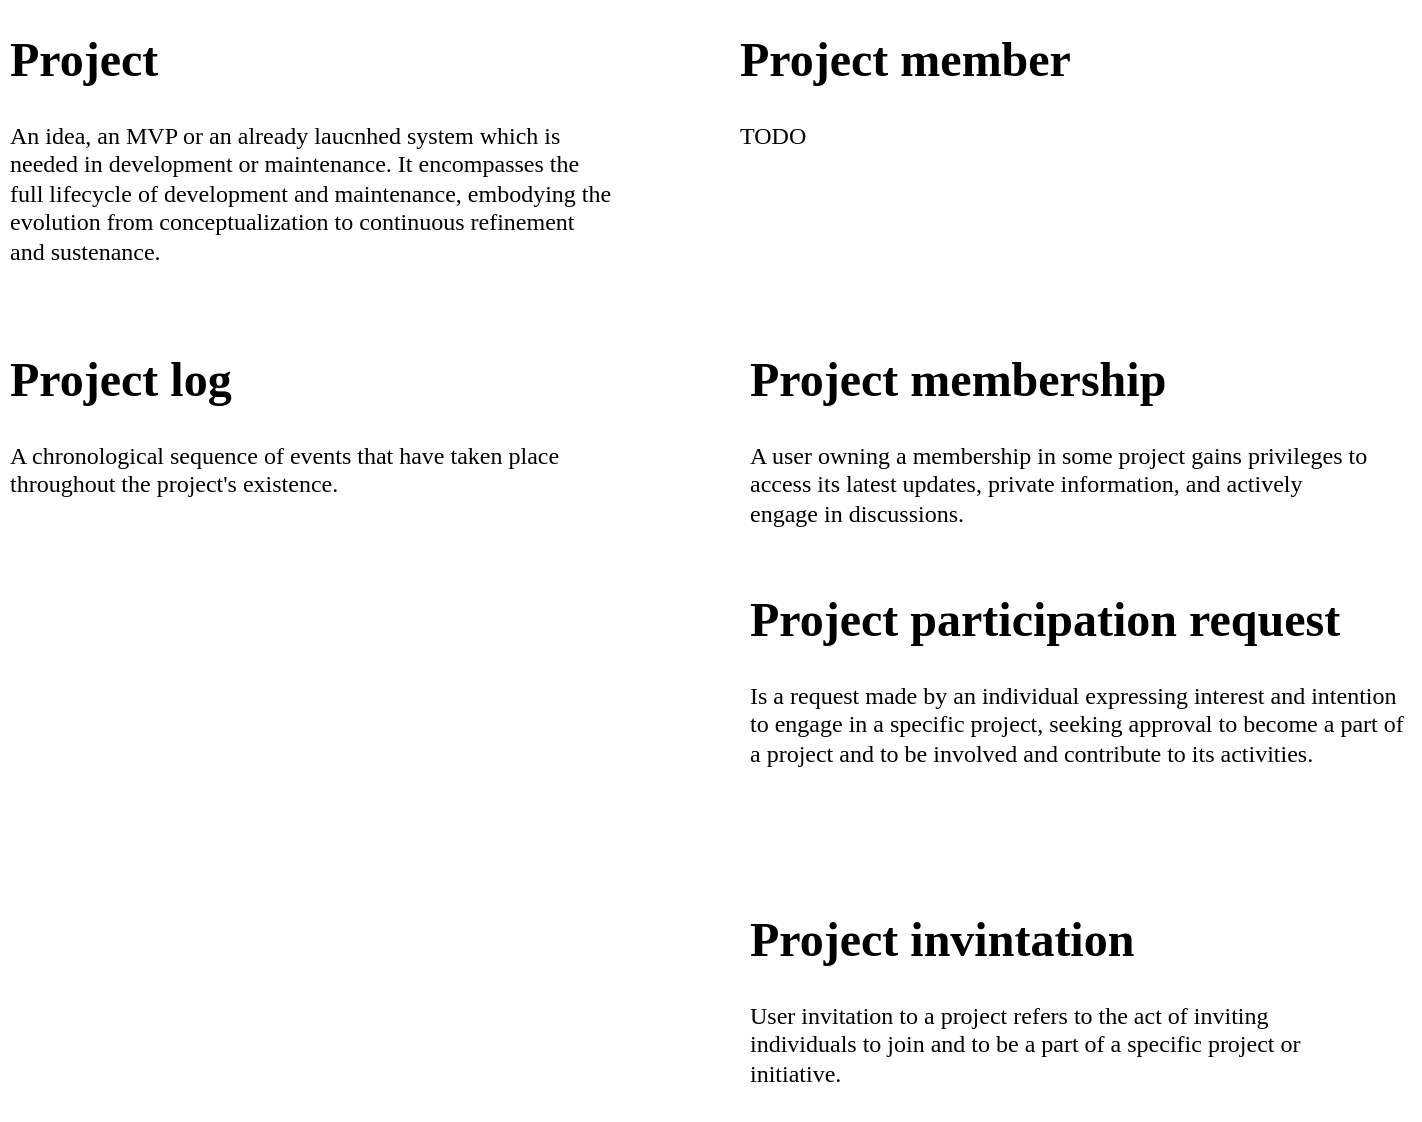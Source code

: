 <mxfile version="21.6.5" type="device" pages="7">
  <diagram id="hz0YKi90pAq9iTI2zLdf" name="Domain">
    <mxGraphModel dx="1418" dy="828" grid="1" gridSize="10" guides="1" tooltips="1" connect="1" arrows="1" fold="1" page="1" pageScale="1" pageWidth="850" pageHeight="1100" math="0" shadow="0">
      <root>
        <mxCell id="0" />
        <mxCell id="1" parent="0" />
        <mxCell id="miGPx_wNWRa5gkew-bWe-1" value="&lt;h1&gt;Project&lt;/h1&gt;&lt;p&gt;An idea, an MVP or an already laucnhed system which is needed in development or maintenance.&amp;nbsp;It encompasses the full lifecycle of development and maintenance, embodying the evolution from conceptualization to continuous refinement and sustenance.&lt;/p&gt;" style="text;html=1;strokeColor=none;fillColor=none;spacing=5;spacingTop=-20;whiteSpace=wrap;overflow=hidden;rounded=0;fontFamily=Lucida Console;" parent="1" vertex="1">
          <mxGeometry x="70" y="20" width="310" height="160" as="geometry" />
        </mxCell>
        <mxCell id="miGPx_wNWRa5gkew-bWe-2" value="&lt;h1&gt;Project invintation&lt;/h1&gt;&lt;div class=&quot;text-xs flex items-center justify-center gap-1 invisible absolute left-0 top-2 -ml-4 -translate-x-full group-hover:visible !invisible&quot;&gt;&lt;/div&gt;&lt;p&gt;&lt;span style=&quot;background-color: initial;&quot;&gt;User invitation to a project refers to the act of inviting individuals to join and to be a part of a specific project or initiative.&lt;/span&gt;&lt;/p&gt;" style="text;html=1;strokeColor=none;fillColor=none;spacing=5;spacingTop=-20;whiteSpace=wrap;overflow=hidden;rounded=0;fontFamily=Lucida Console;" parent="1" vertex="1">
          <mxGeometry x="440" y="460" width="310" height="110" as="geometry" />
        </mxCell>
        <mxCell id="miGPx_wNWRa5gkew-bWe-3" value="&lt;h1&gt;Project membership&lt;/h1&gt;&lt;p&gt;A user owning a membership in some project gains privileges to access its latest updates, private information, and actively engage in discussions.&lt;/p&gt;" style="text;html=1;strokeColor=none;fillColor=none;spacing=5;spacingTop=-20;whiteSpace=wrap;overflow=hidden;rounded=0;fontFamily=Lucida Console;" parent="1" vertex="1">
          <mxGeometry x="440" y="180" width="320" height="140" as="geometry" />
        </mxCell>
        <mxCell id="miGPx_wNWRa5gkew-bWe-4" value="&lt;h1&gt;Project log&lt;/h1&gt;&lt;div class=&quot;text-xs flex items-center justify-center gap-1 invisible absolute left-0 top-2 -ml-4 -translate-x-full group-hover:visible !invisible&quot;&gt;&lt;/div&gt;&lt;p&gt;A chronological sequence of events that have taken place throughout the project&#39;s existence.&lt;br&gt;&lt;/p&gt;" style="text;html=1;strokeColor=none;fillColor=none;spacing=5;spacingTop=-20;whiteSpace=wrap;overflow=hidden;rounded=0;fontFamily=Lucida Console;" parent="1" vertex="1">
          <mxGeometry x="70" y="180" width="310" height="90" as="geometry" />
        </mxCell>
        <mxCell id="PU-VMybd4YUDLrk9q90E-1" value="&lt;h1&gt;Project participation request&lt;/h1&gt;&lt;div class=&quot;text-xs flex items-center justify-center gap-1 invisible absolute left-0 top-2 -ml-4 -translate-x-full group-hover:visible !invisible&quot;&gt;&lt;/div&gt;&lt;p&gt;Is a request made by an individual expressing interest and intention to engage in a specific project, seeking approval to become a part of a project and to be involved and contribute to its activities.&lt;br&gt;&lt;/p&gt;" style="text;html=1;strokeColor=none;fillColor=none;spacing=5;spacingTop=-20;whiteSpace=wrap;overflow=hidden;rounded=0;fontFamily=Lucida Console;" parent="1" vertex="1">
          <mxGeometry x="440" y="300" width="340" height="150" as="geometry" />
        </mxCell>
        <mxCell id="hxDENdTre6FTzedrDGau-1" value="&lt;h1&gt;Project member&lt;/h1&gt;&lt;p&gt;TODO&lt;/p&gt;" style="text;html=1;strokeColor=none;fillColor=none;spacing=5;spacingTop=-20;whiteSpace=wrap;overflow=hidden;rounded=0;fontFamily=Lucida Console;" parent="1" vertex="1">
          <mxGeometry x="435" y="20" width="320" height="140" as="geometry" />
        </mxCell>
      </root>
    </mxGraphModel>
  </diagram>
  <diagram name="Tech stack" id="D7fvDx2xHC83VDwtetVc">
    <mxGraphModel dx="1418" dy="828" grid="1" gridSize="10" guides="1" tooltips="1" connect="1" arrows="1" fold="1" page="1" pageScale="1" pageWidth="900" pageHeight="1600" math="0" shadow="0">
      <root>
        <mxCell id="0" />
        <mxCell id="1" parent="0" />
        <mxCell id="G51M9mRrKhU2FWZTegdM-6" value="" style="swimlane;startSize=0;" parent="1" vertex="1">
          <mxGeometry x="310" y="150" width="260" height="590" as="geometry" />
        </mxCell>
        <mxCell id="G51M9mRrKhU2FWZTegdM-7" value="Project log / events&lt;br&gt;Chat" style="rounded=1;whiteSpace=wrap;html=1;" parent="G51M9mRrKhU2FWZTegdM-6" vertex="1">
          <mxGeometry x="70" y="300" width="120" height="60" as="geometry" />
        </mxCell>
        <mxCell id="G51M9mRrKhU2FWZTegdM-8" value="Authorization server&lt;br&gt;Keycloak" style="rounded=1;whiteSpace=wrap;html=1;" parent="G51M9mRrKhU2FWZTegdM-6" vertex="1">
          <mxGeometry x="70" y="20" width="120" height="60" as="geometry" />
        </mxCell>
        <mxCell id="G51M9mRrKhU2FWZTegdM-9" value="API gateway" style="rounded=1;whiteSpace=wrap;html=1;" parent="G51M9mRrKhU2FWZTegdM-6" vertex="1">
          <mxGeometry x="70" y="90" width="120" height="60" as="geometry" />
        </mxCell>
        <mxCell id="G51M9mRrKhU2FWZTegdM-10" value="?User profile service?" style="rounded=1;whiteSpace=wrap;html=1;" parent="G51M9mRrKhU2FWZTegdM-6" vertex="1">
          <mxGeometry x="70" y="230" width="120" height="60" as="geometry" />
        </mxCell>
        <mxCell id="G51M9mRrKhU2FWZTegdM-11" value="Project service" style="rounded=1;whiteSpace=wrap;html=1;" parent="G51M9mRrKhU2FWZTegdM-6" vertex="1">
          <mxGeometry x="70" y="160" width="120" height="60" as="geometry" />
        </mxCell>
        <mxCell id="G51M9mRrKhU2FWZTegdM-27" value="Mailing service" style="rounded=1;whiteSpace=wrap;html=1;" parent="G51M9mRrKhU2FWZTegdM-6" vertex="1">
          <mxGeometry x="70" y="370" width="120" height="60" as="geometry" />
        </mxCell>
        <mxCell id="vZ1PNx3M4T1IkCZhii9j-1" value="Config service" style="rounded=1;whiteSpace=wrap;html=1;" parent="G51M9mRrKhU2FWZTegdM-6" vertex="1">
          <mxGeometry x="70" y="440" width="120" height="60" as="geometry" />
        </mxCell>
        <mxCell id="vZ1PNx3M4T1IkCZhii9j-2" value="Discovery service" style="rounded=1;whiteSpace=wrap;html=1;" parent="G51M9mRrKhU2FWZTegdM-6" vertex="1">
          <mxGeometry x="70" y="510" width="120" height="60" as="geometry" />
        </mxCell>
        <mxCell id="G51M9mRrKhU2FWZTegdM-12" value="" style="swimlane;startSize=0;" parent="1" vertex="1">
          <mxGeometry x="50" y="365" width="200" height="200" as="geometry" />
        </mxCell>
        <mxCell id="EzP0jYLlIRx20xmHKV-g-1" value="Angular SPA" style="rounded=1;whiteSpace=wrap;html=1;" parent="G51M9mRrKhU2FWZTegdM-12" vertex="1">
          <mxGeometry x="40" y="70" width="120" height="60" as="geometry" />
        </mxCell>
        <mxCell id="G51M9mRrKhU2FWZTegdM-13" value="Backend" style="text;html=1;strokeColor=none;fillColor=none;align=center;verticalAlign=middle;whiteSpace=wrap;rounded=0;fontStyle=1;fontSize=16;" parent="1" vertex="1">
          <mxGeometry x="410" y="110" width="60" height="30" as="geometry" />
        </mxCell>
        <mxCell id="G51M9mRrKhU2FWZTegdM-15" value="Frontend" style="text;html=1;strokeColor=none;fillColor=none;align=center;verticalAlign=middle;whiteSpace=wrap;rounded=0;fontStyle=1;fontSize=16;" parent="1" vertex="1">
          <mxGeometry x="120" y="325" width="60" height="30" as="geometry" />
        </mxCell>
        <mxCell id="G51M9mRrKhU2FWZTegdM-16" value="" style="swimlane;startSize=0;" parent="1" vertex="1">
          <mxGeometry x="800" y="130" width="300" height="180" as="geometry" />
        </mxCell>
        <mxCell id="G51M9mRrKhU2FWZTegdM-17" value="RabbitMQ" style="rounded=1;whiteSpace=wrap;html=1;" parent="G51M9mRrKhU2FWZTegdM-16" vertex="1">
          <mxGeometry x="10" y="20" width="120" height="60" as="geometry" />
        </mxCell>
        <mxCell id="G51M9mRrKhU2FWZTegdM-19" value="" style="shape=message;html=1;html=1;outlineConnect=0;labelPosition=center;verticalLabelPosition=bottom;align=center;verticalAlign=top;" parent="G51M9mRrKhU2FWZTegdM-16" vertex="1">
          <mxGeometry x="100" y="60" width="30" height="20" as="geometry" />
        </mxCell>
        <mxCell id="G51M9mRrKhU2FWZTegdM-20" value="PostgreSQL" style="shape=cylinder3;whiteSpace=wrap;html=1;boundedLbl=1;backgroundOutline=1;size=15;" parent="G51M9mRrKhU2FWZTegdM-16" vertex="1">
          <mxGeometry x="180" y="10" width="90" height="80" as="geometry" />
        </mxCell>
        <mxCell id="G51M9mRrKhU2FWZTegdM-21" value="Elasticsearch" style="rounded=1;whiteSpace=wrap;html=1;" parent="G51M9mRrKhU2FWZTegdM-16" vertex="1">
          <mxGeometry x="10" y="100" width="120" height="60" as="geometry" />
        </mxCell>
        <mxCell id="EtK3cc_h4ow2f8DPS8Om-1" value="MinIO" style="rounded=1;whiteSpace=wrap;html=1;" parent="G51M9mRrKhU2FWZTegdM-16" vertex="1">
          <mxGeometry x="165" y="100" width="120" height="60" as="geometry" />
        </mxCell>
        <mxCell id="G51M9mRrKhU2FWZTegdM-18" value="Storage / Queues" style="text;html=1;strokeColor=none;fillColor=none;align=center;verticalAlign=middle;whiteSpace=wrap;rounded=0;fontStyle=1;fontSize=16;" parent="1" vertex="1">
          <mxGeometry x="925" y="90" width="150" height="30" as="geometry" />
        </mxCell>
        <mxCell id="G51M9mRrKhU2FWZTegdM-25" value="" style="swimlane;startSize=0;" parent="1" vertex="1">
          <mxGeometry x="800" y="390" width="300" height="180" as="geometry" />
        </mxCell>
        <mxCell id="G51M9mRrKhU2FWZTegdM-23" value="Logstash" style="rounded=1;whiteSpace=wrap;html=1;" parent="G51M9mRrKhU2FWZTegdM-25" vertex="1">
          <mxGeometry x="30" y="20" width="120" height="60" as="geometry" />
        </mxCell>
        <mxCell id="G51M9mRrKhU2FWZTegdM-24" value="Kibana" style="rounded=1;whiteSpace=wrap;html=1;" parent="G51M9mRrKhU2FWZTegdM-25" vertex="1">
          <mxGeometry x="170" y="20" width="120" height="60" as="geometry" />
        </mxCell>
        <mxCell id="G51M9mRrKhU2FWZTegdM-29" value="Nginx" style="rounded=1;whiteSpace=wrap;html=1;" parent="G51M9mRrKhU2FWZTegdM-25" vertex="1">
          <mxGeometry x="30" y="100" width="120" height="60" as="geometry" />
        </mxCell>
        <mxCell id="G51M9mRrKhU2FWZTegdM-26" value="Other" style="text;html=1;strokeColor=none;fillColor=none;align=center;verticalAlign=middle;whiteSpace=wrap;rounded=0;fontStyle=1;fontSize=16;" parent="1" vertex="1">
          <mxGeometry x="925" y="350" width="150" height="30" as="geometry" />
        </mxCell>
        <mxCell id="0NUUjgFXKfj6AYYK2Old-2" value="" style="endArrow=none;dashed=1;html=1;dashPattern=1 3;strokeWidth=2;rounded=0;entryX=0;entryY=0.5;entryDx=0;entryDy=0;exitX=0.5;exitY=0;exitDx=0;exitDy=0;" parent="1" source="0NUUjgFXKfj6AYYK2Old-3" target="G51M9mRrKhU2FWZTegdM-29" edge="1">
          <mxGeometry width="50" height="50" relative="1" as="geometry">
            <mxPoint x="810" y="630" as="sourcePoint" />
            <mxPoint x="670" y="320" as="targetPoint" />
          </mxGeometry>
        </mxCell>
        <mxCell id="0NUUjgFXKfj6AYYK2Old-3" value="Serve static" style="text;html=1;align=center;verticalAlign=middle;whiteSpace=wrap;rounded=0;" parent="1" vertex="1">
          <mxGeometry x="630" y="570" width="150" height="30" as="geometry" />
        </mxCell>
        <mxCell id="vZ1PNx3M4T1IkCZhii9j-3" value="" style="endArrow=none;dashed=1;html=1;dashPattern=1 3;strokeWidth=2;rounded=0;entryX=0;entryY=0.5;entryDx=0;entryDy=0;" parent="1" target="G51M9mRrKhU2FWZTegdM-17" edge="1">
          <mxGeometry width="50" height="50" relative="1" as="geometry">
            <mxPoint x="690" y="110" as="sourcePoint" />
            <mxPoint x="750" y="280" as="targetPoint" />
          </mxGeometry>
        </mxCell>
        <mxCell id="vZ1PNx3M4T1IkCZhii9j-4" value="Service messaging. Delayed transactions" style="text;html=1;strokeColor=none;fillColor=none;align=center;verticalAlign=middle;whiteSpace=wrap;rounded=0;" parent="1" vertex="1">
          <mxGeometry x="580" y="80" width="140" height="30" as="geometry" />
        </mxCell>
        <mxCell id="2nLFhfJBGrLG3_gS2Nmg-1" value="" style="endArrow=none;dashed=1;html=1;dashPattern=1 3;strokeWidth=2;rounded=0;exitX=0;exitY=0.5;exitDx=0;exitDy=0;" parent="1" source="G51M9mRrKhU2FWZTegdM-23" target="2nLFhfJBGrLG3_gS2Nmg-2" edge="1">
          <mxGeometry width="50" height="50" relative="1" as="geometry">
            <mxPoint x="870" y="420" as="sourcePoint" />
            <mxPoint x="700" y="330" as="targetPoint" />
          </mxGeometry>
        </mxCell>
        <mxCell id="2nLFhfJBGrLG3_gS2Nmg-2" value="Log pipeline. Providing Elasticsearch with documents built from entities to be available for futher search&amp;nbsp;" style="text;html=1;strokeColor=none;fillColor=none;align=center;verticalAlign=middle;whiteSpace=wrap;rounded=0;" parent="1" vertex="1">
          <mxGeometry x="620" y="315" width="160" height="75" as="geometry" />
        </mxCell>
      </root>
    </mxGraphModel>
  </diagram>
  <diagram id="ssqF_nUJ5mbysXgZox4e" name="Flows">
    <mxGraphModel dx="4727" dy="2760" grid="1" gridSize="10" guides="1" tooltips="1" connect="1" arrows="1" fold="1" page="1" pageScale="1" pageWidth="900" pageHeight="1600" math="0" shadow="0">
      <root>
        <mxCell id="0" />
        <mxCell id="1" parent="0" />
        <mxCell id="f9wC7at-riD2UhF1JU6C-27" value="" style="swimlane;startSize=0;rounded=0;fillStyle=solid;fillColor=none;fontStyle=0;fontFamily=Lucida Console;" parent="1" vertex="1">
          <mxGeometry x="130" y="210" width="1430" height="630" as="geometry" />
        </mxCell>
        <mxCell id="f9wC7at-riD2UhF1JU6C-1" value="Create" style="rounded=1;whiteSpace=wrap;html=1;fontStyle=0;fillColor=#dae8fc;strokeColor=#6c8ebf;fontFamily=Lucida Console;" parent="f9wC7at-riD2UhF1JU6C-27" vertex="1">
          <mxGeometry x="133.75" y="180" width="120" height="30" as="geometry" />
        </mxCell>
        <mxCell id="slEf7pB94JtYudOX0Uz1-103" value="" style="edgeStyle=orthogonalEdgeStyle;rounded=0;orthogonalLoop=1;jettySize=auto;html=1;exitX=0.5;exitY=1;exitDx=0;exitDy=0;fontFamily=Lucida Console;" parent="f9wC7at-riD2UhF1JU6C-27" source="f9wC7at-riD2UhF1JU6C-16" target="slEf7pB94JtYudOX0Uz1-102" edge="1">
          <mxGeometry relative="1" as="geometry">
            <mxPoint x="100" y="380" as="sourcePoint" />
          </mxGeometry>
        </mxCell>
        <mxCell id="f9wC7at-riD2UhF1JU6C-12" value="" style="edgeStyle=orthogonalEdgeStyle;rounded=0;orthogonalLoop=1;jettySize=auto;html=1;fontStyle=0;exitX=0.5;exitY=1;exitDx=0;exitDy=0;entryX=0.588;entryY=-0.002;entryDx=0;entryDy=0;entryPerimeter=0;fontFamily=Lucida Console;" parent="f9wC7at-riD2UhF1JU6C-27" source="f9wC7at-riD2UhF1JU6C-1" target="f9wC7at-riD2UhF1JU6C-16" edge="1">
          <mxGeometry relative="1" as="geometry">
            <mxPoint x="110.03" y="460" as="targetPoint" />
            <Array as="points">
              <mxPoint x="194" y="310" />
              <mxPoint x="111" y="310" />
            </Array>
          </mxGeometry>
        </mxCell>
        <mxCell id="f9wC7at-riD2UhF1JU6C-16" value="Suspend" style="whiteSpace=wrap;html=1;fillColor=#dae8fc;strokeColor=#6c8ebf;rounded=1;fontStyle=0;fontFamily=Lucida Console;" parent="f9wC7at-riD2UhF1JU6C-27" vertex="1">
          <mxGeometry x="40" y="340" width="120" height="30" as="geometry" />
        </mxCell>
        <mxCell id="f9wC7at-riD2UhF1JU6C-33" value="&lt;span&gt;Hire status&lt;/span&gt;" style="text;html=1;strokeColor=none;fillColor=none;align=center;verticalAlign=middle;whiteSpace=wrap;rounded=0;fontStyle=1;fontFamily=Lucida Console;" parent="f9wC7at-riD2UhF1JU6C-27" vertex="1">
          <mxGeometry x="1130" y="10" width="100" height="30" as="geometry" />
        </mxCell>
        <mxCell id="f9wC7at-riD2UhF1JU6C-36" value="" style="edgeStyle=orthogonalEdgeStyle;rounded=0;orthogonalLoop=1;jettySize=auto;html=1;fontStyle=0;fontFamily=Lucida Console;" parent="f9wC7at-riD2UhF1JU6C-27" source="f9wC7at-riD2UhF1JU6C-34" target="f9wC7at-riD2UhF1JU6C-35" edge="1">
          <mxGeometry relative="1" as="geometry">
            <Array as="points">
              <mxPoint x="1080" y="60" />
              <mxPoint x="1280" y="60" />
            </Array>
          </mxGeometry>
        </mxCell>
        <mxCell id="f9wC7at-riD2UhF1JU6C-34" value="Seeking people" style="rounded=1;whiteSpace=wrap;html=1;fontStyle=0;fillColor=#dae8fc;strokeColor=#6c8ebf;fontFamily=Lucida Console;" parent="f9wC7at-riD2UhF1JU6C-27" vertex="1">
          <mxGeometry x="1020" y="80" width="120" height="30" as="geometry" />
        </mxCell>
        <mxCell id="f9wC7at-riD2UhF1JU6C-37" value="" style="edgeStyle=orthogonalEdgeStyle;rounded=0;orthogonalLoop=1;jettySize=auto;html=1;fontStyle=0;fontFamily=Lucida Console;" parent="f9wC7at-riD2UhF1JU6C-27" source="f9wC7at-riD2UhF1JU6C-35" target="f9wC7at-riD2UhF1JU6C-34" edge="1">
          <mxGeometry relative="1" as="geometry">
            <Array as="points">
              <mxPoint x="1170" y="130" />
              <mxPoint x="1170" y="130" />
            </Array>
          </mxGeometry>
        </mxCell>
        <mxCell id="f9wC7at-riD2UhF1JU6C-35" value="Not seeking people" style="rounded=1;whiteSpace=wrap;html=1;fontStyle=0;fillColor=#dae8fc;strokeColor=#6c8ebf;fontFamily=Lucida Console;" parent="f9wC7at-riD2UhF1JU6C-27" vertex="1">
          <mxGeometry x="1220" y="80" width="120" height="30" as="geometry" />
        </mxCell>
        <mxCell id="sBYTWP0x9dQmZdZI7Vvy-24" value="&lt;span&gt;Software project state&lt;/span&gt;" style="text;html=1;strokeColor=none;fillColor=none;align=center;verticalAlign=middle;whiteSpace=wrap;rounded=0;fontStyle=1;fontFamily=Lucida Console;" parent="f9wC7at-riD2UhF1JU6C-27" vertex="1">
          <mxGeometry x="270" y="10" width="100" height="30" as="geometry" />
        </mxCell>
        <mxCell id="sBYTWP0x9dQmZdZI7Vvy-25" value="&lt;span&gt;Access control&lt;/span&gt;" style="text;html=1;strokeColor=none;fillColor=none;align=center;verticalAlign=middle;whiteSpace=wrap;rounded=0;fontStyle=1;fontFamily=Lucida Console;" parent="f9wC7at-riD2UhF1JU6C-27" vertex="1">
          <mxGeometry x="1045" y="235" width="100" height="30" as="geometry" />
        </mxCell>
        <mxCell id="sBYTWP0x9dQmZdZI7Vvy-27" value="Members only" style="rounded=1;whiteSpace=wrap;html=1;fontStyle=0;fillColor=#dae8fc;strokeColor=#6c8ebf;fontFamily=Lucida Console;" parent="f9wC7at-riD2UhF1JU6C-27" vertex="1">
          <mxGeometry x="910" y="290" width="120" height="30" as="geometry" />
        </mxCell>
        <mxCell id="sBYTWP0x9dQmZdZI7Vvy-28" value="Free for all" style="rounded=1;whiteSpace=wrap;html=1;fontStyle=0;fillColor=#dae8fc;strokeColor=#6c8ebf;fontFamily=Lucida Console;" parent="f9wC7at-riD2UhF1JU6C-27" vertex="1">
          <mxGeometry x="1045" y="380" width="120" height="30" as="geometry" />
        </mxCell>
        <mxCell id="sBYTWP0x9dQmZdZI7Vvy-29" value="Custom" style="rounded=1;whiteSpace=wrap;html=1;fontStyle=0;fillColor=#dae8fc;strokeColor=#6c8ebf;fontFamily=Lucida Console;" parent="f9wC7at-riD2UhF1JU6C-27" vertex="1">
          <mxGeometry x="835" y="410" width="120" height="30" as="geometry" />
        </mxCell>
        <mxCell id="-yiGcmJATV5F3HlmwKO7-4" value="" style="endArrow=classic;html=1;rounded=0;fontStyle=0;edgeStyle=orthogonalEdgeStyle;entryX=0.5;entryY=0;entryDx=0;entryDy=0;exitX=0.436;exitY=1.008;exitDx=0;exitDy=0;exitPerimeter=0;fontFamily=Lucida Console;" parent="f9wC7at-riD2UhF1JU6C-27" source="f9wC7at-riD2UhF1JU6C-1" target="f9wC7at-riD2UhF1JU6C-16" edge="1">
          <mxGeometry width="50" height="50" relative="1" as="geometry">
            <mxPoint x="190" y="210" as="sourcePoint" />
            <mxPoint x="375" y="310" as="targetPoint" />
            <Array as="points">
              <mxPoint x="186" y="270" />
              <mxPoint x="100" y="270" />
            </Array>
          </mxGeometry>
        </mxCell>
        <mxCell id="f9wC7at-riD2UhF1JU6C-3" value="Project lifecycle" style="text;html=1;strokeColor=none;fillColor=none;align=center;verticalAlign=middle;whiteSpace=wrap;rounded=0;fontStyle=1;fontSize=16;fontFamily=Lucida Console;" parent="f9wC7at-riD2UhF1JU6C-27" vertex="1">
          <mxGeometry x="490" width="240" height="30" as="geometry" />
        </mxCell>
        <mxCell id="slEf7pB94JtYudOX0Uz1-97" value="" style="endArrow=classic;startArrow=classic;html=1;rounded=0;exitX=0.5;exitY=0;exitDx=0;exitDy=0;entryX=0.5;entryY=1;entryDx=0;entryDy=0;fontFamily=Lucida Console;" parent="f9wC7at-riD2UhF1JU6C-27" source="sBYTWP0x9dQmZdZI7Vvy-29" target="sBYTWP0x9dQmZdZI7Vvy-27" edge="1">
          <mxGeometry width="50" height="50" relative="1" as="geometry">
            <mxPoint x="1005" y="320" as="sourcePoint" />
            <mxPoint x="1055" y="270" as="targetPoint" />
          </mxGeometry>
        </mxCell>
        <mxCell id="slEf7pB94JtYudOX0Uz1-98" value="" style="endArrow=classic;startArrow=classic;html=1;rounded=0;exitX=0;exitY=0.5;exitDx=0;exitDy=0;entryX=0.5;entryY=1;entryDx=0;entryDy=0;fontFamily=Lucida Console;" parent="f9wC7at-riD2UhF1JU6C-27" source="sBYTWP0x9dQmZdZI7Vvy-28" target="sBYTWP0x9dQmZdZI7Vvy-27" edge="1">
          <mxGeometry width="50" height="50" relative="1" as="geometry">
            <mxPoint x="980" y="445" as="sourcePoint" />
            <mxPoint x="980" y="330" as="targetPoint" />
          </mxGeometry>
        </mxCell>
        <mxCell id="slEf7pB94JtYudOX0Uz1-99" value="" style="endArrow=classic;startArrow=classic;html=1;rounded=0;exitX=0.5;exitY=0;exitDx=0;exitDy=0;entryX=0;entryY=0.5;entryDx=0;entryDy=0;fontFamily=Lucida Console;" parent="f9wC7at-riD2UhF1JU6C-27" source="sBYTWP0x9dQmZdZI7Vvy-29" target="sBYTWP0x9dQmZdZI7Vvy-28" edge="1">
          <mxGeometry width="50" height="50" relative="1" as="geometry">
            <mxPoint x="990" y="455" as="sourcePoint" />
            <mxPoint x="990" y="340" as="targetPoint" />
          </mxGeometry>
        </mxCell>
        <mxCell id="slEf7pB94JtYudOX0Uz1-101" value="" style="edgeStyle=orthogonalEdgeStyle;rounded=0;orthogonalLoop=1;jettySize=auto;html=1;fontFamily=Lucida Console;" parent="f9wC7at-riD2UhF1JU6C-27" source="slEf7pB94JtYudOX0Uz1-100" target="f9wC7at-riD2UhF1JU6C-1" edge="1">
          <mxGeometry relative="1" as="geometry" />
        </mxCell>
        <mxCell id="slEf7pB94JtYudOX0Uz1-100" value="Create project" style="ellipse;whiteSpace=wrap;html=1;fillColor=#e1d5e7;strokeColor=#9673a6;fontFamily=Lucida Console;" parent="f9wC7at-riD2UhF1JU6C-27" vertex="1">
          <mxGeometry x="134.75" y="60" width="117.5" height="50" as="geometry" />
        </mxCell>
        <mxCell id="slEf7pB94JtYudOX0Uz1-102" value="Delete" style="rounded=1;whiteSpace=wrap;html=1;labelBackgroundColor=none;fillColor=#f8cecc;strokeColor=#b85450;fontStyle=0;fontFamily=Lucida Console;" parent="f9wC7at-riD2UhF1JU6C-27" vertex="1">
          <mxGeometry x="40" y="450" width="120" height="30" as="geometry" />
        </mxCell>
        <mxCell id="slEf7pB94JtYudOX0Uz1-104" value="Set custom status" style="rounded=1;whiteSpace=wrap;html=1;fontStyle=0;fillColor=#ffe6cc;strokeColor=#d79b00;fontFamily=Lucida Console;" parent="f9wC7at-riD2UhF1JU6C-27" vertex="1">
          <mxGeometry x="265" y="340" width="120" height="30" as="geometry" />
        </mxCell>
        <mxCell id="jQ7xkkAWMIfSwHw_iZFZ-4" value="Log the event in project log" style="rounded=1;whiteSpace=wrap;html=1;fillColor=#d5e8d4;strokeColor=#82b366;fontStyle=0;fontFamily=Lucida Console;" parent="f9wC7at-riD2UhF1JU6C-27" vertex="1">
          <mxGeometry x="480" y="560" width="160" height="30" as="geometry" />
        </mxCell>
        <mxCell id="O9GQEm4PDpVP6gSOnxCw-1" value="" style="endArrow=classic;html=1;rounded=0;exitX=0.548;exitY=0.994;exitDx=0;exitDy=0;entryX=0.5;entryY=0;entryDx=0;entryDy=0;edgeStyle=orthogonalEdgeStyle;exitPerimeter=0;fontFamily=Lucida Console;" parent="f9wC7at-riD2UhF1JU6C-27" source="f9wC7at-riD2UhF1JU6C-1" target="slEf7pB94JtYudOX0Uz1-104" edge="1">
          <mxGeometry width="50" height="50" relative="1" as="geometry">
            <mxPoint x="260" y="300" as="sourcePoint" />
            <mxPoint x="310" y="250" as="targetPoint" />
            <Array as="points">
              <mxPoint x="199" y="270" />
              <mxPoint x="325" y="270" />
            </Array>
          </mxGeometry>
        </mxCell>
        <mxCell id="O9GQEm4PDpVP6gSOnxCw-2" value="" style="endArrow=classic;html=1;rounded=0;exitX=0;exitY=0.25;exitDx=0;exitDy=0;entryX=1;entryY=0.25;entryDx=0;entryDy=0;jumpStyle=arc;jumpSize=12;fontFamily=Lucida Console;" parent="f9wC7at-riD2UhF1JU6C-27" source="slEf7pB94JtYudOX0Uz1-104" target="f9wC7at-riD2UhF1JU6C-16" edge="1">
          <mxGeometry width="50" height="50" relative="1" as="geometry">
            <mxPoint x="220" y="380" as="sourcePoint" />
            <mxPoint x="270" y="330" as="targetPoint" />
          </mxGeometry>
        </mxCell>
        <mxCell id="O9GQEm4PDpVP6gSOnxCw-33" value="" style="endArrow=classic;html=1;rounded=0;exitX=1;exitY=0.75;exitDx=0;exitDy=0;entryX=0;entryY=0.75;entryDx=0;entryDy=0;fontFamily=Lucida Console;" parent="f9wC7at-riD2UhF1JU6C-27" source="f9wC7at-riD2UhF1JU6C-16" target="slEf7pB94JtYudOX0Uz1-104" edge="1">
          <mxGeometry width="50" height="50" relative="1" as="geometry">
            <mxPoint x="190" y="370" as="sourcePoint" />
            <mxPoint x="240" y="320" as="targetPoint" />
          </mxGeometry>
        </mxCell>
        <mxCell id="O9GQEm4PDpVP6gSOnxCw-32" value="" style="endArrow=classic;html=1;rounded=0;fillColor=#ffe6cc;strokeColor=#d79b00;exitX=1;exitY=0.5;exitDx=0;exitDy=0;entryX=0.5;entryY=0;entryDx=0;entryDy=0;edgeStyle=orthogonalEdgeStyle;fontFamily=Lucida Console;" parent="f9wC7at-riD2UhF1JU6C-27" source="slEf7pB94JtYudOX0Uz1-104" target="jQ7xkkAWMIfSwHw_iZFZ-4" edge="1">
          <mxGeometry width="50" height="50" relative="1" as="geometry">
            <mxPoint x="300" y="460" as="sourcePoint" />
            <mxPoint x="350" y="410" as="targetPoint" />
          </mxGeometry>
        </mxCell>
        <mxCell id="O9GQEm4PDpVP6gSOnxCw-34" value="" style="endArrow=classic;html=1;rounded=0;exitX=0.75;exitY=1;exitDx=0;exitDy=0;entryX=0.554;entryY=-0.009;entryDx=0;entryDy=0;edgeStyle=orthogonalEdgeStyle;entryPerimeter=0;fillColor=#ffe6cc;strokeColor=#d79b00;fontFamily=Lucida Console;" parent="f9wC7at-riD2UhF1JU6C-27" source="f9wC7at-riD2UhF1JU6C-1" target="jQ7xkkAWMIfSwHw_iZFZ-4" edge="1">
          <mxGeometry width="50" height="50" relative="1" as="geometry">
            <mxPoint x="370" y="350" as="sourcePoint" />
            <mxPoint x="420" y="300" as="targetPoint" />
            <Array as="points">
              <mxPoint x="224" y="260" />
              <mxPoint x="569" y="260" />
            </Array>
          </mxGeometry>
        </mxCell>
        <mxCell id="O9GQEm4PDpVP6gSOnxCw-35" value="" style="endArrow=classic;html=1;rounded=0;exitX=0.75;exitY=1;exitDx=0;exitDy=0;entryX=0.442;entryY=-0.008;entryDx=0;entryDy=0;entryPerimeter=0;edgeStyle=orthogonalEdgeStyle;fillColor=#ffe6cc;strokeColor=#d79b00;fontFamily=Lucida Console;" parent="f9wC7at-riD2UhF1JU6C-27" source="f9wC7at-riD2UhF1JU6C-16" target="jQ7xkkAWMIfSwHw_iZFZ-4" edge="1">
          <mxGeometry width="50" height="50" relative="1" as="geometry">
            <mxPoint x="330" y="450" as="sourcePoint" />
            <mxPoint x="380" y="400" as="targetPoint" />
            <Array as="points">
              <mxPoint x="130" y="390" />
              <mxPoint x="550" y="390" />
              <mxPoint x="550" y="560" />
            </Array>
          </mxGeometry>
        </mxCell>
        <mxCell id="O9GQEm4PDpVP6gSOnxCw-40" value="" style="edgeStyle=orthogonalEdgeStyle;rounded=0;orthogonalLoop=1;jettySize=auto;html=1;fillColor=#ffe6cc;strokeColor=#d79b00;fontFamily=Lucida Console;" parent="f9wC7at-riD2UhF1JU6C-27" source="O9GQEm4PDpVP6gSOnxCw-36" target="O9GQEm4PDpVP6gSOnxCw-39" edge="1">
          <mxGeometry relative="1" as="geometry" />
        </mxCell>
        <mxCell id="O9GQEm4PDpVP6gSOnxCw-36" value="Create project" style="rounded=1;whiteSpace=wrap;html=1;fillColor=#dae8fc;strokeColor=#6c8ebf;fontStyle=0;fontFamily=Lucida Console;" parent="f9wC7at-riD2UhF1JU6C-27" vertex="1">
          <mxGeometry x="320" y="180" width="120" height="30" as="geometry" />
        </mxCell>
        <mxCell id="O9GQEm4PDpVP6gSOnxCw-37" value="SQL" style="endArrow=classic;html=1;rounded=0;exitX=1;exitY=0.5;exitDx=0;exitDy=0;entryX=0;entryY=0.5;entryDx=0;entryDy=0;fillColor=#ffe6cc;strokeColor=#000000;fontFamily=Lucida Console;" parent="f9wC7at-riD2UhF1JU6C-27" source="f9wC7at-riD2UhF1JU6C-1" target="O9GQEm4PDpVP6gSOnxCw-36" edge="1">
          <mxGeometry width="50" height="50" relative="1" as="geometry">
            <mxPoint x="410" y="260" as="sourcePoint" />
            <mxPoint x="460" y="210" as="targetPoint" />
          </mxGeometry>
        </mxCell>
        <mxCell id="O9GQEm4PDpVP6gSOnxCw-39" value="Add creator to participant with role" style="rounded=1;whiteSpace=wrap;html=1;fillColor=#dae8fc;strokeColor=#6c8ebf;fontStyle=0;fontFamily=Lucida Console;" parent="f9wC7at-riD2UhF1JU6C-27" vertex="1">
          <mxGeometry x="520" y="170" width="120" height="50" as="geometry" />
        </mxCell>
        <mxCell id="O9GQEm4PDpVP6gSOnxCw-41" value="" style="endArrow=classic;html=1;rounded=0;exitX=0.5;exitY=1;exitDx=0;exitDy=0;entryX=0.617;entryY=0.007;entryDx=0;entryDy=0;entryPerimeter=0;fillColor=#ffe6cc;strokeColor=#d79b00;fontFamily=Lucida Console;" parent="f9wC7at-riD2UhF1JU6C-27" source="O9GQEm4PDpVP6gSOnxCw-39" target="jQ7xkkAWMIfSwHw_iZFZ-4" edge="1">
          <mxGeometry width="50" height="50" relative="1" as="geometry">
            <mxPoint x="440" y="340" as="sourcePoint" />
            <mxPoint x="490" y="290" as="targetPoint" />
          </mxGeometry>
        </mxCell>
        <mxCell id="O9GQEm4PDpVP6gSOnxCw-42" value="Log the event in project log" style="rounded=1;whiteSpace=wrap;html=1;fillColor=#d5e8d4;strokeColor=#82b366;fontStyle=0;fontFamily=Lucida Console;" parent="f9wC7at-riD2UhF1JU6C-27" vertex="1">
          <mxGeometry x="1075" y="550" width="160" height="30" as="geometry" />
        </mxCell>
        <mxCell id="O9GQEm4PDpVP6gSOnxCw-43" value="" style="endArrow=classic;html=1;rounded=0;exitX=0.5;exitY=1;exitDx=0;exitDy=0;entryX=0.5;entryY=0;entryDx=0;entryDy=0;edgeStyle=orthogonalEdgeStyle;fillColor=#ffe6cc;strokeColor=#d79b00;fontFamily=Lucida Console;" parent="f9wC7at-riD2UhF1JU6C-27" source="sBYTWP0x9dQmZdZI7Vvy-28" target="O9GQEm4PDpVP6gSOnxCw-42" edge="1">
          <mxGeometry width="50" height="50" relative="1" as="geometry">
            <mxPoint x="975" y="450" as="sourcePoint" />
            <mxPoint x="1025" y="400" as="targetPoint" />
            <Array as="points">
              <mxPoint x="1105" y="480" />
              <mxPoint x="1155" y="480" />
            </Array>
          </mxGeometry>
        </mxCell>
        <mxCell id="O9GQEm4PDpVP6gSOnxCw-44" value="" style="endArrow=classic;html=1;rounded=0;exitX=1;exitY=0.5;exitDx=0;exitDy=0;entryX=0.555;entryY=-0.033;entryDx=0;entryDy=0;edgeStyle=orthogonalEdgeStyle;entryPerimeter=0;fillColor=#ffe6cc;strokeColor=#d79b00;fontFamily=Lucida Console;" parent="f9wC7at-riD2UhF1JU6C-27" source="sBYTWP0x9dQmZdZI7Vvy-27" target="O9GQEm4PDpVP6gSOnxCw-42" edge="1">
          <mxGeometry width="50" height="50" relative="1" as="geometry">
            <mxPoint x="975" y="450" as="sourcePoint" />
            <mxPoint x="1025" y="400" as="targetPoint" />
            <Array as="points">
              <mxPoint x="1205" y="305" />
              <mxPoint x="1205" y="490" />
              <mxPoint x="1164" y="490" />
            </Array>
          </mxGeometry>
        </mxCell>
        <mxCell id="O9GQEm4PDpVP6gSOnxCw-47" value="" style="endArrow=classic;html=1;rounded=0;exitX=0.5;exitY=1;exitDx=0;exitDy=0;entryX=0.443;entryY=-0.007;entryDx=0;entryDy=0;entryPerimeter=0;edgeStyle=orthogonalEdgeStyle;fillColor=#ffe6cc;strokeColor=#d79b00;fontFamily=Lucida Console;" parent="f9wC7at-riD2UhF1JU6C-27" source="sBYTWP0x9dQmZdZI7Vvy-29" target="O9GQEm4PDpVP6gSOnxCw-42" edge="1">
          <mxGeometry width="50" height="50" relative="1" as="geometry">
            <mxPoint x="980" y="480" as="sourcePoint" />
            <mxPoint x="1030" y="430" as="targetPoint" />
          </mxGeometry>
        </mxCell>
        <mxCell id="O9GQEm4PDpVP6gSOnxCw-50" value="Log the event in project log" style="rounded=1;whiteSpace=wrap;html=1;fillColor=#d5e8d4;strokeColor=#82b366;fontStyle=0;fontFamily=Lucida Console;" parent="f9wC7at-riD2UhF1JU6C-27" vertex="1">
          <mxGeometry x="1210" y="190" width="160" height="30" as="geometry" />
        </mxCell>
        <mxCell id="O9GQEm4PDpVP6gSOnxCw-51" value="" style="endArrow=classic;html=1;rounded=0;exitX=0.75;exitY=1;exitDx=0;exitDy=0;entryX=0.5;entryY=0;entryDx=0;entryDy=0;edgeStyle=orthogonalEdgeStyle;fillColor=#ffe6cc;strokeColor=#d79b00;" parent="f9wC7at-riD2UhF1JU6C-27" source="f9wC7at-riD2UhF1JU6C-35" target="O9GQEm4PDpVP6gSOnxCw-50" edge="1">
          <mxGeometry width="50" height="50" relative="1" as="geometry">
            <mxPoint x="1020" y="220" as="sourcePoint" />
            <mxPoint x="1070" y="170" as="targetPoint" />
            <Array as="points">
              <mxPoint x="1290" y="110" />
            </Array>
          </mxGeometry>
        </mxCell>
        <mxCell id="O9GQEm4PDpVP6gSOnxCw-52" value="" style="endArrow=classic;html=1;rounded=0;exitX=0.391;exitY=0.992;exitDx=0;exitDy=0;entryX=0.443;entryY=-0.013;entryDx=0;entryDy=0;entryPerimeter=0;fillColor=#ffe6cc;strokeColor=#d79b00;edgeStyle=orthogonalEdgeStyle;exitPerimeter=0;" parent="f9wC7at-riD2UhF1JU6C-27" source="f9wC7at-riD2UhF1JU6C-34" target="O9GQEm4PDpVP6gSOnxCw-50" edge="1">
          <mxGeometry width="50" height="50" relative="1" as="geometry">
            <mxPoint x="1020" y="220" as="sourcePoint" />
            <mxPoint x="1070" y="170" as="targetPoint" />
            <Array as="points">
              <mxPoint x="1067" y="140" />
              <mxPoint x="1281" y="140" />
            </Array>
          </mxGeometry>
        </mxCell>
        <mxCell id="f9wC7at-riD2UhF1JU6C-29" value="" style="swimlane;startSize=0;fontStyle=0;fontFamily=Lucida Console;" parent="1" vertex="1">
          <mxGeometry x="1630" y="200" width="370" height="400" as="geometry" />
        </mxCell>
        <mxCell id="3oDULfL1zoYqWpKgLJHx-4" value="&lt;span&gt;Access control&lt;/span&gt;" style="text;html=1;strokeColor=none;fillColor=none;align=center;verticalAlign=middle;whiteSpace=wrap;rounded=0;fontStyle=1;fontFamily=Lucida Console;" parent="f9wC7at-riD2UhF1JU6C-29" vertex="1">
          <mxGeometry x="30" y="80" width="100" height="30" as="geometry" />
        </mxCell>
        <mxCell id="3oDULfL1zoYqWpKgLJHx-5" value="Free for all" style="rounded=1;whiteSpace=wrap;html=1;fontStyle=0;fillColor=#d5e8d4;strokeColor=#82b366;fontFamily=Lucida Console;" parent="f9wC7at-riD2UhF1JU6C-29" vertex="1">
          <mxGeometry x="20" y="130" width="120" height="30" as="geometry" />
        </mxCell>
        <mxCell id="3oDULfL1zoYqWpKgLJHx-6" value="Review only" style="rounded=1;whiteSpace=wrap;html=1;fontStyle=0;fillColor=#f8cecc;strokeColor=#b85450;fontFamily=Lucida Console;" parent="f9wC7at-riD2UhF1JU6C-29" vertex="1">
          <mxGeometry x="20" y="180" width="120" height="30" as="geometry" />
        </mxCell>
        <mxCell id="3oDULfL1zoYqWpKgLJHx-2" value="Profile" style="text;html=1;strokeColor=none;fillColor=none;align=center;verticalAlign=middle;whiteSpace=wrap;rounded=0;fontStyle=1;fontSize=16;fontFamily=Lucida Console;" parent="f9wC7at-riD2UhF1JU6C-29" vertex="1">
          <mxGeometry x="65" width="240" height="30" as="geometry" />
        </mxCell>
        <mxCell id="slEf7pB94JtYudOX0Uz1-70" value="Legend" style="swimlane;whiteSpace=wrap;html=1;fontFamily=Lucida Console;" parent="1" vertex="1">
          <mxGeometry x="130" y="980" width="560" height="200" as="geometry" />
        </mxCell>
        <mxCell id="slEf7pB94JtYudOX0Uz1-72" value="" style="endArrow=classic;html=1;rounded=0;fillColor=#ffe6cc;strokeColor=#d79b00;fontFamily=Lucida Console;" parent="slEf7pB94JtYudOX0Uz1-70" target="slEf7pB94JtYudOX0Uz1-73" edge="1">
          <mxGeometry width="50" height="50" relative="1" as="geometry">
            <mxPoint x="30" y="110" as="sourcePoint" />
            <mxPoint x="120" y="110" as="targetPoint" />
          </mxGeometry>
        </mxCell>
        <mxCell id="slEf7pB94JtYudOX0Uz1-73" value="Asynchronous transition. Presumably via MQ" style="text;html=1;strokeColor=none;fillColor=none;align=center;verticalAlign=middle;whiteSpace=wrap;rounded=0;fontFamily=Lucida Console;" parent="slEf7pB94JtYudOX0Uz1-70" vertex="1">
          <mxGeometry x="125" y="95" width="165" height="30" as="geometry" />
        </mxCell>
        <mxCell id="slEf7pB94JtYudOX0Uz1-74" value="" style="whiteSpace=wrap;html=1;rounded=1;fillColor=#f8cecc;strokeColor=#b85450;fontStyle=0;fontFamily=Lucida Console;" parent="slEf7pB94JtYudOX0Uz1-70" vertex="1">
          <mxGeometry x="20" y="140" width="120" height="30" as="geometry" />
        </mxCell>
        <mxCell id="slEf7pB94JtYudOX0Uz1-76" value="Terminate action" style="text;html=1;strokeColor=none;fillColor=none;align=center;verticalAlign=middle;whiteSpace=wrap;rounded=0;fontFamily=Lucida Console;" parent="slEf7pB94JtYudOX0Uz1-70" vertex="1">
          <mxGeometry x="150" y="140" width="110" height="30" as="geometry" />
        </mxCell>
        <mxCell id="slEf7pB94JtYudOX0Uz1-77" value="Simple transition" style="text;html=1;strokeColor=none;fillColor=none;align=center;verticalAlign=middle;whiteSpace=wrap;rounded=0;fontFamily=Lucida Console;" parent="slEf7pB94JtYudOX0Uz1-70" vertex="1">
          <mxGeometry x="125" y="45" width="140" height="30" as="geometry" />
        </mxCell>
        <mxCell id="slEf7pB94JtYudOX0Uz1-78" value="" style="rounded=1;whiteSpace=wrap;html=1;fillColor=#dae8fc;strokeColor=#6c8ebf;fontStyle=0;fontFamily=Lucida Console;" parent="slEf7pB94JtYudOX0Uz1-70" vertex="1">
          <mxGeometry x="307.5" y="45" width="120" height="30" as="geometry" />
        </mxCell>
        <mxCell id="slEf7pB94JtYudOX0Uz1-71" value="" style="endArrow=classic;html=1;rounded=0;fontFamily=Lucida Console;" parent="slEf7pB94JtYudOX0Uz1-70" edge="1">
          <mxGeometry width="50" height="50" relative="1" as="geometry">
            <mxPoint x="30" y="59.67" as="sourcePoint" />
            <mxPoint x="125" y="59.67" as="targetPoint" />
          </mxGeometry>
        </mxCell>
        <mxCell id="slEf7pB94JtYudOX0Uz1-85" value="Intermediate action" style="text;html=1;strokeColor=none;fillColor=none;align=center;verticalAlign=middle;whiteSpace=wrap;rounded=0;fontFamily=Lucida Console;" parent="slEf7pB94JtYudOX0Uz1-70" vertex="1">
          <mxGeometry x="430" y="45" width="130" height="30" as="geometry" />
        </mxCell>
        <mxCell id="1gzCgmYTFRQFRFi3d6hF-21" value="" style="rounded=1;whiteSpace=wrap;html=1;fillColor=#d5e8d4;strokeColor=#82b366;fontStyle=0;fontFamily=Lucida Console;" parent="slEf7pB94JtYudOX0Uz1-70" vertex="1">
          <mxGeometry x="307.5" y="95" width="120" height="30" as="geometry" />
        </mxCell>
        <mxCell id="1gzCgmYTFRQFRFi3d6hF-22" value="Minor, async action" style="text;html=1;strokeColor=none;fillColor=none;align=center;verticalAlign=middle;whiteSpace=wrap;rounded=0;fontFamily=Lucida Console;" parent="slEf7pB94JtYudOX0Uz1-70" vertex="1">
          <mxGeometry x="430" y="95" width="130" height="30" as="geometry" />
        </mxCell>
        <mxCell id="1gzCgmYTFRQFRFi3d6hF-23" value="" style="ellipse;whiteSpace=wrap;html=1;fillColor=#e1d5e7;strokeColor=#9673a6;fontFamily=Lucida Console;" parent="slEf7pB94JtYudOX0Uz1-70" vertex="1">
          <mxGeometry x="308.75" y="140" width="117.5" height="50" as="geometry" />
        </mxCell>
        <mxCell id="1gzCgmYTFRQFRFi3d6hF-25" value="Initial event" style="text;html=1;strokeColor=none;fillColor=none;align=center;verticalAlign=middle;whiteSpace=wrap;rounded=0;fontFamily=Lucida Console;" parent="slEf7pB94JtYudOX0Uz1-70" vertex="1">
          <mxGeometry x="430" y="150" width="130" height="30" as="geometry" />
        </mxCell>
      </root>
    </mxGraphModel>
  </diagram>
  <diagram id="feqJdwBkKnx8GYfohc5w" name="Role permissions">
    <mxGraphModel dx="1418" dy="828" grid="1" gridSize="10" guides="1" tooltips="1" connect="1" arrows="1" fold="1" page="1" pageScale="1" pageWidth="900" pageHeight="1600" math="0" shadow="0">
      <root>
        <mxCell id="0" />
        <mxCell id="1" parent="0" />
        <mxCell id="0Q9ExDd1znIj0gaFJgWu-4" value="" style="group;fillColor=#f5f5f5;fontColor=#333333;strokeColor=#666666;" parent="1" vertex="1" connectable="0">
          <mxGeometry x="60" y="70" width="60" height="90" as="geometry" />
        </mxCell>
        <mxCell id="0Q9ExDd1znIj0gaFJgWu-2" value="" style="shape=actor;whiteSpace=wrap;html=1;" parent="0Q9ExDd1znIj0gaFJgWu-4" vertex="1">
          <mxGeometry x="10" width="40" height="60" as="geometry" />
        </mxCell>
        <mxCell id="0Q9ExDd1znIj0gaFJgWu-3" value="Guest" style="text;html=1;strokeColor=none;fillColor=none;align=center;verticalAlign=middle;whiteSpace=wrap;rounded=0;" parent="0Q9ExDd1znIj0gaFJgWu-4" vertex="1">
          <mxGeometry y="60" width="60" height="30" as="geometry" />
        </mxCell>
        <mxCell id="0Q9ExDd1znIj0gaFJgWu-5" value="" style="group;fillColor=#f5f5f5;fontColor=#333333;strokeColor=#666666;" parent="1" vertex="1" connectable="0">
          <mxGeometry x="430" y="70" width="60" height="110" as="geometry" />
        </mxCell>
        <mxCell id="0Q9ExDd1znIj0gaFJgWu-6" value="" style="shape=actor;whiteSpace=wrap;html=1;fillColor=#ffe6cc;strokeColor=#d79b00;" parent="0Q9ExDd1znIj0gaFJgWu-5" vertex="1">
          <mxGeometry x="10" width="40" height="60" as="geometry" />
        </mxCell>
        <mxCell id="0Q9ExDd1znIj0gaFJgWu-7" value="Member of project team" style="text;html=1;strokeColor=none;fillColor=none;align=center;verticalAlign=middle;whiteSpace=wrap;rounded=0;" parent="0Q9ExDd1znIj0gaFJgWu-5" vertex="1">
          <mxGeometry y="60" width="60" height="50" as="geometry" />
        </mxCell>
        <mxCell id="0Q9ExDd1znIj0gaFJgWu-8" value="" style="group;fillColor=#f5f5f5;fontColor=#333333;strokeColor=#666666;" parent="1" vertex="1" connectable="0">
          <mxGeometry x="610" y="70" width="60" height="110" as="geometry" />
        </mxCell>
        <mxCell id="0Q9ExDd1znIj0gaFJgWu-9" value="" style="shape=actor;whiteSpace=wrap;html=1;fillColor=#f8cecc;strokeColor=#b85450;" parent="0Q9ExDd1znIj0gaFJgWu-8" vertex="1">
          <mxGeometry x="10" width="40" height="60" as="geometry" />
        </mxCell>
        <mxCell id="0Q9ExDd1znIj0gaFJgWu-10" value="Project manager" style="text;html=1;strokeColor=none;fillColor=none;align=center;verticalAlign=middle;whiteSpace=wrap;rounded=0;" parent="0Q9ExDd1znIj0gaFJgWu-8" vertex="1">
          <mxGeometry y="60" width="60" height="50" as="geometry" />
        </mxCell>
        <mxCell id="0Q9ExDd1znIj0gaFJgWu-12" value="List and search projects" style="rounded=1;whiteSpace=wrap;html=1;fillColor=#cce5ff;strokeColor=#36393d;fontStyle=1;spacingLeft=0;spacingBottom=0;spacing=4;" parent="1" vertex="1">
          <mxGeometry x="30" y="200" width="120" height="60" as="geometry" />
        </mxCell>
        <mxCell id="0Q9ExDd1znIj0gaFJgWu-13" value="Sign in" style="rounded=1;whiteSpace=wrap;html=1;fillColor=#fff2cc;strokeColor=#d6b656;fontStyle=1" parent="1" vertex="1">
          <mxGeometry x="30" y="340" width="120" height="60" as="geometry" />
        </mxCell>
        <mxCell id="0Q9ExDd1znIj0gaFJgWu-14" value="Sign up" style="rounded=1;whiteSpace=wrap;html=1;fillColor=#fff2cc;strokeColor=#d6b656;fontStyle=1" parent="1" vertex="1">
          <mxGeometry x="30" y="410" width="120" height="60" as="geometry" />
        </mxCell>
        <mxCell id="CMWY3DKB_ORUD5jtvZPZ-3" value="" style="edgeStyle=orthogonalEdgeStyle;rounded=0;orthogonalLoop=1;jettySize=auto;html=1;entryX=0.9;entryY=0.5;entryDx=0;entryDy=0;entryPerimeter=0;" parent="1" source="FFl60IX-V8fLAbpVUtSc-1" target="0Q9ExDd1znIj0gaFJgWu-2" edge="1">
          <mxGeometry relative="1" as="geometry">
            <mxPoint x="180" y="100" as="targetPoint" />
          </mxGeometry>
        </mxCell>
        <mxCell id="CMWY3DKB_ORUD5jtvZPZ-5" value="&lt;b&gt;&amp;lt;&amp;lt;extends&amp;gt;&amp;gt;&lt;/b&gt;" style="edgeLabel;html=1;align=center;verticalAlign=middle;resizable=0;points=[];" parent="CMWY3DKB_ORUD5jtvZPZ-3" vertex="1" connectable="0">
          <mxGeometry x="-0.003" y="1" relative="1" as="geometry">
            <mxPoint as="offset" />
          </mxGeometry>
        </mxCell>
        <mxCell id="FFl60IX-V8fLAbpVUtSc-2" value="" style="edgeStyle=orthogonalEdgeStyle;rounded=0;orthogonalLoop=1;jettySize=auto;html=1;" parent="1" source="0Q9ExDd1znIj0gaFJgWu-6" target="FFl60IX-V8fLAbpVUtSc-1" edge="1">
          <mxGeometry relative="1" as="geometry" />
        </mxCell>
        <mxCell id="FFl60IX-V8fLAbpVUtSc-3" value="&lt;b&gt;&amp;lt;&amp;lt;extends&amp;gt;&amp;gt;&lt;/b&gt;" style="edgeLabel;html=1;align=center;verticalAlign=middle;resizable=0;points=[];" parent="FFl60IX-V8fLAbpVUtSc-2" vertex="1" connectable="0">
          <mxGeometry x="-0.202" y="-1" relative="1" as="geometry">
            <mxPoint x="-14" as="offset" />
          </mxGeometry>
        </mxCell>
        <mxCell id="CMWY3DKB_ORUD5jtvZPZ-1" value="View non-private user accounts" style="rounded=1;whiteSpace=wrap;html=1;fillColor=#cce5ff;strokeColor=#36393d;fontStyle=1" parent="1" vertex="1">
          <mxGeometry x="220" y="200" width="120" height="60" as="geometry" />
        </mxCell>
        <mxCell id="HxIY3uX1c_nm-HFygCqf-1" value="View team members accounts" style="rounded=1;whiteSpace=wrap;html=1;fillColor=#cce5ff;strokeColor=#36393d;fontStyle=1;spacing=4;" parent="1" vertex="1">
          <mxGeometry x="400" y="200" width="120" height="60" as="geometry" />
        </mxCell>
        <mxCell id="HxIY3uX1c_nm-HFygCqf-2" value="View applicant&#39;s account" style="rounded=1;whiteSpace=wrap;html=1;fillColor=#cce5ff;strokeColor=#36393d;fontStyle=1" parent="1" vertex="1">
          <mxGeometry x="400" y="270" width="120" height="60" as="geometry" />
        </mxCell>
        <mxCell id="JFG2s2A618l-5H5Y_ips-2" value="View about, etc." style="rounded=1;whiteSpace=wrap;html=1;fillColor=#cce5ff;strokeColor=#36393d;fontStyle=1;spacingLeft=0;spacingBottom=0;spacing=4;" parent="1" vertex="1">
          <mxGeometry x="30" y="270" width="120" height="60" as="geometry" />
        </mxCell>
        <mxCell id="__5w6sfBBtC5-cJdF2gN-2" value="" style="group;fillColor=#f5f5f5;fontColor=#333333;strokeColor=#666666;" parent="1" vertex="1" connectable="0">
          <mxGeometry x="250" y="70" width="60" height="90" as="geometry" />
        </mxCell>
        <mxCell id="FFl60IX-V8fLAbpVUtSc-1" value="" style="shape=actor;whiteSpace=wrap;html=1;fillColor=#d5e8d4;strokeColor=#82b366;" parent="__5w6sfBBtC5-cJdF2gN-2" vertex="1">
          <mxGeometry x="10" width="40" height="60" as="geometry" />
        </mxCell>
        <mxCell id="__5w6sfBBtC5-cJdF2gN-1" value="User" style="text;html=1;strokeColor=none;fillColor=none;align=center;verticalAlign=middle;whiteSpace=wrap;rounded=0;" parent="__5w6sfBBtC5-cJdF2gN-2" vertex="1">
          <mxGeometry y="60" width="60" height="30" as="geometry" />
        </mxCell>
        <mxCell id="__5w6sfBBtC5-cJdF2gN-3" value="Apply for project participation" style="rounded=1;whiteSpace=wrap;html=1;fillColor=#cce5ff;strokeColor=#36393d;fontStyle=1" parent="1" vertex="1">
          <mxGeometry x="220" y="270" width="120" height="60" as="geometry" />
        </mxCell>
        <mxCell id="__5w6sfBBtC5-cJdF2gN-5" value="" style="swimlane;startSize=0;" parent="1" vertex="1">
          <mxGeometry x="730" y="170" width="180" height="200" as="geometry" />
        </mxCell>
        <mxCell id="__5w6sfBBtC5-cJdF2gN-4" value="Unique for role" style="rounded=1;whiteSpace=wrap;html=1;fillColor=#fff2cc;strokeColor=#d6b656;fontStyle=1" parent="__5w6sfBBtC5-cJdF2gN-5" vertex="1">
          <mxGeometry x="30" y="30" width="120" height="60" as="geometry" />
        </mxCell>
        <mxCell id="__5w6sfBBtC5-cJdF2gN-10" value="Inheritable" style="rounded=1;whiteSpace=wrap;html=1;fillColor=#cce5ff;strokeColor=#36393d;fontStyle=1" parent="__5w6sfBBtC5-cJdF2gN-5" vertex="1">
          <mxGeometry x="30" y="105" width="120" height="60" as="geometry" />
        </mxCell>
        <mxCell id="__5w6sfBBtC5-cJdF2gN-6" value="Approve applicant&#39;s request" style="rounded=1;whiteSpace=wrap;html=1;fillColor=#dae8fc;strokeColor=#6c8ebf;fontStyle=1;spacing=4;" parent="1" vertex="1">
          <mxGeometry x="580" y="200" width="120" height="60" as="geometry" />
        </mxCell>
        <mxCell id="__5w6sfBBtC5-cJdF2gN-8" value="" style="edgeStyle=orthogonalEdgeStyle;rounded=0;orthogonalLoop=1;jettySize=auto;html=1;" parent="1" source="0Q9ExDd1znIj0gaFJgWu-9" edge="1">
          <mxGeometry relative="1" as="geometry">
            <mxPoint x="480" y="100" as="targetPoint" />
          </mxGeometry>
        </mxCell>
        <mxCell id="__5w6sfBBtC5-cJdF2gN-9" value="&lt;b style=&quot;border-color: var(--border-color);&quot;&gt;&amp;lt;&amp;lt;extends&amp;gt;&amp;gt;&lt;/b&gt;" style="edgeLabel;html=1;align=center;verticalAlign=middle;resizable=0;points=[];" parent="__5w6sfBBtC5-cJdF2gN-8" vertex="1" connectable="0">
          <mxGeometry x="-0.206" y="3" relative="1" as="geometry">
            <mxPoint as="offset" />
          </mxGeometry>
        </mxCell>
        <mxCell id="FKzmJ-0tOjk_7syssW3B-1" value="Change state of project" style="rounded=1;whiteSpace=wrap;html=1;fillColor=#dae8fc;strokeColor=#6c8ebf;fontStyle=1;spacing=4;" parent="1" vertex="1">
          <mxGeometry x="580" y="270" width="120" height="60" as="geometry" />
        </mxCell>
        <mxCell id="FKzmJ-0tOjk_7syssW3B-2" value="Post latest news in the chat or the project log" style="rounded=1;whiteSpace=wrap;html=1;fillColor=#cce5ff;strokeColor=#36393d;fontStyle=1" parent="1" vertex="1">
          <mxGeometry x="400" y="340" width="120" height="60" as="geometry" />
        </mxCell>
        <mxCell id="cJdHPrRwaTDf7KUoYTLj-1" value="Kick member from project" style="rounded=1;whiteSpace=wrap;html=1;fillColor=#dae8fc;strokeColor=#6c8ebf;fontStyle=1;spacing=4;" parent="1" vertex="1">
          <mxGeometry x="580" y="340" width="120" height="60" as="geometry" />
        </mxCell>
        <mxCell id="cJdHPrRwaTDf7KUoYTLj-3" value="Publish employment request" style="rounded=1;whiteSpace=wrap;html=1;fillColor=#dae8fc;strokeColor=#6c8ebf;fontStyle=1;spacing=4;" parent="1" vertex="1">
          <mxGeometry x="580" y="410" width="120" height="60" as="geometry" />
        </mxCell>
        <mxCell id="O8LiHnkIWu-gxY_pakbp-1" value="Edit profile" style="rounded=1;whiteSpace=wrap;html=1;fillColor=#cce5ff;strokeColor=#36393d;fontStyle=1" parent="1" vertex="1">
          <mxGeometry x="220" y="340" width="120" height="60" as="geometry" />
        </mxCell>
      </root>
    </mxGraphModel>
  </diagram>
  <diagram id="Yx5yJvd6z23yyOCPuT9G" name="Indexing for search">
    <mxGraphModel dx="1418" dy="828" grid="1" gridSize="10" guides="1" tooltips="1" connect="1" arrows="1" fold="1" page="1" pageScale="1" pageWidth="850" pageHeight="1100" math="0" shadow="0">
      <root>
        <mxCell id="0" />
        <mxCell id="1" parent="0" />
        <mxCell id="RBcPtJj35-M5W1LEwYUv-4" value="" style="edgeStyle=orthogonalEdgeStyle;rounded=0;orthogonalLoop=1;jettySize=auto;html=1;" parent="1" source="RBcPtJj35-M5W1LEwYUv-1" target="RBcPtJj35-M5W1LEwYUv-3" edge="1">
          <mxGeometry relative="1" as="geometry" />
        </mxCell>
        <mxCell id="RBcPtJj35-M5W1LEwYUv-1" value="" style="shape=cylinder3;whiteSpace=wrap;html=1;boundedLbl=1;backgroundOutline=1;size=15;" parent="1" vertex="1">
          <mxGeometry x="365" y="250" width="60" height="80" as="geometry" />
        </mxCell>
        <mxCell id="RBcPtJj35-M5W1LEwYUv-5" value="" style="edgeStyle=orthogonalEdgeStyle;rounded=0;orthogonalLoop=1;jettySize=auto;html=1;" parent="1" source="RBcPtJj35-M5W1LEwYUv-2" target="RBcPtJj35-M5W1LEwYUv-1" edge="1">
          <mxGeometry relative="1" as="geometry" />
        </mxCell>
        <mxCell id="RBcPtJj35-M5W1LEwYUv-2" value="Application" style="rounded=1;whiteSpace=wrap;html=1;" parent="1" vertex="1">
          <mxGeometry x="150" y="260" width="120" height="60" as="geometry" />
        </mxCell>
        <mxCell id="RBcPtJj35-M5W1LEwYUv-7" value="" style="rounded=0;orthogonalLoop=1;jettySize=auto;html=1;" parent="1" source="RBcPtJj35-M5W1LEwYUv-3" target="RBcPtJj35-M5W1LEwYUv-6" edge="1">
          <mxGeometry relative="1" as="geometry" />
        </mxCell>
        <mxCell id="RBcPtJj35-M5W1LEwYUv-3" value="Lostash" style="shape=parallelogram;perimeter=parallelogramPerimeter;whiteSpace=wrap;html=1;fixedSize=1;" parent="1" vertex="1">
          <mxGeometry x="530" y="260" width="120" height="60" as="geometry" />
        </mxCell>
        <mxCell id="RBcPtJj35-M5W1LEwYUv-6" value="Elasticsearch" style="shape=trapezoid;perimeter=trapezoidPerimeter;whiteSpace=wrap;html=1;fixedSize=1;" parent="1" vertex="1">
          <mxGeometry x="530" y="100" width="120" height="60" as="geometry" />
        </mxCell>
        <mxCell id="RBcPtJj35-M5W1LEwYUv-8" value="" style="endArrow=classic;html=1;rounded=0;entryX=0;entryY=0.5;entryDx=0;entryDy=0;exitX=0.5;exitY=0;exitDx=0;exitDy=0;edgeStyle=orthogonalEdgeStyle;" parent="1" source="RBcPtJj35-M5W1LEwYUv-2" target="RBcPtJj35-M5W1LEwYUv-6" edge="1">
          <mxGeometry width="50" height="50" relative="1" as="geometry">
            <mxPoint x="460" y="300" as="sourcePoint" />
            <mxPoint x="510" y="250" as="targetPoint" />
            <Array as="points">
              <mxPoint x="210" y="130" />
            </Array>
          </mxGeometry>
        </mxCell>
        <mxCell id="RBcPtJj35-M5W1LEwYUv-11" value="Write ops" style="text;html=1;strokeColor=none;fillColor=none;align=center;verticalAlign=middle;whiteSpace=wrap;rounded=0;" parent="1" vertex="1">
          <mxGeometry x="280" y="340" width="60" height="30" as="geometry" />
        </mxCell>
        <mxCell id="RBcPtJj35-M5W1LEwYUv-12" value="Using jdbc driver checks for new records in tables" style="text;html=1;strokeColor=none;fillColor=none;align=center;verticalAlign=middle;whiteSpace=wrap;rounded=0;" parent="1" vertex="1">
          <mxGeometry x="450" y="380" width="130" height="60" as="geometry" />
        </mxCell>
        <mxCell id="RBcPtJj35-M5W1LEwYUv-13" value="" style="endArrow=none;dashed=1;html=1;dashPattern=1 3;strokeWidth=2;rounded=0;exitX=0.5;exitY=0;exitDx=0;exitDy=0;" parent="1" source="RBcPtJj35-M5W1LEwYUv-12" edge="1">
          <mxGeometry width="50" height="50" relative="1" as="geometry">
            <mxPoint x="400" y="320" as="sourcePoint" />
            <mxPoint x="480" y="290" as="targetPoint" />
          </mxGeometry>
        </mxCell>
        <mxCell id="RBcPtJj35-M5W1LEwYUv-14" value="" style="endArrow=none;dashed=1;html=1;dashPattern=1 3;strokeWidth=2;rounded=0;" parent="1" target="RBcPtJj35-M5W1LEwYUv-16" edge="1">
          <mxGeometry width="50" height="50" relative="1" as="geometry">
            <mxPoint x="590" y="210" as="sourcePoint" />
            <mxPoint x="760" y="250" as="targetPoint" />
          </mxGeometry>
        </mxCell>
        <mxCell id="RBcPtJj35-M5W1LEwYUv-16" value="Puts processed data in indexes" style="text;html=1;strokeColor=none;fillColor=none;align=center;verticalAlign=middle;whiteSpace=wrap;rounded=0;" parent="1" vertex="1">
          <mxGeometry x="730" y="235" width="160" height="30" as="geometry" />
        </mxCell>
        <mxCell id="RBcPtJj35-M5W1LEwYUv-17" value="" style="endArrow=none;dashed=1;html=1;dashPattern=1 3;strokeWidth=2;rounded=0;entryX=0.5;entryY=0;entryDx=0;entryDy=0;" parent="1" target="RBcPtJj35-M5W1LEwYUv-11" edge="1">
          <mxGeometry width="50" height="50" relative="1" as="geometry">
            <mxPoint x="320" y="290" as="sourcePoint" />
            <mxPoint x="470" y="220" as="targetPoint" />
          </mxGeometry>
        </mxCell>
        <mxCell id="RBcPtJj35-M5W1LEwYUv-18" value="" style="endArrow=none;dashed=1;html=1;dashPattern=1 3;strokeWidth=2;rounded=0;" parent="1" target="RBcPtJj35-M5W1LEwYUv-19" edge="1">
          <mxGeometry width="50" height="50" relative="1" as="geometry">
            <mxPoint x="320" y="130" as="sourcePoint" />
            <mxPoint x="380" y="70" as="targetPoint" />
          </mxGeometry>
        </mxCell>
        <mxCell id="RBcPtJj35-M5W1LEwYUv-19" value="Fast search using elasticsearch" style="text;html=1;strokeColor=none;fillColor=none;align=center;verticalAlign=middle;whiteSpace=wrap;rounded=0;" parent="1" vertex="1">
          <mxGeometry x="350" y="55" width="140" height="30" as="geometry" />
        </mxCell>
      </root>
    </mxGraphModel>
  </diagram>
  <diagram id="qPmtfm_QRfu5nl-yiWLu" name="Microservices">
    <mxGraphModel dx="2426" dy="2020" grid="1" gridSize="10" guides="1" tooltips="1" connect="1" arrows="1" fold="1" page="1" pageScale="1" pageWidth="850" pageHeight="1100" math="0" shadow="0">
      <root>
        <mxCell id="0" />
        <mxCell id="1" parent="0" />
        <mxCell id="EFgW5jW_aL9SyOM_Q5C--1" value="" style="edgeStyle=orthogonalEdgeStyle;rounded=0;orthogonalLoop=1;jettySize=auto;html=1;fontFamily=Lucida Console;" parent="1" source="EFgW5jW_aL9SyOM_Q5C--3" target="EFgW5jW_aL9SyOM_Q5C--4" edge="1">
          <mxGeometry relative="1" as="geometry" />
        </mxCell>
        <mxCell id="EFgW5jW_aL9SyOM_Q5C--2" value="" style="edgeStyle=orthogonalEdgeStyle;rounded=0;orthogonalLoop=1;jettySize=auto;html=1;fontFamily=Lucida Console;" parent="1" source="EFgW5jW_aL9SyOM_Q5C--3" target="EFgW5jW_aL9SyOM_Q5C--6" edge="1">
          <mxGeometry relative="1" as="geometry" />
        </mxCell>
        <mxCell id="EFgW5jW_aL9SyOM_Q5C--3" value="nginx" style="rounded=0;whiteSpace=wrap;html=1;fillColor=#fff2cc;strokeColor=#d6b656;fontFamily=Lucida Console;" parent="1" vertex="1">
          <mxGeometry x="110" y="340" width="120" height="60" as="geometry" />
        </mxCell>
        <mxCell id="EFgW5jW_aL9SyOM_Q5C--4" value="Frontend" style="rounded=1;whiteSpace=wrap;html=1;fontFamily=Lucida Console;fillColor=#dae8fc;strokeColor=#6c8ebf;" parent="1" vertex="1">
          <mxGeometry x="95" y="530" width="150" height="100" as="geometry" />
        </mxCell>
        <mxCell id="EFgW5jW_aL9SyOM_Q5C--5" value="" style="edgeStyle=orthogonalEdgeStyle;rounded=0;orthogonalLoop=1;jettySize=auto;html=1;fontFamily=Lucida Console;" parent="1" source="EFgW5jW_aL9SyOM_Q5C--6" target="EFgW5jW_aL9SyOM_Q5C--9" edge="1">
          <mxGeometry relative="1" as="geometry" />
        </mxCell>
        <mxCell id="EFgW5jW_aL9SyOM_Q5C--6" value="API gateway" style="rounded=1;whiteSpace=wrap;html=1;fillColor=#dae8fc;strokeColor=#6c8ebf;fontFamily=Lucida Console;" parent="1" vertex="1">
          <mxGeometry x="430" y="320" width="120" height="100" as="geometry" />
        </mxCell>
        <mxCell id="EFgW5jW_aL9SyOM_Q5C--7" value="Authorization server" style="rounded=0;whiteSpace=wrap;html=1;fillColor=#fff2cc;strokeColor=#d6b656;fontFamily=Lucida Console;" parent="1" vertex="1">
          <mxGeometry x="590" y="840" width="120" height="100" as="geometry" />
        </mxCell>
        <mxCell id="EFgW5jW_aL9SyOM_Q5C--8" value="" style="edgeStyle=orthogonalEdgeStyle;rounded=0;orthogonalLoop=1;jettySize=auto;html=1;fontFamily=Lucida Console;" parent="1" source="EFgW5jW_aL9SyOM_Q5C--20" target="EFgW5jW_aL9SyOM_Q5C--17" edge="1">
          <mxGeometry relative="1" as="geometry" />
        </mxCell>
        <mxCell id="EFgW5jW_aL9SyOM_Q5C--9" value="Project Management" style="rounded=1;whiteSpace=wrap;html=1;fillColor=#dae8fc;strokeColor=#6c8ebf;fontFamily=Lucida Console;" parent="1" vertex="1">
          <mxGeometry x="950" y="340" width="120" height="60" as="geometry" />
        </mxCell>
        <mxCell id="EFgW5jW_aL9SyOM_Q5C--10" value="" style="edgeStyle=orthogonalEdgeStyle;rounded=0;orthogonalLoop=1;jettySize=auto;html=1;fontFamily=Lucida Console;" parent="1" source="EFgW5jW_aL9SyOM_Q5C--11" target="EFgW5jW_aL9SyOM_Q5C--3" edge="1">
          <mxGeometry relative="1" as="geometry" />
        </mxCell>
        <mxCell id="EFgW5jW_aL9SyOM_Q5C--11" value="Actor" style="shape=umlActor;verticalLabelPosition=bottom;verticalAlign=top;html=1;outlineConnect=0;fontFamily=Lucida Console;" parent="1" vertex="1">
          <mxGeometry x="-20" y="340" width="30" height="60" as="geometry" />
        </mxCell>
        <mxCell id="EFgW5jW_aL9SyOM_Q5C--14" value="" style="edgeStyle=orthogonalEdgeStyle;rounded=0;orthogonalLoop=1;jettySize=auto;html=1;fontFamily=Lucida Console;" parent="1" source="EFgW5jW_aL9SyOM_Q5C--15" target="EFgW5jW_aL9SyOM_Q5C--16" edge="1">
          <mxGeometry relative="1" as="geometry" />
        </mxCell>
        <mxCell id="EFgW5jW_aL9SyOM_Q5C--15" value="Search" style="rounded=1;whiteSpace=wrap;html=1;fillColor=#dae8fc;strokeColor=#6c8ebf;fontFamily=Lucida Console;" parent="1" vertex="1">
          <mxGeometry x="950" y="620" width="120" height="60" as="geometry" />
        </mxCell>
        <mxCell id="EFgW5jW_aL9SyOM_Q5C--16" value="Elasticsearch" style="shape=trapezoid;perimeter=trapezoidPerimeter;whiteSpace=wrap;html=1;fixedSize=1;fillColor=#fff2cc;strokeColor=#d6b656;fontFamily=Lucida Console;" parent="1" vertex="1">
          <mxGeometry x="950" y="860" width="120" height="60" as="geometry" />
        </mxCell>
        <mxCell id="EFgW5jW_aL9SyOM_Q5C--17" value="Logstash" style="rounded=0;whiteSpace=wrap;html=1;fillColor=#fff2cc;strokeColor=#d6b656;fontFamily=Lucida Console;" parent="1" vertex="1">
          <mxGeometry x="1260" y="840" width="120" height="60" as="geometry" />
        </mxCell>
        <mxCell id="EFgW5jW_aL9SyOM_Q5C--18" value="" style="endArrow=classic;html=1;rounded=0;exitX=0.5;exitY=1;exitDx=0;exitDy=0;entryX=0.5;entryY=1;entryDx=0;entryDy=0;edgeStyle=orthogonalEdgeStyle;fontFamily=Lucida Console;" parent="1" source="EFgW5jW_aL9SyOM_Q5C--17" target="EFgW5jW_aL9SyOM_Q5C--16" edge="1">
          <mxGeometry width="50" height="50" relative="1" as="geometry">
            <mxPoint x="970" y="810" as="sourcePoint" />
            <mxPoint x="1020" y="760" as="targetPoint" />
            <Array as="points">
              <mxPoint x="1320" y="990" />
              <mxPoint x="1010" y="990" />
            </Array>
          </mxGeometry>
        </mxCell>
        <mxCell id="EFgW5jW_aL9SyOM_Q5C--19" value="" style="edgeStyle=orthogonalEdgeStyle;rounded=0;orthogonalLoop=1;jettySize=auto;html=1;fontFamily=Lucida Console;" parent="1" edge="1">
          <mxGeometry relative="1" as="geometry">
            <mxPoint x="1070" y="390" as="sourcePoint" />
            <mxPoint x="1320" y="660" as="targetPoint" />
            <Array as="points">
              <mxPoint x="1320" y="390" />
            </Array>
          </mxGeometry>
        </mxCell>
        <mxCell id="EFgW5jW_aL9SyOM_Q5C--20" value="postgresql" style="shape=cylinder3;whiteSpace=wrap;html=1;boundedLbl=1;backgroundOutline=1;size=15;fillColor=#fff2cc;strokeColor=#d6b656;fontFamily=Lucida Console;" parent="1" vertex="1">
          <mxGeometry x="1270" y="630" width="100" height="80" as="geometry" />
        </mxCell>
        <mxCell id="EFgW5jW_aL9SyOM_Q5C--21" value="Project membership" style="rounded=1;whiteSpace=wrap;html=1;fillColor=#dae8fc;strokeColor=#6c8ebf;fontFamily=Lucida Console;" parent="1" vertex="1">
          <mxGeometry x="950" y="100" width="120" height="60" as="geometry" />
        </mxCell>
        <mxCell id="EFgW5jW_aL9SyOM_Q5C--22" value="" style="endArrow=classic;html=1;rounded=0;entryX=0;entryY=0.5;entryDx=0;entryDy=0;edgeStyle=orthogonalEdgeStyle;fontFamily=Lucida Console;" parent="1" target="EFgW5jW_aL9SyOM_Q5C--21" edge="1">
          <mxGeometry width="50" height="50" relative="1" as="geometry">
            <mxPoint x="550" y="360" as="sourcePoint" />
            <mxPoint x="790" y="250" as="targetPoint" />
            <Array as="points">
              <mxPoint x="630" y="360" />
              <mxPoint x="630" y="130" />
            </Array>
          </mxGeometry>
        </mxCell>
        <mxCell id="EFgW5jW_aL9SyOM_Q5C--23" value="" style="edgeStyle=orthogonalEdgeStyle;rounded=0;orthogonalLoop=1;jettySize=auto;html=1;exitX=-0.01;exitY=0.609;exitDx=0;exitDy=0;exitPerimeter=0;entryX=-0.001;entryY=0.349;entryDx=0;entryDy=0;fontFamily=Lucida Console;entryPerimeter=0;" parent="1" source="EFgW5jW_aL9SyOM_Q5C--24" target="EFgW5jW_aL9SyOM_Q5C--26" edge="1">
          <mxGeometry relative="1" as="geometry">
            <Array as="points">
              <mxPoint x="1640" y="39" />
              <mxPoint x="1640" y="-280" />
              <mxPoint x="860" y="-280" />
              <mxPoint x="860" y="-120" />
              <mxPoint x="950" y="-120" />
            </Array>
          </mxGeometry>
        </mxCell>
        <mxCell id="EFgW5jW_aL9SyOM_Q5C--24" value="RabbitMQ" style="strokeWidth=1;html=1;shape=mxgraph.flowchart.direct_data;whiteSpace=wrap;direction=west;fillColor=#fff2cc;strokeColor=#d6b656;fontFamily=Lucida Console;" parent="1" vertex="1">
          <mxGeometry x="1440" width="100" height="100" as="geometry" />
        </mxCell>
        <mxCell id="EFgW5jW_aL9SyOM_Q5C--25" value="" style="endArrow=classic;html=1;rounded=0;exitX=1;exitY=0.5;exitDx=0;exitDy=0;entryX=1;entryY=0.5;entryDx=0;entryDy=0;entryPerimeter=0;edgeStyle=orthogonalEdgeStyle;fontFamily=Lucida Console;" parent="1" source="EFgW5jW_aL9SyOM_Q5C--21" target="EFgW5jW_aL9SyOM_Q5C--24" edge="1">
          <mxGeometry width="50" height="50" relative="1" as="geometry">
            <mxPoint x="1110" y="420" as="sourcePoint" />
            <mxPoint x="1160" y="370" as="targetPoint" />
            <Array as="points">
              <mxPoint x="1250" y="130" />
              <mxPoint x="1250" y="50" />
            </Array>
          </mxGeometry>
        </mxCell>
        <mxCell id="EFgW5jW_aL9SyOM_Q5C--26" value="Event" style="rounded=1;whiteSpace=wrap;html=1;fillColor=#dae8fc;strokeColor=#6c8ebf;fontFamily=Lucida Console;" parent="1" vertex="1">
          <mxGeometry x="950" y="-140" width="120" height="60" as="geometry" />
        </mxCell>
        <mxCell id="EFgW5jW_aL9SyOM_Q5C--27" value="Notification" style="rounded=1;whiteSpace=wrap;html=1;fillColor=#dae8fc;strokeColor=#6c8ebf;fontFamily=Lucida Console;" parent="1" vertex="1">
          <mxGeometry x="1830" y="20" width="120" height="60" as="geometry" />
        </mxCell>
        <mxCell id="EFgW5jW_aL9SyOM_Q5C--28" value="" style="endArrow=classic;html=1;rounded=0;exitX=1;exitY=0.5;exitDx=0;exitDy=0;edgeStyle=orthogonalEdgeStyle;fontFamily=Lucida Console;" parent="1" source="EFgW5jW_aL9SyOM_Q5C--26" edge="1">
          <mxGeometry width="50" height="50" relative="1" as="geometry">
            <mxPoint x="1280" y="440" as="sourcePoint" />
            <mxPoint x="1440" y="40" as="targetPoint" />
            <Array as="points">
              <mxPoint x="1320" y="-110" />
              <mxPoint x="1320" y="40" />
              <mxPoint x="1440" y="40" />
            </Array>
          </mxGeometry>
        </mxCell>
        <mxCell id="EFgW5jW_aL9SyOM_Q5C--29" value="" style="endArrow=classic;html=1;rounded=0;exitX=0;exitY=0.5;exitDx=0;exitDy=0;exitPerimeter=0;entryX=0;entryY=0.5;entryDx=0;entryDy=0;fontFamily=Lucida Console;" parent="1" source="EFgW5jW_aL9SyOM_Q5C--24" target="EFgW5jW_aL9SyOM_Q5C--27" edge="1">
          <mxGeometry width="50" height="50" relative="1" as="geometry">
            <mxPoint x="1540" y="370" as="sourcePoint" />
            <mxPoint x="1410" y="330" as="targetPoint" />
          </mxGeometry>
        </mxCell>
        <mxCell id="EFgW5jW_aL9SyOM_Q5C--30" value="" style="endArrow=classic;html=1;rounded=0;entryX=0;entryY=0.5;entryDx=0;entryDy=0;edgeStyle=orthogonalEdgeStyle;jumpStyle=none;jumpSize=12;fontFamily=Lucida Console;" parent="1" target="EFgW5jW_aL9SyOM_Q5C--15" edge="1">
          <mxGeometry width="50" height="50" relative="1" as="geometry">
            <mxPoint x="550" y="390" as="sourcePoint" />
            <mxPoint x="840" y="440" as="targetPoint" />
            <Array as="points">
              <mxPoint x="550" y="390" />
              <mxPoint x="620" y="390" />
              <mxPoint x="620" y="650" />
            </Array>
          </mxGeometry>
        </mxCell>
        <mxCell id="EFgW5jW_aL9SyOM_Q5C--31" value="" style="endArrow=classic;html=1;rounded=0;edgeStyle=orthogonalEdgeStyle;movable=1;resizable=1;rotatable=1;deletable=1;editable=1;locked=0;connectable=1;fontFamily=Lucida Console;" parent="1" edge="1">
          <mxGeometry width="50" height="50" relative="1" as="geometry">
            <mxPoint x="1071" y="350" as="sourcePoint" />
            <mxPoint x="1442" y="60" as="targetPoint" />
            <Array as="points">
              <mxPoint x="1320" y="350" />
              <mxPoint x="1320" y="60" />
              <mxPoint x="1442" y="60" />
            </Array>
          </mxGeometry>
        </mxCell>
        <mxCell id="EFgW5jW_aL9SyOM_Q5C--32" value="" style="endArrow=classic;html=1;rounded=0;entryX=0;entryY=0.5;entryDx=0;entryDy=0;edgeStyle=orthogonalEdgeStyle;fontFamily=Lucida Console;" parent="1" target="EFgW5jW_aL9SyOM_Q5C--26" edge="1">
          <mxGeometry width="50" height="50" relative="1" as="geometry">
            <mxPoint x="550" y="350" as="sourcePoint" />
            <mxPoint x="850" y="250" as="targetPoint" />
            <Array as="points">
              <mxPoint x="550" y="350" />
              <mxPoint x="620" y="350" />
              <mxPoint x="620" y="-110" />
            </Array>
          </mxGeometry>
        </mxCell>
        <mxCell id="EFgW5jW_aL9SyOM_Q5C--33" value="" style="endArrow=classic;html=1;rounded=0;exitX=0.414;exitY=1.01;exitDx=0;exitDy=0;edgeStyle=orthogonalEdgeStyle;fontFamily=Lucida Console;exitPerimeter=0;entryX=0.669;entryY=0.007;entryDx=0;entryDy=0;entryPerimeter=0;" parent="1" source="EFgW5jW_aL9SyOM_Q5C--15" target="EFgW5jW_aL9SyOM_Q5C--7" edge="1">
          <mxGeometry width="50" height="50" relative="1" as="geometry">
            <mxPoint x="700" y="720" as="sourcePoint" />
            <mxPoint x="650" y="840" as="targetPoint" />
            <Array as="points">
              <mxPoint x="1000" y="760" />
              <mxPoint x="670" y="760" />
            </Array>
          </mxGeometry>
        </mxCell>
        <mxCell id="ohztR64R9KrUzPSYAaLb-3" value="Authorize request" style="edgeLabel;html=1;align=center;verticalAlign=middle;resizable=0;points=[];fontFamily=Lucida Console;fontSize=12;fontColor=#0066CC;fontStyle=0" parent="EFgW5jW_aL9SyOM_Q5C--33" vertex="1" connectable="0">
          <mxGeometry x="-0.036" y="-3" relative="1" as="geometry">
            <mxPoint y="3" as="offset" />
          </mxGeometry>
        </mxCell>
        <mxCell id="EFgW5jW_aL9SyOM_Q5C--34" value="" style="endArrow=classic;html=1;rounded=0;exitX=0.5;exitY=1;exitDx=0;exitDy=0;edgeStyle=orthogonalEdgeStyle;jumpStyle=arc;jumpSize=12;fontFamily=Lucida Console;entryX=0.588;entryY=-0.006;entryDx=0;entryDy=0;entryPerimeter=0;" parent="1" source="EFgW5jW_aL9SyOM_Q5C--9" target="EFgW5jW_aL9SyOM_Q5C--7" edge="1">
          <mxGeometry width="50" height="50" relative="1" as="geometry">
            <mxPoint x="830" y="570" as="sourcePoint" />
            <mxPoint x="640" y="840" as="targetPoint" />
            <Array as="points">
              <mxPoint x="1010" y="500" />
              <mxPoint x="660" y="500" />
              <mxPoint x="660" y="839" />
            </Array>
          </mxGeometry>
        </mxCell>
        <mxCell id="EFgW5jW_aL9SyOM_Q5C--35" value="" style="edgeStyle=orthogonalEdgeStyle;rounded=0;orthogonalLoop=1;jettySize=auto;html=1;jumpStyle=arc;jumpSize=12;fontFamily=Lucida Console;" parent="1" source="EFgW5jW_aL9SyOM_Q5C--6" target="EFgW5jW_aL9SyOM_Q5C--7" edge="1">
          <mxGeometry relative="1" as="geometry">
            <Array as="points">
              <mxPoint x="630" y="380" />
            </Array>
          </mxGeometry>
        </mxCell>
        <mxCell id="ohztR64R9KrUzPSYAaLb-4" value="Authorize request" style="edgeLabel;html=1;align=center;verticalAlign=middle;resizable=0;points=[];fontFamily=Lucida Console;fontSize=12;fontColor=#0066CC;fontStyle=0" parent="1" vertex="1" connectable="0">
          <mxGeometry x="829.997" y="500" as="geometry" />
        </mxCell>
        <mxCell id="ohztR64R9KrUzPSYAaLb-7" value="" style="endArrow=classic;html=1;rounded=0;exitX=0.5;exitY=1;exitDx=0;exitDy=0;entryX=0.593;entryY=0.001;entryDx=0;entryDy=0;edgeStyle=orthogonalEdgeStyle;entryPerimeter=0;jumpStyle=arc;jumpSize=12;" parent="1" edge="1">
          <mxGeometry width="50" height="50" relative="1" as="geometry">
            <mxPoint x="1000" y="160" as="sourcePoint" />
            <mxPoint x="651.16" y="840.1" as="targetPoint" />
            <Array as="points">
              <mxPoint x="1000" y="230" />
              <mxPoint x="651" y="230" />
            </Array>
          </mxGeometry>
        </mxCell>
        <mxCell id="ohztR64R9KrUzPSYAaLb-8" value="" style="endArrow=classic;html=1;rounded=0;exitX=0.5;exitY=1;exitDx=0;exitDy=0;entryX=0.5;entryY=0;entryDx=0;entryDy=0;edgeStyle=orthogonalEdgeStyle;jumpStyle=arc;jumpSize=12;" parent="1" edge="1">
          <mxGeometry width="50" height="50" relative="1" as="geometry">
            <mxPoint x="1000" y="-80" as="sourcePoint" />
            <mxPoint x="640" y="840" as="targetPoint" />
            <Array as="points">
              <mxPoint x="1000" />
              <mxPoint x="640" />
            </Array>
          </mxGeometry>
        </mxCell>
        <mxCell id="ohztR64R9KrUzPSYAaLb-9" value="Authorize request" style="edgeLabel;html=1;align=center;verticalAlign=middle;resizable=0;points=[];fontFamily=Lucida Console;fontSize=12;fontColor=#0066CC;fontStyle=0" parent="1" vertex="1" connectable="0">
          <mxGeometry x="839.997" y="230" as="geometry" />
        </mxCell>
        <mxCell id="ohztR64R9KrUzPSYAaLb-10" value="Authorize request" style="edgeLabel;html=1;align=center;verticalAlign=middle;resizable=0;points=[];fontFamily=Lucida Console;fontSize=12;fontColor=#0066CC;fontStyle=0" parent="1" vertex="1" connectable="0">
          <mxGeometry x="829.997" as="geometry" />
        </mxCell>
        <mxCell id="ohztR64R9KrUzPSYAaLb-11" value="" style="endArrow=classic;html=1;rounded=0;exitX=0.5;exitY=1;exitDx=0;exitDy=0;entryX=0;entryY=0.5;entryDx=0;entryDy=0;fontFamily=Lucida Console;edgeStyle=orthogonalEdgeStyle;elbow=vertical;" parent="1" source="EFgW5jW_aL9SyOM_Q5C--4" target="EFgW5jW_aL9SyOM_Q5C--7" edge="1">
          <mxGeometry width="50" height="50" relative="1" as="geometry">
            <mxPoint x="420" y="700" as="sourcePoint" />
            <mxPoint x="470" y="650" as="targetPoint" />
            <Array as="points">
              <mxPoint x="170" y="890" />
            </Array>
          </mxGeometry>
        </mxCell>
        <mxCell id="ohztR64R9KrUzPSYAaLb-12" value="Authenticate user" style="edgeLabel;html=1;align=center;verticalAlign=middle;resizable=0;points=[];fontFamily=Lucida Console;fontSize=12;fontColor=#0066CC;fontStyle=0" parent="1" vertex="1" connectable="0">
          <mxGeometry x="340.003" y="890" as="geometry" />
        </mxCell>
        <mxCell id="EFgW5jW_aL9SyOM_Q5C--13" value="Discovery service" style="rounded=1;whiteSpace=wrap;html=1;fillColor=#dae8fc;strokeColor=#6c8ebf;fontFamily=Lucida Console;" parent="1" vertex="1">
          <mxGeometry x="770" y="1090" width="150" height="80" as="geometry" />
        </mxCell>
        <mxCell id="ohztR64R9KrUzPSYAaLb-13" value="Project event log" style="rounded=1;whiteSpace=wrap;html=1;fillColor=#dae8fc;strokeColor=#6c8ebf;fontFamily=Lucida Console;" parent="1" vertex="1">
          <mxGeometry x="950" y="-400" width="120" height="60" as="geometry" />
        </mxCell>
        <mxCell id="ohztR64R9KrUzPSYAaLb-14" value="Chat" style="rounded=1;whiteSpace=wrap;html=1;fillColor=#dae8fc;strokeColor=#6c8ebf;fontFamily=Lucida Console;" parent="1" vertex="1">
          <mxGeometry x="950" y="-730" width="120" height="60" as="geometry" />
        </mxCell>
      </root>
    </mxGraphModel>
  </diagram>
  <diagram id="33WxTmefMG-jh-m4C64U" name="Project membership flow">
    <mxGraphModel dx="2578" dy="2605" grid="1" gridSize="10" guides="1" tooltips="1" connect="1" arrows="1" fold="1" page="1" pageScale="1" pageWidth="850" pageHeight="1100" math="0" shadow="0">
      <root>
        <mxCell id="0" />
        <mxCell id="1" parent="0" />
        <mxCell id="y2ZhOVEjS_DB00s_sJJf-65" value="" style="endArrow=classic;html=1;rounded=0;exitX=-0.011;exitY=0.693;exitDx=0;exitDy=0;entryX=0.5;entryY=0;entryDx=0;entryDy=0;edgeStyle=orthogonalEdgeStyle;exitPerimeter=0;fillColor=#ffe6cc;strokeColor=#d79b00;fontFamily=Lucida Console;" edge="1" parent="1" source="jv0xiTuXP7Q5Xd7sCUJV-44" target="jv0xiTuXP7Q5Xd7sCUJV-16">
          <mxGeometry width="50" height="50" relative="1" as="geometry">
            <mxPoint x="1290" y="1190" as="sourcePoint" />
            <mxPoint x="1340" y="1140" as="targetPoint" />
            <Array as="points">
              <mxPoint x="720" y="1450" />
              <mxPoint x="720" y="730" />
              <mxPoint x="1760" y="730" />
            </Array>
          </mxGeometry>
        </mxCell>
        <mxCell id="-qR9p5dMgf5ARg4mVedY-38" value="" style="edgeStyle=orthogonalEdgeStyle;rounded=0;orthogonalLoop=1;jettySize=auto;html=1;entryX=0.5;entryY=0;entryDx=0;entryDy=0;exitX=0.5;exitY=1;exitDx=0;exitDy=0;fontFamily=Lucida Console;fillColor=#ffe6cc;strokeColor=#d79b00;" edge="1" parent="1" source="-qR9p5dMgf5ARg4mVedY-85" target="-qR9p5dMgf5ARg4mVedY-37">
          <mxGeometry relative="1" as="geometry">
            <mxPoint x="1346.725" y="-215" as="sourcePoint" />
            <mxPoint x="1560.06" y="-265" as="targetPoint" />
            <Array as="points" />
          </mxGeometry>
        </mxCell>
        <mxCell id="21GR-3T6zuQb7VVUM2Bg-1" value="" style="edgeStyle=orthogonalEdgeStyle;rounded=0;orthogonalLoop=1;jettySize=auto;html=1;fontFamily=Lucida Console;" parent="1" source="21GR-3T6zuQb7VVUM2Bg-3" target="21GR-3T6zuQb7VVUM2Bg-9" edge="1">
          <mxGeometry relative="1" as="geometry" />
        </mxCell>
        <mxCell id="21GR-3T6zuQb7VVUM2Bg-2" value="Request" style="edgeLabel;html=1;align=center;verticalAlign=middle;resizable=0;points=[];fontFamily=Lucida Console;" parent="21GR-3T6zuQb7VVUM2Bg-1" vertex="1" connectable="0">
          <mxGeometry x="-0.044" y="-2" relative="1" as="geometry">
            <mxPoint as="offset" />
          </mxGeometry>
        </mxCell>
        <mxCell id="21GR-3T6zuQb7VVUM2Bg-3" value="Leave project" style="ellipse;whiteSpace=wrap;html=1;fillColor=#e1d5e7;strokeColor=#9673a6;fontFamily=Lucida Console;" parent="1" vertex="1">
          <mxGeometry x="2830" y="80" width="117.5" height="50" as="geometry" />
        </mxCell>
        <mxCell id="21GR-3T6zuQb7VVUM2Bg-4" value="&lt;font&gt;Project membership service&lt;/font&gt;" style="swimlane;whiteSpace=wrap;html=1;startSize=23;fontFamily=Lucida Console;" parent="1" vertex="1">
          <mxGeometry x="2670" y="190" width="770" height="400" as="geometry" />
        </mxCell>
        <mxCell id="21GR-3T6zuQb7VVUM2Bg-5" value="" style="edgeStyle=orthogonalEdgeStyle;rounded=0;orthogonalLoop=1;jettySize=auto;html=1;fontFamily=Lucida Console;exitX=1;exitY=0.5;exitDx=0;exitDy=0;" parent="21GR-3T6zuQb7VVUM2Bg-4" source="21GR-3T6zuQb7VVUM2Bg-15" target="21GR-3T6zuQb7VVUM2Bg-8" edge="1">
          <mxGeometry relative="1" as="geometry">
            <mxPoint x="408.75" y="275" as="sourcePoint" />
          </mxGeometry>
        </mxCell>
        <mxCell id="21GR-3T6zuQb7VVUM2Bg-6" value="SQL" style="edgeLabel;html=1;align=center;verticalAlign=middle;resizable=0;points=[];fontFamily=Lucida Console;" parent="21GR-3T6zuQb7VVUM2Bg-5" vertex="1" connectable="0">
          <mxGeometry x="-0.226" y="-3" relative="1" as="geometry">
            <mxPoint as="offset" />
          </mxGeometry>
        </mxCell>
        <mxCell id="21GR-3T6zuQb7VVUM2Bg-7" value="" style="edgeStyle=orthogonalEdgeStyle;rounded=0;orthogonalLoop=1;jettySize=auto;html=1;fontFamily=Lucida Console;" parent="21GR-3T6zuQb7VVUM2Bg-4" source="21GR-3T6zuQb7VVUM2Bg-8" target="21GR-3T6zuQb7VVUM2Bg-16" edge="1">
          <mxGeometry relative="1" as="geometry" />
        </mxCell>
        <mxCell id="21GR-3T6zuQb7VVUM2Bg-8" value="Remove user&amp;nbsp; membership" style="rounded=1;whiteSpace=wrap;html=1;fillColor=#f8cecc;strokeColor=#b85450;fontStyle=0;fontFamily=Lucida Console;" parent="21GR-3T6zuQb7VVUM2Bg-4" vertex="1">
          <mxGeometry x="488.75" y="260" width="120" height="30" as="geometry" />
        </mxCell>
        <mxCell id="21GR-3T6zuQb7VVUM2Bg-9" value="Request confirmation" style="rounded=1;whiteSpace=wrap;html=1;fillColor=#dae8fc;strokeColor=#6c8ebf;fontStyle=0;fontFamily=Lucida Console;" parent="21GR-3T6zuQb7VVUM2Bg-4" vertex="1">
          <mxGeometry x="160" y="50" width="120" height="30" as="geometry" />
        </mxCell>
        <mxCell id="21GR-3T6zuQb7VVUM2Bg-10" value="Receive confirmation" style="rounded=1;whiteSpace=wrap;html=1;fillColor=#dae8fc;strokeColor=#6c8ebf;fontStyle=0;fontFamily=Lucida Console;" parent="21GR-3T6zuQb7VVUM2Bg-4" vertex="1">
          <mxGeometry x="280" y="160" width="120" height="30" as="geometry" />
        </mxCell>
        <mxCell id="21GR-3T6zuQb7VVUM2Bg-11" value="Cancel" style="rounded=1;whiteSpace=wrap;html=1;fillColor=#f8cecc;strokeColor=#b85450;fontStyle=0;fontFamily=Lucida Console;" parent="21GR-3T6zuQb7VVUM2Bg-4" vertex="1">
          <mxGeometry x="40" y="160" width="120" height="30" as="geometry" />
        </mxCell>
        <mxCell id="21GR-3T6zuQb7VVUM2Bg-12" value="" style="endArrow=classic;html=1;rounded=0;exitX=0;exitY=0.5;exitDx=0;exitDy=0;entryX=0.5;entryY=0;entryDx=0;entryDy=0;edgeStyle=orthogonalEdgeStyle;fontFamily=Lucida Console;" parent="21GR-3T6zuQb7VVUM2Bg-4" source="21GR-3T6zuQb7VVUM2Bg-9" target="21GR-3T6zuQb7VVUM2Bg-11" edge="1">
          <mxGeometry width="50" height="50" relative="1" as="geometry">
            <mxPoint y="140" as="sourcePoint" />
            <mxPoint x="50" y="90" as="targetPoint" />
          </mxGeometry>
        </mxCell>
        <mxCell id="21GR-3T6zuQb7VVUM2Bg-13" value="" style="endArrow=classic;html=1;rounded=0;exitX=1;exitY=0.5;exitDx=0;exitDy=0;entryX=0.5;entryY=0;entryDx=0;entryDy=0;edgeStyle=orthogonalEdgeStyle;fontFamily=Lucida Console;" parent="21GR-3T6zuQb7VVUM2Bg-4" source="21GR-3T6zuQb7VVUM2Bg-9" target="21GR-3T6zuQb7VVUM2Bg-10" edge="1">
          <mxGeometry width="50" height="50" relative="1" as="geometry">
            <mxPoint y="140" as="sourcePoint" />
            <mxPoint x="50" y="90" as="targetPoint" />
          </mxGeometry>
        </mxCell>
        <mxCell id="21GR-3T6zuQb7VVUM2Bg-14" value="" style="edgeStyle=orthogonalEdgeStyle;rounded=0;orthogonalLoop=1;jettySize=auto;html=1;fontFamily=Lucida Console;" parent="21GR-3T6zuQb7VVUM2Bg-4" target="21GR-3T6zuQb7VVUM2Bg-15" edge="1">
          <mxGeometry relative="1" as="geometry">
            <mxPoint x="338.75" y="190" as="sourcePoint" />
          </mxGeometry>
        </mxCell>
        <mxCell id="21GR-3T6zuQb7VVUM2Bg-15" value="Remove user membership for the project" style="rounded=1;whiteSpace=wrap;html=1;fillColor=#dae8fc;strokeColor=#6c8ebf;fontStyle=0;fontFamily=Lucida Console;" parent="21GR-3T6zuQb7VVUM2Bg-4" vertex="1">
          <mxGeometry x="278.75" y="250" width="120" height="50" as="geometry" />
        </mxCell>
        <mxCell id="21GR-3T6zuQb7VVUM2Bg-16" value="&lt;font&gt;User was removed from project&lt;/font&gt;" style="shape=message;html=1;html=1;outlineConnect=0;labelPosition=center;verticalLabelPosition=bottom;align=center;verticalAlign=top;fillColor=#ffe6cc;strokeColor=#d79b00;fontFamily=Lucida Console;" parent="21GR-3T6zuQb7VVUM2Bg-4" vertex="1">
          <mxGeometry x="528.75" y="330" width="40" height="30" as="geometry" />
        </mxCell>
        <mxCell id="21GR-3T6zuQb7VVUM2Bg-17" value="&lt;font&gt;User left project&lt;/font&gt;" style="shape=message;html=1;html=1;outlineConnect=0;labelPosition=center;verticalLabelPosition=bottom;align=center;verticalAlign=top;fillColor=#ffe6cc;strokeColor=#d79b00;fontFamily=Lucida Console;" parent="21GR-3T6zuQb7VVUM2Bg-4" vertex="1">
          <mxGeometry x="678.75" y="260" width="40" height="30" as="geometry" />
        </mxCell>
        <mxCell id="21GR-3T6zuQb7VVUM2Bg-18" value="" style="edgeStyle=orthogonalEdgeStyle;rounded=0;orthogonalLoop=1;jettySize=auto;html=1;fillColor=#ffe6cc;strokeColor=#000000;fontFamily=Lucida Console;" parent="21GR-3T6zuQb7VVUM2Bg-4" source="21GR-3T6zuQb7VVUM2Bg-8" target="21GR-3T6zuQb7VVUM2Bg-17" edge="1">
          <mxGeometry relative="1" as="geometry">
            <mxPoint x="738.75" y="1195" as="sourcePoint" />
            <mxPoint x="958.75" y="1185" as="targetPoint" />
          </mxGeometry>
        </mxCell>
        <mxCell id="21GR-3T6zuQb7VVUM2Bg-19" value="" style="sketch=0;aspect=fixed;pointerEvents=1;shadow=0;html=1;labelPosition=center;verticalLabelPosition=bottom;verticalAlign=top;align=center;shape=mxgraph.azure.queue_generic;fillColor=#e1d5e7;strokeColor=#9673a6;fontFamily=Lucida Console;" parent="1" vertex="1">
          <mxGeometry x="3485.42" y="630" width="133.33" height="40" as="geometry" />
        </mxCell>
        <mxCell id="21GR-3T6zuQb7VVUM2Bg-20" value="" style="edgeStyle=orthogonalEdgeStyle;rounded=0;orthogonalLoop=1;jettySize=auto;html=1;fillColor=#ffe6cc;strokeColor=#d79b00;entryX=0;entryY=0.5;entryDx=0;entryDy=0;entryPerimeter=0;exitX=0.5;exitY=1;exitDx=0;exitDy=0;fontFamily=Lucida Console;" parent="1" source="21GR-3T6zuQb7VVUM2Bg-16" target="21GR-3T6zuQb7VVUM2Bg-19" edge="1">
          <mxGeometry relative="1" as="geometry">
            <mxPoint x="3218.75" y="725" as="targetPoint" />
          </mxGeometry>
        </mxCell>
        <mxCell id="21GR-3T6zuQb7VVUM2Bg-21" value="" style="endArrow=classic;html=1;rounded=0;exitX=1.002;exitY=0.435;exitDx=0;exitDy=0;exitPerimeter=0;entryX=0;entryY=0.5;entryDx=0;entryDy=0;edgeStyle=orthogonalEdgeStyle;fillColor=#ffe6cc;strokeColor=#d79b00;fontFamily=Lucida Console;" parent="1" source="21GR-3T6zuQb7VVUM2Bg-19" target="21GR-3T6zuQb7VVUM2Bg-25" edge="1">
          <mxGeometry width="50" height="50" relative="1" as="geometry">
            <mxPoint x="3418.75" y="620" as="sourcePoint" />
            <mxPoint x="3468.75" y="570" as="targetPoint" />
          </mxGeometry>
        </mxCell>
        <mxCell id="21GR-3T6zuQb7VVUM2Bg-22" value="" style="endArrow=classic;html=1;rounded=0;exitX=1;exitY=0.5;exitDx=0;exitDy=0;entryX=0.002;entryY=0.272;entryDx=0;entryDy=0;fillColor=#ffe6cc;strokeColor=#d79b00;entryPerimeter=0;edgeStyle=orthogonalEdgeStyle;fontFamily=Lucida Console;" parent="1" source="21GR-3T6zuQb7VVUM2Bg-17" target="21GR-3T6zuQb7VVUM2Bg-19" edge="1">
          <mxGeometry width="50" height="50" relative="1" as="geometry">
            <mxPoint x="3338.75" y="530" as="sourcePoint" />
            <mxPoint x="3388.75" y="480" as="targetPoint" />
            <Array as="points">
              <mxPoint x="3458.75" y="465" />
              <mxPoint x="3458.75" y="641" />
            </Array>
          </mxGeometry>
        </mxCell>
        <mxCell id="21GR-3T6zuQb7VVUM2Bg-23" value="" style="endArrow=classic;html=1;rounded=0;exitX=1.011;exitY=0.655;exitDx=0;exitDy=0;exitPerimeter=0;entryX=0;entryY=0.5;entryDx=0;entryDy=0;fillColor=#ffe6cc;strokeColor=#d79b00;edgeStyle=orthogonalEdgeStyle;fontFamily=Lucida Console;" parent="1" source="21GR-3T6zuQb7VVUM2Bg-19" target="21GR-3T6zuQb7VVUM2Bg-27" edge="1">
          <mxGeometry width="50" height="50" relative="1" as="geometry">
            <mxPoint x="3598.75" y="680" as="sourcePoint" />
            <mxPoint x="3648.75" y="630" as="targetPoint" />
          </mxGeometry>
        </mxCell>
        <mxCell id="21GR-3T6zuQb7VVUM2Bg-24" value="Notification service" style="swimlane;whiteSpace=wrap;html=1;fontFamily=Lucida Console;" parent="1" vertex="1">
          <mxGeometry x="3678.75" y="495" width="250" height="135" as="geometry" />
        </mxCell>
        <mxCell id="21GR-3T6zuQb7VVUM2Bg-25" value="Send notification to the person who left project" style="rounded=1;whiteSpace=wrap;html=1;fillColor=#d5e8d4;strokeColor=#82b366;fontStyle=0;fontFamily=Lucida Console;" parent="21GR-3T6zuQb7VVUM2Bg-24" vertex="1">
          <mxGeometry x="35" y="45" width="180" height="50" as="geometry" />
        </mxCell>
        <mxCell id="21GR-3T6zuQb7VVUM2Bg-26" value="Project event log service" style="swimlane;whiteSpace=wrap;html=1;fontFamily=Lucida Console;" parent="1" vertex="1">
          <mxGeometry x="3678.75" y="660" width="250" height="120" as="geometry" />
        </mxCell>
        <mxCell id="21GR-3T6zuQb7VVUM2Bg-27" value="Log the event in project log" style="rounded=1;whiteSpace=wrap;html=1;fillColor=#d5e8d4;strokeColor=#82b366;fontStyle=0;fontFamily=Lucida Console;" parent="21GR-3T6zuQb7VVUM2Bg-26" vertex="1">
          <mxGeometry x="35" y="60" width="180" height="30" as="geometry" />
        </mxCell>
        <mxCell id="uyUoQ418wU7ILJamZXVb-1" value="" style="edgeStyle=orthogonalEdgeStyle;rounded=0;orthogonalLoop=1;jettySize=auto;html=1;fontFamily=Lucida Console;" parent="1" source="uyUoQ418wU7ILJamZXVb-3" target="uyUoQ418wU7ILJamZXVb-4" edge="1">
          <mxGeometry relative="1" as="geometry" />
        </mxCell>
        <mxCell id="uyUoQ418wU7ILJamZXVb-2" value="Request" style="edgeLabel;html=1;align=center;verticalAlign=middle;resizable=0;points=[];fontFamily=Lucida Console;" parent="uyUoQ418wU7ILJamZXVb-1" vertex="1" connectable="0">
          <mxGeometry x="-0.236" relative="1" as="geometry">
            <mxPoint y="43" as="offset" />
          </mxGeometry>
        </mxCell>
        <mxCell id="uyUoQ418wU7ILJamZXVb-3" value="Kick user from project" style="ellipse;whiteSpace=wrap;html=1;fillColor=#e1d5e7;strokeColor=#9673a6;fontFamily=Lucida Console;" parent="1" vertex="1">
          <mxGeometry x="2801.25" y="740" width="117.5" height="50" as="geometry" />
        </mxCell>
        <mxCell id="uyUoQ418wU7ILJamZXVb-4" value="Request confirmation" style="rounded=1;whiteSpace=wrap;html=1;fillColor=#dae8fc;strokeColor=#6c8ebf;fontStyle=0;fontFamily=Lucida Console;" parent="1" vertex="1">
          <mxGeometry x="2800" y="910.95" width="120" height="30" as="geometry" />
        </mxCell>
        <mxCell id="uyUoQ418wU7ILJamZXVb-6" value="Receive confirmation" style="rounded=1;whiteSpace=wrap;html=1;fillColor=#dae8fc;strokeColor=#6c8ebf;fontStyle=0;fontFamily=Lucida Console;" parent="1" vertex="1">
          <mxGeometry x="2920" y="1030.95" width="120" height="30" as="geometry" />
        </mxCell>
        <mxCell id="uyUoQ418wU7ILJamZXVb-7" value="Cancel" style="rounded=1;whiteSpace=wrap;html=1;fillColor=#f8cecc;strokeColor=#b85450;fontStyle=0;fontFamily=Lucida Console;" parent="1" vertex="1">
          <mxGeometry x="2680" y="1030.95" width="120" height="30" as="geometry" />
        </mxCell>
        <mxCell id="uyUoQ418wU7ILJamZXVb-8" value="" style="endArrow=classic;html=1;rounded=0;exitX=1;exitY=0.5;exitDx=0;exitDy=0;entryX=0.5;entryY=0;entryDx=0;entryDy=0;edgeStyle=orthogonalEdgeStyle;fontFamily=Lucida Console;" parent="1" source="uyUoQ418wU7ILJamZXVb-4" target="uyUoQ418wU7ILJamZXVb-6" edge="1">
          <mxGeometry width="50" height="50" relative="1" as="geometry">
            <mxPoint x="2760" y="1050.95" as="sourcePoint" />
            <mxPoint x="2810" y="1000.95" as="targetPoint" />
          </mxGeometry>
        </mxCell>
        <mxCell id="uyUoQ418wU7ILJamZXVb-9" value="" style="endArrow=classic;html=1;rounded=0;exitX=0;exitY=0.5;exitDx=0;exitDy=0;entryX=0.5;entryY=0;entryDx=0;entryDy=0;edgeStyle=orthogonalEdgeStyle;fontFamily=Lucida Console;" parent="1" source="uyUoQ418wU7ILJamZXVb-4" target="uyUoQ418wU7ILJamZXVb-7" edge="1">
          <mxGeometry width="50" height="50" relative="1" as="geometry">
            <mxPoint x="2670" y="1110.95" as="sourcePoint" />
            <mxPoint x="2720" y="1060.95" as="targetPoint" />
          </mxGeometry>
        </mxCell>
        <mxCell id="uyUoQ418wU7ILJamZXVb-11" value="Remove the membership from the user in the project" style="rounded=1;whiteSpace=wrap;html=1;fillColor=#dae8fc;strokeColor=#6c8ebf;fontStyle=0;spacing=5;fontFamily=Lucida Console;" parent="1" vertex="1">
          <mxGeometry x="2920" y="1160.95" width="120" height="50" as="geometry" />
        </mxCell>
        <mxCell id="uyUoQ418wU7ILJamZXVb-12" value="" style="endArrow=classic;html=1;rounded=0;exitX=0.5;exitY=1;exitDx=0;exitDy=0;entryX=0.5;entryY=0;entryDx=0;entryDy=0;edgeStyle=orthogonalEdgeStyle;fillColor=#ffe6cc;strokeColor=#d79b00;fontFamily=Lucida Console;" parent="1" source="uyUoQ418wU7ILJamZXVb-6" target="uyUoQ418wU7ILJamZXVb-11" edge="1">
          <mxGeometry width="50" height="50" relative="1" as="geometry">
            <mxPoint x="2760" y="1170.95" as="sourcePoint" />
            <mxPoint x="2810" y="1120.95" as="targetPoint" />
          </mxGeometry>
        </mxCell>
        <mxCell id="uyUoQ418wU7ILJamZXVb-22" value="Project membership service" style="swimlane;whiteSpace=wrap;html=1;fontFamily=Lucida Console;" parent="1" vertex="1">
          <mxGeometry x="2670" y="840" width="710" height="480" as="geometry" />
        </mxCell>
        <mxCell id="uyUoQ418wU7ILJamZXVb-26" value="" style="edgeStyle=orthogonalEdgeStyle;rounded=0;orthogonalLoop=1;jettySize=auto;html=1;fontFamily=Lucida Console;exitX=1;exitY=0.5;exitDx=0;exitDy=0;" parent="uyUoQ418wU7ILJamZXVb-22" target="uyUoQ418wU7ILJamZXVb-29" edge="1">
          <mxGeometry relative="1" as="geometry">
            <mxPoint x="370" y="345.0" as="sourcePoint" />
          </mxGeometry>
        </mxCell>
        <mxCell id="uyUoQ418wU7ILJamZXVb-27" value="SQL" style="edgeLabel;html=1;align=center;verticalAlign=middle;resizable=0;points=[];fontFamily=Lucida Console;" parent="uyUoQ418wU7ILJamZXVb-26" vertex="1" connectable="0">
          <mxGeometry x="-0.226" y="-3" relative="1" as="geometry">
            <mxPoint as="offset" />
          </mxGeometry>
        </mxCell>
        <mxCell id="uyUoQ418wU7ILJamZXVb-29" value="Remove user&amp;nbsp; membership" style="rounded=1;whiteSpace=wrap;html=1;fillColor=#f8cecc;strokeColor=#b85450;fontStyle=0;fontFamily=Lucida Console;" parent="uyUoQ418wU7ILJamZXVb-22" vertex="1">
          <mxGeometry x="459.75" y="330.0" width="120" height="30" as="geometry" />
        </mxCell>
        <mxCell id="uyUoQ418wU7ILJamZXVb-30" value="&lt;font&gt;User was removed from project&lt;/font&gt;" style="shape=message;html=1;html=1;outlineConnect=0;labelPosition=center;verticalLabelPosition=bottom;align=center;verticalAlign=top;fillColor=#ffe6cc;strokeColor=#d79b00;fontFamily=Lucida Console;" parent="uyUoQ418wU7ILJamZXVb-22" vertex="1">
          <mxGeometry x="499.75" y="400.0" width="40" height="30" as="geometry" />
        </mxCell>
        <mxCell id="uyUoQ418wU7ILJamZXVb-28" value="" style="edgeStyle=orthogonalEdgeStyle;rounded=0;orthogonalLoop=1;jettySize=auto;html=1;fontFamily=Lucida Console;" parent="uyUoQ418wU7ILJamZXVb-22" source="uyUoQ418wU7ILJamZXVb-29" target="uyUoQ418wU7ILJamZXVb-30" edge="1">
          <mxGeometry relative="1" as="geometry" />
        </mxCell>
        <mxCell id="uyUoQ418wU7ILJamZXVb-31" value="&lt;font&gt;User was kicked from project&lt;/font&gt;" style="shape=message;html=1;html=1;outlineConnect=0;labelPosition=center;verticalLabelPosition=bottom;align=center;verticalAlign=top;fillColor=#ffe6cc;strokeColor=#d79b00;fontFamily=Lucida Console;" parent="uyUoQ418wU7ILJamZXVb-22" vertex="1">
          <mxGeometry x="649.75" y="330.0" width="40" height="30" as="geometry" />
        </mxCell>
        <mxCell id="uyUoQ418wU7ILJamZXVb-32" value="" style="edgeStyle=orthogonalEdgeStyle;rounded=0;orthogonalLoop=1;jettySize=auto;html=1;fillColor=#ffe6cc;strokeColor=#000000;fontFamily=Lucida Console;" parent="uyUoQ418wU7ILJamZXVb-22" source="uyUoQ418wU7ILJamZXVb-29" target="uyUoQ418wU7ILJamZXVb-31" edge="1">
          <mxGeometry relative="1" as="geometry">
            <mxPoint x="709.75" y="1265" as="sourcePoint" />
            <mxPoint x="929.75" y="1255" as="targetPoint" />
          </mxGeometry>
        </mxCell>
        <mxCell id="uyUoQ418wU7ILJamZXVb-33" value="" style="sketch=0;aspect=fixed;pointerEvents=1;shadow=0;html=1;labelPosition=center;verticalLabelPosition=bottom;verticalAlign=top;align=center;shape=mxgraph.azure.queue_generic;fillColor=#e1d5e7;strokeColor=#9673a6;fontFamily=Lucida Console;" parent="uyUoQ418wU7ILJamZXVb-22" vertex="1">
          <mxGeometry x="786.42" y="510.0" width="133.33" height="40" as="geometry" />
        </mxCell>
        <mxCell id="uyUoQ418wU7ILJamZXVb-34" value="" style="edgeStyle=orthogonalEdgeStyle;rounded=0;orthogonalLoop=1;jettySize=auto;html=1;fillColor=#ffe6cc;strokeColor=#d79b00;entryX=0;entryY=0.5;entryDx=0;entryDy=0;entryPerimeter=0;exitX=0.5;exitY=1;exitDx=0;exitDy=0;fontFamily=Lucida Console;" parent="uyUoQ418wU7ILJamZXVb-22" source="uyUoQ418wU7ILJamZXVb-30" target="uyUoQ418wU7ILJamZXVb-33" edge="1">
          <mxGeometry relative="1" as="geometry">
            <mxPoint x="519.75" y="605" as="targetPoint" />
          </mxGeometry>
        </mxCell>
        <mxCell id="uyUoQ418wU7ILJamZXVb-35" value="" style="endArrow=classic;html=1;rounded=0;exitX=1.002;exitY=0.435;exitDx=0;exitDy=0;exitPerimeter=0;entryX=0;entryY=0.5;entryDx=0;entryDy=0;edgeStyle=orthogonalEdgeStyle;fillColor=#ffe6cc;strokeColor=#d79b00;fontFamily=Lucida Console;" parent="uyUoQ418wU7ILJamZXVb-22" source="uyUoQ418wU7ILJamZXVb-33" target="uyUoQ418wU7ILJamZXVb-39" edge="1">
          <mxGeometry width="50" height="50" relative="1" as="geometry">
            <mxPoint x="719.75" y="500.0" as="sourcePoint" />
            <mxPoint x="769.75" y="450.0" as="targetPoint" />
          </mxGeometry>
        </mxCell>
        <mxCell id="uyUoQ418wU7ILJamZXVb-36" value="" style="endArrow=classic;html=1;rounded=0;exitX=1;exitY=0.5;exitDx=0;exitDy=0;entryX=0.002;entryY=0.272;entryDx=0;entryDy=0;fillColor=#ffe6cc;strokeColor=#d79b00;entryPerimeter=0;edgeStyle=orthogonalEdgeStyle;fontFamily=Lucida Console;" parent="uyUoQ418wU7ILJamZXVb-22" source="uyUoQ418wU7ILJamZXVb-31" target="uyUoQ418wU7ILJamZXVb-33" edge="1">
          <mxGeometry width="50" height="50" relative="1" as="geometry">
            <mxPoint x="639.75" y="410.0" as="sourcePoint" />
            <mxPoint x="689.75" y="360.0" as="targetPoint" />
            <Array as="points">
              <mxPoint x="759.75" y="345.0" />
              <mxPoint x="759.75" y="521" />
            </Array>
          </mxGeometry>
        </mxCell>
        <mxCell id="uyUoQ418wU7ILJamZXVb-37" value="" style="endArrow=classic;html=1;rounded=0;exitX=1.011;exitY=0.655;exitDx=0;exitDy=0;exitPerimeter=0;entryX=0;entryY=0.5;entryDx=0;entryDy=0;fillColor=#ffe6cc;strokeColor=#d79b00;edgeStyle=orthogonalEdgeStyle;fontFamily=Lucida Console;" parent="uyUoQ418wU7ILJamZXVb-22" source="uyUoQ418wU7ILJamZXVb-33" target="uyUoQ418wU7ILJamZXVb-41" edge="1">
          <mxGeometry width="50" height="50" relative="1" as="geometry">
            <mxPoint x="899.75" y="560" as="sourcePoint" />
            <mxPoint x="949.75" y="510.0" as="targetPoint" />
          </mxGeometry>
        </mxCell>
        <mxCell id="uyUoQ418wU7ILJamZXVb-38" value="Notofication service" style="swimlane;whiteSpace=wrap;html=1;fontFamily=Lucida Console;" parent="uyUoQ418wU7ILJamZXVb-22" vertex="1">
          <mxGeometry x="979.75" y="375.0" width="250" height="135" as="geometry" />
        </mxCell>
        <mxCell id="uyUoQ418wU7ILJamZXVb-39" value="Send notification to the who person was kicked" style="rounded=1;whiteSpace=wrap;html=1;fillColor=#d5e8d4;strokeColor=#82b366;fontStyle=0;fontFamily=Lucida Console;" parent="uyUoQ418wU7ILJamZXVb-38" vertex="1">
          <mxGeometry x="35" y="45" width="180" height="50" as="geometry" />
        </mxCell>
        <mxCell id="uyUoQ418wU7ILJamZXVb-40" value="Project event log service" style="swimlane;whiteSpace=wrap;html=1;fontFamily=Lucida Console;" parent="uyUoQ418wU7ILJamZXVb-22" vertex="1">
          <mxGeometry x="979.75" y="540" width="250" height="120" as="geometry" />
        </mxCell>
        <mxCell id="uyUoQ418wU7ILJamZXVb-41" value="Log the event in project log" style="rounded=1;whiteSpace=wrap;html=1;fillColor=#d5e8d4;strokeColor=#82b366;fontStyle=0;fontFamily=Lucida Console;" parent="uyUoQ418wU7ILJamZXVb-40" vertex="1">
          <mxGeometry x="35" y="60" width="180" height="30" as="geometry" />
        </mxCell>
        <mxCell id="-qR9p5dMgf5ARg4mVedY-32" value="Project membership service" style="swimlane;whiteSpace=wrap;html=1;fontFamily=Lucida Console;" vertex="1" parent="1">
          <mxGeometry x="980" y="95" width="960.06" height="405" as="geometry" />
        </mxCell>
        <mxCell id="-qR9p5dMgf5ARg4mVedY-12" value="Register invitation" style="rounded=1;whiteSpace=wrap;html=1;fillColor=#dae8fc;strokeColor=#6c8ebf;fontStyle=0;fontFamily=Lucida Console;" vertex="1" parent="-qR9p5dMgf5ARg4mVedY-32">
          <mxGeometry x="20.06" y="75" width="120" height="30" as="geometry" />
        </mxCell>
        <mxCell id="-qR9p5dMgf5ARg4mVedY-14" value="Create invitation for user" style="rounded=1;whiteSpace=wrap;html=1;fillColor=#dae8fc;strokeColor=#6c8ebf;fontStyle=0;fontFamily=Lucida Console;" vertex="1" parent="-qR9p5dMgf5ARg4mVedY-32">
          <mxGeometry x="230.06" y="70" width="120" height="40" as="geometry" />
        </mxCell>
        <mxCell id="-qR9p5dMgf5ARg4mVedY-8" value="" style="rounded=0;orthogonalLoop=1;jettySize=auto;html=1;fontFamily=Lucida Console;" edge="1" parent="-qR9p5dMgf5ARg4mVedY-32" source="-qR9p5dMgf5ARg4mVedY-12" target="-qR9p5dMgf5ARg4mVedY-14">
          <mxGeometry relative="1" as="geometry" />
        </mxCell>
        <mxCell id="-qR9p5dMgf5ARg4mVedY-9" value="" style="edgeStyle=orthogonalEdgeStyle;rounded=0;orthogonalLoop=1;jettySize=auto;html=1;fontFamily=Lucida Console;" edge="1" parent="-qR9p5dMgf5ARg4mVedY-32" source="-qR9p5dMgf5ARg4mVedY-12" target="-qR9p5dMgf5ARg4mVedY-14">
          <mxGeometry relative="1" as="geometry" />
        </mxCell>
        <mxCell id="-qR9p5dMgf5ARg4mVedY-10" value="SQL" style="edgeLabel;html=1;align=center;verticalAlign=middle;resizable=0;points=[];fontFamily=Lucida Console;" vertex="1" connectable="0" parent="-qR9p5dMgf5ARg4mVedY-9">
          <mxGeometry x="-0.223" y="-3" relative="1" as="geometry">
            <mxPoint as="offset" />
          </mxGeometry>
        </mxCell>
        <mxCell id="-qR9p5dMgf5ARg4mVedY-27" value="Invite specific user" style="ellipse;whiteSpace=wrap;html=1;fillColor=#e1d5e7;strokeColor=#9673a6;fontFamily=Lucida Console;" vertex="1" parent="-qR9p5dMgf5ARg4mVedY-32">
          <mxGeometry x="20.06" y="-55" width="117.5" height="50" as="geometry" />
        </mxCell>
        <mxCell id="-qR9p5dMgf5ARg4mVedY-6" value="" style="rounded=0;orthogonalLoop=1;jettySize=auto;html=1;fontFamily=Lucida Console;exitX=0.5;exitY=1;exitDx=0;exitDy=0;" edge="1" parent="-qR9p5dMgf5ARg4mVedY-32" target="-qR9p5dMgf5ARg4mVedY-12" source="-qR9p5dMgf5ARg4mVedY-27">
          <mxGeometry relative="1" as="geometry">
            <mxPoint x="77.56" y="45" as="sourcePoint" />
          </mxGeometry>
        </mxCell>
        <mxCell id="-qR9p5dMgf5ARg4mVedY-7" value="Request" style="edgeLabel;html=1;align=center;verticalAlign=middle;resizable=0;points=[];fontFamily=Lucida Console;" vertex="1" connectable="0" parent="-qR9p5dMgf5ARg4mVedY-6">
          <mxGeometry x="-0.073" y="1" relative="1" as="geometry">
            <mxPoint as="offset" />
          </mxGeometry>
        </mxCell>
        <mxCell id="-qR9p5dMgf5ARg4mVedY-35" value="Send invitation" style="rounded=1;whiteSpace=wrap;html=1;fillColor=#dae8fc;strokeColor=#6c8ebf;fontStyle=0;fontFamily=Lucida Console;" vertex="1" parent="-qR9p5dMgf5ARg4mVedY-32">
          <mxGeometry x="20.06" y="145" width="120" height="30" as="geometry" />
        </mxCell>
        <mxCell id="-qR9p5dMgf5ARg4mVedY-36" value="" style="edgeStyle=orthogonalEdgeStyle;rounded=0;orthogonalLoop=1;jettySize=auto;html=1;entryX=0.5;entryY=0;entryDx=0;entryDy=0;exitX=0.5;exitY=1;exitDx=0;exitDy=0;fontFamily=Lucida Console;" edge="1" parent="-qR9p5dMgf5ARg4mVedY-32" source="-qR9p5dMgf5ARg4mVedY-12" target="-qR9p5dMgf5ARg4mVedY-35">
          <mxGeometry relative="1" as="geometry">
            <mxPoint x="80.1" y="105" as="sourcePoint" />
            <mxPoint x="190.1" y="215" as="targetPoint" />
          </mxGeometry>
        </mxCell>
        <mxCell id="-qR9p5dMgf5ARg4mVedY-23" value="Add user membership for project" style="rounded=1;whiteSpace=wrap;html=1;fillColor=#f8cecc;strokeColor=#b85450;fontStyle=0;fontFamily=Lucida Console;" vertex="1" parent="-qR9p5dMgf5ARg4mVedY-32">
          <mxGeometry x="760.06" y="295" width="120" height="55" as="geometry" />
        </mxCell>
        <mxCell id="-qR9p5dMgf5ARg4mVedY-50" value="" style="edgeStyle=orthogonalEdgeStyle;rounded=0;orthogonalLoop=1;jettySize=auto;html=1;fontFamily=Lucida Console;" edge="1" parent="-qR9p5dMgf5ARg4mVedY-32" source="-qR9p5dMgf5ARg4mVedY-43" target="-qR9p5dMgf5ARg4mVedY-49">
          <mxGeometry relative="1" as="geometry" />
        </mxCell>
        <mxCell id="-qR9p5dMgf5ARg4mVedY-43" value="Update invitation" style="rounded=1;whiteSpace=wrap;html=1;fillColor=#dae8fc;strokeColor=#6c8ebf;fontStyle=0;fontFamily=Lucida Console;" vertex="1" parent="-qR9p5dMgf5ARg4mVedY-32">
          <mxGeometry x="590.06" y="115" width="120" height="30" as="geometry" />
        </mxCell>
        <mxCell id="-qR9p5dMgf5ARg4mVedY-46" value="Update invitation" style="rounded=1;whiteSpace=wrap;html=1;fillColor=#dae8fc;strokeColor=#6c8ebf;fontStyle=0;fontFamily=Lucida Console;" vertex="1" parent="-qR9p5dMgf5ARg4mVedY-32">
          <mxGeometry x="450.06" y="175" width="120" height="30" as="geometry" />
        </mxCell>
        <mxCell id="-qR9p5dMgf5ARg4mVedY-49" value="Set invitation rejected" style="rounded=1;whiteSpace=wrap;html=1;fillColor=#f8cecc;strokeColor=#b85450;fontStyle=0;fontFamily=Lucida Console;" vertex="1" parent="-qR9p5dMgf5ARg4mVedY-32">
          <mxGeometry x="760.06" y="115" width="120" height="30" as="geometry" />
        </mxCell>
        <mxCell id="-qR9p5dMgf5ARg4mVedY-54" value="Set invitation accepted" style="rounded=1;whiteSpace=wrap;html=1;fillColor=#dae8fc;strokeColor=#6c8ebf;fontStyle=0;fontFamily=Lucida Console;" vertex="1" parent="-qR9p5dMgf5ARg4mVedY-32">
          <mxGeometry x="760.06" y="175" width="120" height="30" as="geometry" />
        </mxCell>
        <mxCell id="-qR9p5dMgf5ARg4mVedY-55" value="" style="edgeStyle=orthogonalEdgeStyle;rounded=0;orthogonalLoop=1;jettySize=auto;html=1;exitX=1;exitY=0.5;exitDx=0;exitDy=0;entryX=0;entryY=0.5;entryDx=0;entryDy=0;fontFamily=Lucida Console;" edge="1" parent="-qR9p5dMgf5ARg4mVedY-32" source="-qR9p5dMgf5ARg4mVedY-46" target="-qR9p5dMgf5ARg4mVedY-54">
          <mxGeometry relative="1" as="geometry">
            <mxPoint x="720" y="140" as="sourcePoint" />
            <mxPoint x="770" y="140" as="targetPoint" />
          </mxGeometry>
        </mxCell>
        <mxCell id="-qR9p5dMgf5ARg4mVedY-24" value="" style="endArrow=classic;html=1;rounded=0;entryX=0.5;entryY=0;entryDx=0;entryDy=0;edgeStyle=orthogonalEdgeStyle;fillColor=#ffe6cc;strokeColor=#000000;fontFamily=Lucida Console;exitX=0.5;exitY=1;exitDx=0;exitDy=0;" edge="1" parent="-qR9p5dMgf5ARg4mVedY-32" source="-qR9p5dMgf5ARg4mVedY-54" target="-qR9p5dMgf5ARg4mVedY-23">
          <mxGeometry width="50" height="50" relative="1" as="geometry">
            <mxPoint x="480.06" y="255" as="sourcePoint" />
            <mxPoint x="290.02" y="395" as="targetPoint" />
            <Array as="points">
              <mxPoint x="820" y="265" />
              <mxPoint x="820" y="265" />
            </Array>
          </mxGeometry>
        </mxCell>
        <mxCell id="-qR9p5dMgf5ARg4mVedY-59" value="&lt;font&gt;User was added in project&lt;/font&gt;" style="shape=message;html=1;html=1;outlineConnect=0;labelPosition=center;verticalLabelPosition=bottom;align=center;verticalAlign=top;fillColor=#ffe6cc;strokeColor=#d79b00;fontFamily=Lucida Console;" vertex="1" parent="-qR9p5dMgf5ARg4mVedY-32">
          <mxGeometry x="910.06" y="307.5" width="40" height="30" as="geometry" />
        </mxCell>
        <mxCell id="-qR9p5dMgf5ARg4mVedY-60" value="" style="endArrow=classic;html=1;rounded=0;exitX=1;exitY=0.5;exitDx=0;exitDy=0;entryX=0;entryY=0.5;entryDx=0;entryDy=0;edgeStyle=orthogonalEdgeStyle;fontFamily=Lucida Console;" edge="1" parent="-qR9p5dMgf5ARg4mVedY-32" source="-qR9p5dMgf5ARg4mVedY-23" target="-qR9p5dMgf5ARg4mVedY-59">
          <mxGeometry width="50" height="50" relative="1" as="geometry">
            <mxPoint x="880.06" y="323" as="sourcePoint" />
            <mxPoint x="1009.06" y="195" as="targetPoint" />
            <Array as="points" />
          </mxGeometry>
        </mxCell>
        <mxCell id="-qR9p5dMgf5ARg4mVedY-61" value="&lt;font&gt;User rejected invitation&lt;/font&gt;" style="shape=message;html=1;html=1;outlineConnect=0;labelPosition=center;verticalLabelPosition=bottom;align=center;verticalAlign=top;fillColor=#ffe6cc;strokeColor=#d79b00;fontFamily=Lucida Console;" vertex="1" parent="-qR9p5dMgf5ARg4mVedY-32">
          <mxGeometry x="900.06" y="115" width="40" height="30" as="geometry" />
        </mxCell>
        <mxCell id="-qR9p5dMgf5ARg4mVedY-62" value="" style="endArrow=classic;html=1;rounded=0;exitX=1;exitY=0.5;exitDx=0;exitDy=0;entryX=0;entryY=0.377;entryDx=0;entryDy=0;entryPerimeter=0;edgeStyle=orthogonalEdgeStyle;fontFamily=Lucida Console;" edge="1" parent="-qR9p5dMgf5ARg4mVedY-32" source="-qR9p5dMgf5ARg4mVedY-49" target="-qR9p5dMgf5ARg4mVedY-61">
          <mxGeometry width="50" height="50" relative="1" as="geometry">
            <mxPoint x="880.06" y="130" as="sourcePoint" />
            <mxPoint x="1050.06" y="180" as="targetPoint" />
            <Array as="points" />
          </mxGeometry>
        </mxCell>
        <mxCell id="-qR9p5dMgf5ARg4mVedY-67" value="&lt;font&gt;User accepted invitation&lt;/font&gt;" style="shape=message;html=1;html=1;outlineConnect=0;labelPosition=center;verticalLabelPosition=bottom;align=center;verticalAlign=top;fillColor=#ffe6cc;strokeColor=#d79b00;fontFamily=Lucida Console;" vertex="1" parent="-qR9p5dMgf5ARg4mVedY-32">
          <mxGeometry x="910.06" y="175" width="40" height="30" as="geometry" />
        </mxCell>
        <mxCell id="-qR9p5dMgf5ARg4mVedY-68" value="" style="endArrow=classic;html=1;rounded=0;exitX=1;exitY=0.5;exitDx=0;exitDy=0;fontFamily=Lucida Console;" edge="1" parent="-qR9p5dMgf5ARg4mVedY-32" source="-qR9p5dMgf5ARg4mVedY-54" target="-qR9p5dMgf5ARg4mVedY-67">
          <mxGeometry width="50" height="50" relative="1" as="geometry">
            <mxPoint x="880.06" y="190" as="sourcePoint" />
            <mxPoint x="1050.06" y="185" as="targetPoint" />
          </mxGeometry>
        </mxCell>
        <mxCell id="-qR9p5dMgf5ARg4mVedY-83" value="&lt;font&gt;Invitation&lt;/font&gt;" style="shape=message;html=1;html=1;outlineConnect=0;labelPosition=center;verticalLabelPosition=bottom;align=center;verticalAlign=top;fillColor=#ffe6cc;strokeColor=#d79b00;fontFamily=Lucida Console;" vertex="1" parent="-qR9p5dMgf5ARg4mVedY-32">
          <mxGeometry x="60.06" y="255" width="40" height="30" as="geometry" />
        </mxCell>
        <mxCell id="-qR9p5dMgf5ARg4mVedY-84" value="" style="endArrow=classic;html=1;rounded=0;exitX=0.5;exitY=1;exitDx=0;exitDy=0;entryX=0.5;entryY=0;entryDx=0;entryDy=0;edgeStyle=orthogonalEdgeStyle;fontFamily=Lucida Console;" edge="1" parent="-qR9p5dMgf5ARg4mVedY-32" source="-qR9p5dMgf5ARg4mVedY-35" target="-qR9p5dMgf5ARg4mVedY-83">
          <mxGeometry width="50" height="50" relative="1" as="geometry">
            <mxPoint x="80" y="175" as="sourcePoint" />
            <mxPoint x="1049" y="205" as="targetPoint" />
            <Array as="points" />
          </mxGeometry>
        </mxCell>
        <mxCell id="-qR9p5dMgf5ARg4mVedY-39" value="Invited user" style="swimlane;whiteSpace=wrap;html=1;fillColor=#d5e8d4;strokeColor=#82b366;fontFamily=Lucida Console;" vertex="1" parent="1">
          <mxGeometry x="1390.06" y="-150" width="320" height="230" as="geometry" />
        </mxCell>
        <mxCell id="-qR9p5dMgf5ARg4mVedY-19" value="Reject invitation" style="rounded=1;whiteSpace=wrap;html=1;fillColor=#dae8fc;strokeColor=#6c8ebf;fontStyle=0;fontFamily=Lucida Console;" vertex="1" parent="-qR9p5dMgf5ARg4mVedY-39">
          <mxGeometry x="180" y="195" width="120" height="30" as="geometry" />
        </mxCell>
        <mxCell id="-qR9p5dMgf5ARg4mVedY-20" value="" style="edgeStyle=orthogonalEdgeStyle;rounded=0;orthogonalLoop=1;jettySize=auto;html=1;exitX=0.5;exitY=1;exitDx=0;exitDy=0;fontFamily=Lucida Console;" edge="1" parent="-qR9p5dMgf5ARg4mVedY-39" source="-qR9p5dMgf5ARg4mVedY-37" target="-qR9p5dMgf5ARg4mVedY-19">
          <mxGeometry relative="1" as="geometry">
            <mxPoint x="49.96" y="205.0" as="sourcePoint" />
            <mxPoint x="-40.04" y="255" as="targetPoint" />
          </mxGeometry>
        </mxCell>
        <mxCell id="-qR9p5dMgf5ARg4mVedY-17" value="Accept invitation" style="rounded=1;whiteSpace=wrap;html=1;fillColor=#dae8fc;strokeColor=#6c8ebf;fontStyle=0;fontFamily=Lucida Console;" vertex="1" parent="-qR9p5dMgf5ARg4mVedY-39">
          <mxGeometry x="40" y="195" width="120" height="30" as="geometry" />
        </mxCell>
        <mxCell id="-qR9p5dMgf5ARg4mVedY-37" value="Receive invitation" style="rounded=1;whiteSpace=wrap;html=1;fillColor=#dae8fc;strokeColor=#6c8ebf;fontStyle=0;fontFamily=Lucida Console;" vertex="1" parent="-qR9p5dMgf5ARg4mVedY-39">
          <mxGeometry x="110" y="45" width="120" height="30" as="geometry" />
        </mxCell>
        <mxCell id="-qR9p5dMgf5ARg4mVedY-11" value="" style="edgeStyle=orthogonalEdgeStyle;rounded=0;orthogonalLoop=1;jettySize=auto;html=1;entryX=0.5;entryY=0;entryDx=0;entryDy=0;fontFamily=Lucida Console;exitX=0.5;exitY=1;exitDx=0;exitDy=0;" edge="1" parent="-qR9p5dMgf5ARg4mVedY-39" source="-qR9p5dMgf5ARg4mVedY-37" target="-qR9p5dMgf5ARg4mVedY-17">
          <mxGeometry relative="1" as="geometry" />
        </mxCell>
        <mxCell id="-qR9p5dMgf5ARg4mVedY-44" value="" style="endArrow=classic;html=1;rounded=0;exitX=0.75;exitY=1;exitDx=0;exitDy=0;entryX=0.5;entryY=0;entryDx=0;entryDy=0;fontFamily=Lucida Console;" edge="1" parent="1" source="-qR9p5dMgf5ARg4mVedY-39" target="-qR9p5dMgf5ARg4mVedY-43">
          <mxGeometry width="50" height="50" relative="1" as="geometry">
            <mxPoint x="1530.06" y="110" as="sourcePoint" />
            <mxPoint x="1580.06" y="60" as="targetPoint" />
          </mxGeometry>
        </mxCell>
        <mxCell id="-qR9p5dMgf5ARg4mVedY-45" value="Request" style="edgeLabel;html=1;align=center;verticalAlign=middle;resizable=0;points=[];fontFamily=Lucida Console;" vertex="1" connectable="0" parent="-qR9p5dMgf5ARg4mVedY-44">
          <mxGeometry relative="1" as="geometry">
            <mxPoint as="offset" />
          </mxGeometry>
        </mxCell>
        <mxCell id="-qR9p5dMgf5ARg4mVedY-47" value="" style="endArrow=classic;html=1;rounded=0;exitX=0.5;exitY=1;exitDx=0;exitDy=0;entryX=0.5;entryY=0;entryDx=0;entryDy=0;fontFamily=Lucida Console;" edge="1" parent="1" source="-qR9p5dMgf5ARg4mVedY-17" target="-qR9p5dMgf5ARg4mVedY-46">
          <mxGeometry width="50" height="50" relative="1" as="geometry">
            <mxPoint x="1550.06" y="80" as="sourcePoint" />
            <mxPoint x="1550.06" y="210" as="targetPoint" />
          </mxGeometry>
        </mxCell>
        <mxCell id="-qR9p5dMgf5ARg4mVedY-48" value="Request" style="edgeLabel;html=1;align=center;verticalAlign=middle;resizable=0;points=[];fontFamily=Lucida Console;" vertex="1" connectable="0" parent="-qR9p5dMgf5ARg4mVedY-47">
          <mxGeometry relative="1" as="geometry">
            <mxPoint as="offset" />
          </mxGeometry>
        </mxCell>
        <mxCell id="-qR9p5dMgf5ARg4mVedY-56" value="" style="sketch=0;aspect=fixed;pointerEvents=1;shadow=0;html=1;labelPosition=center;verticalLabelPosition=bottom;verticalAlign=top;align=center;shape=mxgraph.azure.queue_generic;fillColor=#e1d5e7;strokeColor=#9673a6;fontFamily=Lucida Console;" vertex="1" parent="1">
          <mxGeometry x="2030.06" y="265" width="133.33" height="40" as="geometry" />
        </mxCell>
        <mxCell id="-qR9p5dMgf5ARg4mVedY-57" value="" style="endArrow=classic;html=1;rounded=0;exitX=1;exitY=0.5;exitDx=0;exitDy=0;entryX=-0.008;entryY=0.698;entryDx=0;entryDy=0;entryPerimeter=0;edgeStyle=orthogonalEdgeStyle;fontFamily=Lucida Console;" edge="1" parent="1" source="-qR9p5dMgf5ARg4mVedY-59" target="-qR9p5dMgf5ARg4mVedY-56">
          <mxGeometry width="50" height="50" relative="1" as="geometry">
            <mxPoint x="1970.06" y="350" as="sourcePoint" />
            <mxPoint x="2020.06" y="300" as="targetPoint" />
            <Array as="points">
              <mxPoint x="1980.06" y="417" />
              <mxPoint x="1980.06" y="293" />
            </Array>
          </mxGeometry>
        </mxCell>
        <mxCell id="-qR9p5dMgf5ARg4mVedY-58" value="" style="endArrow=classic;html=1;rounded=0;exitX=1;exitY=0.5;exitDx=0;exitDy=0;edgeStyle=orthogonalEdgeStyle;fontFamily=Lucida Console;" edge="1" parent="1" source="-qR9p5dMgf5ARg4mVedY-61">
          <mxGeometry width="50" height="50" relative="1" as="geometry">
            <mxPoint x="1870.06" y="428" as="sourcePoint" />
            <mxPoint x="2030.06" y="275" as="targetPoint" />
            <Array as="points">
              <mxPoint x="1980.06" y="225" />
              <mxPoint x="1980.06" y="275" />
            </Array>
          </mxGeometry>
        </mxCell>
        <mxCell id="-qR9p5dMgf5ARg4mVedY-64" value="" style="endArrow=classic;html=1;rounded=0;exitX=1;exitY=0.5;exitDx=0;exitDy=0;entryX=0;entryY=0.5;entryDx=0;entryDy=0;edgeStyle=orthogonalEdgeStyle;fillColor=#ffe6cc;strokeColor=#d79b00;fontFamily=Lucida Console;" edge="1" parent="1" source="-qR9p5dMgf5ARg4mVedY-63" target="-qR9p5dMgf5ARg4mVedY-21">
          <mxGeometry width="50" height="50" relative="1" as="geometry">
            <mxPoint x="2270.0" y="225.3" as="sourcePoint" />
            <mxPoint x="2110" y="270" as="targetPoint" />
          </mxGeometry>
        </mxCell>
        <mxCell id="-qR9p5dMgf5ARg4mVedY-65" value="" style="endArrow=classic;html=1;rounded=0;exitX=1.02;exitY=0.275;exitDx=0;exitDy=0;exitPerimeter=0;entryX=0;entryY=0.5;entryDx=0;entryDy=0;edgeStyle=orthogonalEdgeStyle;fillColor=#ffe6cc;strokeColor=#d79b00;fontFamily=Lucida Console;" edge="1" parent="1" source="-qR9p5dMgf5ARg4mVedY-56" target="-qR9p5dMgf5ARg4mVedY-63">
          <mxGeometry width="50" height="50" relative="1" as="geometry">
            <mxPoint x="2163.06" y="280" as="sourcePoint" />
            <mxPoint x="2260.06" y="200" as="targetPoint" />
          </mxGeometry>
        </mxCell>
        <mxCell id="-qR9p5dMgf5ARg4mVedY-63" value="&lt;font&gt;User rejected invitation&lt;/font&gt;" style="shape=message;html=1;html=1;outlineConnect=0;labelPosition=center;verticalLabelPosition=bottom;align=center;verticalAlign=top;fillColor=#ffe6cc;strokeColor=#d79b00;fontFamily=Lucida Console;" vertex="1" parent="1">
          <mxGeometry x="2210" y="210" width="40" height="30" as="geometry" />
        </mxCell>
        <mxCell id="-qR9p5dMgf5ARg4mVedY-66" value="" style="endArrow=classic;html=1;rounded=0;exitX=1;exitY=0.5;exitDx=0;exitDy=0;entryX=0;entryY=0.5;entryDx=0;entryDy=0;entryPerimeter=0;fontFamily=Lucida Console;" edge="1" parent="1" source="-qR9p5dMgf5ARg4mVedY-67" target="-qR9p5dMgf5ARg4mVedY-56">
          <mxGeometry width="50" height="50" relative="1" as="geometry">
            <mxPoint x="1980.06" y="330" as="sourcePoint" />
            <mxPoint x="2030.06" y="280" as="targetPoint" />
          </mxGeometry>
        </mxCell>
        <mxCell id="-qR9p5dMgf5ARg4mVedY-70" value="" style="endArrow=classic;html=1;rounded=0;exitX=1;exitY=0.5;exitDx=0;exitDy=0;entryX=0;entryY=0.5;entryDx=0;entryDy=0;edgeStyle=orthogonalEdgeStyle;fillColor=#ffe6cc;strokeColor=#d79b00;fontFamily=Lucida Console;" edge="1" parent="1" source="-qR9p5dMgf5ARg4mVedY-76" target="-qR9p5dMgf5ARg4mVedY-22">
          <mxGeometry width="50" height="50" relative="1" as="geometry">
            <mxPoint x="2270.0" y="285.3" as="sourcePoint" />
            <mxPoint x="2210" y="290" as="targetPoint" />
          </mxGeometry>
        </mxCell>
        <mxCell id="-qR9p5dMgf5ARg4mVedY-71" value="" style="endArrow=classic;html=1;rounded=0;exitX=0.5;exitY=1;exitDx=0;exitDy=0;entryX=0;entryY=0.5;entryDx=0;entryDy=0;edgeStyle=orthogonalEdgeStyle;fillColor=#ffe6cc;strokeColor=#d79b00;fontFamily=Lucida Console;" edge="1" parent="1" source="-qR9p5dMgf5ARg4mVedY-78" target="-qR9p5dMgf5ARg4mVedY-25">
          <mxGeometry width="50" height="50" relative="1" as="geometry">
            <mxPoint x="2120.06" y="340" as="sourcePoint" />
            <mxPoint x="2170.06" y="290" as="targetPoint" />
            <Array as="points">
              <mxPoint x="2190" y="530" />
            </Array>
          </mxGeometry>
        </mxCell>
        <mxCell id="-qR9p5dMgf5ARg4mVedY-72" value="Notification service" style="swimlane;whiteSpace=wrap;html=1;fontFamily=Lucida Console;" vertex="1" parent="1">
          <mxGeometry x="2280" y="120" width="250" height="300" as="geometry" />
        </mxCell>
        <mxCell id="-qR9p5dMgf5ARg4mVedY-21" value="Send notification that invitation was declined to the person who invited" style="rounded=1;whiteSpace=wrap;html=1;fillColor=#d5e8d4;strokeColor=#82b366;fontStyle=0;fontFamily=Lucida Console;" vertex="1" parent="-qR9p5dMgf5ARg4mVedY-72">
          <mxGeometry x="50" y="45" width="150" height="60" as="geometry" />
        </mxCell>
        <mxCell id="-qR9p5dMgf5ARg4mVedY-22" value="Send notification that invintation was accepted to the person who invited" style="rounded=1;whiteSpace=wrap;html=1;fillColor=#d5e8d4;strokeColor=#82b366;fontStyle=0;fontFamily=Lucida Console;" vertex="1" parent="-qR9p5dMgf5ARg4mVedY-72">
          <mxGeometry x="50" y="135" width="150" height="60" as="geometry" />
        </mxCell>
        <mxCell id="-qR9p5dMgf5ARg4mVedY-88" value="Send invintation notification to the who person was invited" style="rounded=1;whiteSpace=wrap;html=1;fillColor=#d5e8d4;strokeColor=#82b366;fontStyle=0;fontFamily=Lucida Console;" vertex="1" parent="-qR9p5dMgf5ARg4mVedY-72">
          <mxGeometry x="35" y="220" width="180" height="50" as="geometry" />
        </mxCell>
        <mxCell id="-qR9p5dMgf5ARg4mVedY-74" value="Project event log service" style="swimlane;whiteSpace=wrap;html=1;fontFamily=Lucida Console;" vertex="1" parent="1">
          <mxGeometry x="2280" y="460" width="250" height="120" as="geometry" />
        </mxCell>
        <mxCell id="-qR9p5dMgf5ARg4mVedY-25" value="Log the event in project log" style="rounded=1;whiteSpace=wrap;html=1;fillColor=#d5e8d4;strokeColor=#82b366;fontStyle=0;fontFamily=Lucida Console;" vertex="1" parent="-qR9p5dMgf5ARg4mVedY-74">
          <mxGeometry x="40" y="50" width="180" height="40" as="geometry" />
        </mxCell>
        <mxCell id="-qR9p5dMgf5ARg4mVedY-77" value="" style="endArrow=classic;html=1;rounded=0;exitX=1;exitY=0.51;exitDx=0;exitDy=0;exitPerimeter=0;entryX=0;entryY=0.5;entryDx=0;entryDy=0;edgeStyle=orthogonalEdgeStyle;fillColor=#ffe6cc;strokeColor=#d79b00;fontFamily=Lucida Console;" edge="1" parent="1" source="-qR9p5dMgf5ARg4mVedY-56" target="-qR9p5dMgf5ARg4mVedY-76">
          <mxGeometry width="50" height="50" relative="1" as="geometry">
            <mxPoint x="2163.06" y="285" as="sourcePoint" />
            <mxPoint x="2295.06" y="330" as="targetPoint" />
          </mxGeometry>
        </mxCell>
        <mxCell id="-qR9p5dMgf5ARg4mVedY-76" value="&lt;font&gt;User accepted invitation&lt;/font&gt;" style="shape=message;html=1;html=1;outlineConnect=0;labelPosition=center;verticalLabelPosition=bottom;align=center;verticalAlign=top;fillColor=#ffe6cc;strokeColor=#d79b00;fontFamily=Lucida Console;" vertex="1" parent="1">
          <mxGeometry x="2210" y="270" width="40" height="30" as="geometry" />
        </mxCell>
        <mxCell id="-qR9p5dMgf5ARg4mVedY-79" value="" style="endArrow=classic;html=1;rounded=0;entryX=0.5;entryY=0;entryDx=0;entryDy=0;edgeStyle=orthogonalEdgeStyle;fillColor=#ffe6cc;strokeColor=#d79b00;fontFamily=Lucida Console;" edge="1" parent="1" target="-qR9p5dMgf5ARg4mVedY-78">
          <mxGeometry width="50" height="50" relative="1" as="geometry">
            <mxPoint x="2160" y="310" as="sourcePoint" />
            <mxPoint x="2255.06" y="450" as="targetPoint" />
          </mxGeometry>
        </mxCell>
        <mxCell id="-qR9p5dMgf5ARg4mVedY-78" value="&lt;font&gt;User was added in project&lt;/font&gt;" style="shape=message;html=1;html=1;outlineConnect=0;labelPosition=center;verticalLabelPosition=bottom;align=center;verticalAlign=top;fillColor=#ffe6cc;strokeColor=#d79b00;fontFamily=Lucida Console;" vertex="1" parent="1">
          <mxGeometry x="2170" y="450" width="40" height="30" as="geometry" />
        </mxCell>
        <mxCell id="-qR9p5dMgf5ARg4mVedY-82" value="" style="endArrow=classic;html=1;rounded=0;exitX=0.5;exitY=1;exitDx=0;exitDy=0;entryX=-0.008;entryY=0.882;entryDx=0;entryDy=0;entryPerimeter=0;edgeStyle=orthogonalEdgeStyle;fillColor=#ffe6cc;strokeColor=#000000;fontFamily=Lucida Console;" edge="1" parent="1" source="-qR9p5dMgf5ARg4mVedY-83" target="-qR9p5dMgf5ARg4mVedY-56">
          <mxGeometry width="50" height="50" relative="1" as="geometry">
            <mxPoint x="1480" y="200" as="sourcePoint" />
            <mxPoint x="1530" y="150" as="targetPoint" />
            <Array as="points">
              <mxPoint x="1060" y="470" />
              <mxPoint x="2000" y="470" />
              <mxPoint x="2000" y="300" />
            </Array>
          </mxGeometry>
        </mxCell>
        <mxCell id="-qR9p5dMgf5ARg4mVedY-86" value="" style="edgeStyle=orthogonalEdgeStyle;rounded=0;orthogonalLoop=1;jettySize=auto;html=1;entryX=0.5;entryY=0;entryDx=0;entryDy=0;exitX=1;exitY=0.5;exitDx=0;exitDy=0;fontFamily=Lucida Console;fillColor=#ffe6cc;strokeColor=#d79b00;" edge="1" parent="1" source="-qR9p5dMgf5ARg4mVedY-88" target="-qR9p5dMgf5ARg4mVedY-85">
          <mxGeometry relative="1" as="geometry">
            <mxPoint x="2151" y="265" as="sourcePoint" />
            <mxPoint x="1560" y="-265" as="targetPoint" />
            <Array as="points">
              <mxPoint x="2580" y="365" />
              <mxPoint x="2580" y="-250" />
              <mxPoint x="1560" y="-250" />
            </Array>
          </mxGeometry>
        </mxCell>
        <mxCell id="-qR9p5dMgf5ARg4mVedY-85" value="&lt;font&gt;Invitation&lt;/font&gt;" style="shape=message;html=1;html=1;outlineConnect=0;labelPosition=center;verticalLabelPosition=bottom;align=center;verticalAlign=top;fillColor=#ffe6cc;strokeColor=#d79b00;fontFamily=Lucida Console;" vertex="1" parent="1">
          <mxGeometry x="1540.06" y="-210" width="40" height="30" as="geometry" />
        </mxCell>
        <mxCell id="-qR9p5dMgf5ARg4mVedY-87" value="" style="endArrow=classic;html=1;rounded=0;edgeStyle=orthogonalEdgeStyle;fillColor=#ffe6cc;strokeColor=#d79b00;entryX=0;entryY=0.5;entryDx=0;entryDy=0;exitX=1;exitY=0.5;exitDx=0;exitDy=0;fontFamily=Lucida Console;" edge="1" parent="1" source="-qR9p5dMgf5ARg4mVedY-89" target="-qR9p5dMgf5ARg4mVedY-88">
          <mxGeometry width="50" height="50" relative="1" as="geometry">
            <mxPoint x="2164" y="310" as="sourcePoint" />
            <mxPoint x="2280" y="540" as="targetPoint" />
            <Array as="points" />
          </mxGeometry>
        </mxCell>
        <mxCell id="-qR9p5dMgf5ARg4mVedY-90" value="" style="endArrow=classic;html=1;rounded=0;edgeStyle=orthogonalEdgeStyle;fillColor=#ffe6cc;strokeColor=#d79b00;entryX=0;entryY=0.5;entryDx=0;entryDy=0;exitX=1.003;exitY=0.95;exitDx=0;exitDy=0;exitPerimeter=0;fontFamily=Lucida Console;" edge="1" parent="1" source="-qR9p5dMgf5ARg4mVedY-56" target="-qR9p5dMgf5ARg4mVedY-89">
          <mxGeometry width="50" height="50" relative="1" as="geometry">
            <mxPoint x="2164" y="303" as="sourcePoint" />
            <mxPoint x="2315" y="365" as="targetPoint" />
            <Array as="points">
              <mxPoint x="2200" y="303" />
              <mxPoint x="2200" y="365" />
            </Array>
          </mxGeometry>
        </mxCell>
        <mxCell id="-qR9p5dMgf5ARg4mVedY-89" value="&lt;font&gt;Invitation&lt;/font&gt;" style="shape=message;html=1;html=1;outlineConnect=0;labelPosition=center;verticalLabelPosition=bottom;align=center;verticalAlign=top;fillColor=#ffe6cc;strokeColor=#d79b00;fontFamily=Lucida Console;" vertex="1" parent="1">
          <mxGeometry x="2210" y="350" width="40" height="30" as="geometry" />
        </mxCell>
        <mxCell id="jv0xiTuXP7Q5Xd7sCUJV-19" value="Make participation request" style="ellipse;whiteSpace=wrap;html=1;fillColor=#e1d5e7;strokeColor=#9673a6;fontFamily=Lucida Console;" vertex="1" parent="1">
          <mxGeometry x="861.25" y="840" width="117.5" height="50" as="geometry" />
        </mxCell>
        <mxCell id="jv0xiTuXP7Q5Xd7sCUJV-23" value="" style="edgeStyle=orthogonalEdgeStyle;rounded=0;orthogonalLoop=1;jettySize=auto;html=1;fillColor=#ffe6cc;strokeColor=#d79b00;entryX=0;entryY=0.5;entryDx=0;entryDy=0;fontFamily=Lucida Console;exitX=0.5;exitY=1;exitDx=0;exitDy=0;" edge="1" parent="1" source="y2ZhOVEjS_DB00s_sJJf-32" target="y2ZhOVEjS_DB00s_sJJf-12">
          <mxGeometry relative="1" as="geometry">
            <Array as="points">
              <mxPoint x="1993.33" y="1490" />
            </Array>
            <mxPoint x="1675.83" y="1475" as="sourcePoint" />
            <mxPoint x="2073.71" y="1347.52" as="targetPoint" />
          </mxGeometry>
        </mxCell>
        <mxCell id="jv0xiTuXP7Q5Xd7sCUJV-31" value="Project membership service" style="swimlane;whiteSpace=wrap;html=1;fontFamily=Lucida Console;" vertex="1" parent="1">
          <mxGeometry x="840" y="990" width="1010" height="620" as="geometry" />
        </mxCell>
        <mxCell id="jv0xiTuXP7Q5Xd7sCUJV-45" value="" style="edgeStyle=orthogonalEdgeStyle;rounded=0;orthogonalLoop=1;jettySize=auto;html=1;fontFamily=Lucida Console;" edge="1" parent="jv0xiTuXP7Q5Xd7sCUJV-31" source="jv0xiTuXP7Q5Xd7sCUJV-46" target="jv0xiTuXP7Q5Xd7sCUJV-44">
          <mxGeometry relative="1" as="geometry" />
        </mxCell>
        <mxCell id="y2ZhOVEjS_DB00s_sJJf-2" value="No, it&#39;s private" style="edgeLabel;html=1;align=center;verticalAlign=middle;resizable=0;points=[];fontFamily=Lucida Console;" vertex="1" connectable="0" parent="jv0xiTuXP7Q5Xd7sCUJV-45">
          <mxGeometry x="-0.095" y="-1" relative="1" as="geometry">
            <mxPoint as="offset" />
          </mxGeometry>
        </mxCell>
        <mxCell id="jv0xiTuXP7Q5Xd7sCUJV-7" value="Register participation request" style="rounded=1;whiteSpace=wrap;html=1;fillColor=#dae8fc;strokeColor=#6c8ebf;fontStyle=0;fontFamily=Lucida Console;" vertex="1" parent="jv0xiTuXP7Q5Xd7sCUJV-31">
          <mxGeometry x="20" y="160" width="120" height="50" as="geometry" />
        </mxCell>
        <mxCell id="jv0xiTuXP7Q5Xd7sCUJV-21" value="Create participation request" style="rounded=1;whiteSpace=wrap;html=1;fillColor=#dae8fc;strokeColor=#6c8ebf;fontStyle=0;fontFamily=Lucida Console;" vertex="1" parent="jv0xiTuXP7Q5Xd7sCUJV-31">
          <mxGeometry x="220.0" y="160" width="120" height="50" as="geometry" />
        </mxCell>
        <mxCell id="jv0xiTuXP7Q5Xd7sCUJV-4" value="" style="edgeStyle=orthogonalEdgeStyle;rounded=0;orthogonalLoop=1;jettySize=auto;html=1;fontFamily=Lucida Console;" edge="1" parent="jv0xiTuXP7Q5Xd7sCUJV-31" source="jv0xiTuXP7Q5Xd7sCUJV-7" target="jv0xiTuXP7Q5Xd7sCUJV-21">
          <mxGeometry relative="1" as="geometry" />
        </mxCell>
        <mxCell id="jv0xiTuXP7Q5Xd7sCUJV-5" value="SQL" style="edgeLabel;html=1;align=center;verticalAlign=middle;resizable=0;points=[];fontFamily=Lucida Console;" vertex="1" connectable="0" parent="jv0xiTuXP7Q5Xd7sCUJV-4">
          <mxGeometry x="-0.131" y="1" relative="1" as="geometry">
            <mxPoint as="offset" />
          </mxGeometry>
        </mxCell>
        <mxCell id="jv0xiTuXP7Q5Xd7sCUJV-44" value="Set request on review" style="rounded=1;whiteSpace=wrap;html=1;fillColor=#dae8fc;strokeColor=#6c8ebf;fontStyle=0;fontFamily=Lucida Console;" vertex="1" parent="jv0xiTuXP7Q5Xd7sCUJV-31">
          <mxGeometry x="20" y="425" width="120" height="50" as="geometry" />
        </mxCell>
        <mxCell id="y2ZhOVEjS_DB00s_sJJf-1" value="" style="edgeStyle=orthogonalEdgeStyle;rounded=0;orthogonalLoop=1;jettySize=auto;html=1;fontFamily=Lucida Console;" edge="1" parent="jv0xiTuXP7Q5Xd7sCUJV-31" source="jv0xiTuXP7Q5Xd7sCUJV-7" target="jv0xiTuXP7Q5Xd7sCUJV-46">
          <mxGeometry relative="1" as="geometry">
            <mxPoint x="1060" y="980" as="sourcePoint" />
            <mxPoint x="1060" y="1125" as="targetPoint" />
          </mxGeometry>
        </mxCell>
        <mxCell id="y2ZhOVEjS_DB00s_sJJf-9" value="" style="edgeStyle=orthogonalEdgeStyle;rounded=0;orthogonalLoop=1;jettySize=auto;html=1;entryX=0;entryY=0.5;entryDx=0;entryDy=0;fontFamily=Lucida Console;" edge="1" parent="jv0xiTuXP7Q5Xd7sCUJV-31" source="jv0xiTuXP7Q5Xd7sCUJV-46" target="y2ZhOVEjS_DB00s_sJJf-10">
          <mxGeometry relative="1" as="geometry">
            <mxPoint x="180" y="315" as="targetPoint" />
          </mxGeometry>
        </mxCell>
        <mxCell id="y2ZhOVEjS_DB00s_sJJf-66" value="Yes" style="edgeLabel;html=1;align=center;verticalAlign=middle;resizable=0;points=[];fontFamily=Lucida Console;" vertex="1" connectable="0" parent="y2ZhOVEjS_DB00s_sJJf-9">
          <mxGeometry x="-0.757" y="-4" relative="1" as="geometry">
            <mxPoint x="3" y="-4" as="offset" />
          </mxGeometry>
        </mxCell>
        <mxCell id="jv0xiTuXP7Q5Xd7sCUJV-46" value="Does the project have FFA access type?" style="rhombus;whiteSpace=wrap;html=1;fillColor=#dae8fc;strokeColor=#6c8ebf;fontFamily=Lucida Console;" vertex="1" parent="jv0xiTuXP7Q5Xd7sCUJV-31">
          <mxGeometry x="12.5" y="265" width="135" height="70" as="geometry" />
        </mxCell>
        <mxCell id="y2ZhOVEjS_DB00s_sJJf-23" value="" style="edgeStyle=orthogonalEdgeStyle;rounded=0;orthogonalLoop=1;jettySize=auto;html=1;fontFamily=Lucida Console;" edge="1" parent="jv0xiTuXP7Q5Xd7sCUJV-31" source="y2ZhOVEjS_DB00s_sJJf-10" target="y2ZhOVEjS_DB00s_sJJf-22">
          <mxGeometry relative="1" as="geometry" />
        </mxCell>
        <mxCell id="y2ZhOVEjS_DB00s_sJJf-10" value="Add user membership for project" style="rounded=1;whiteSpace=wrap;html=1;fillColor=#f8cecc;strokeColor=#b85450;fontStyle=0;fontFamily=Lucida Console;" vertex="1" parent="jv0xiTuXP7Q5Xd7sCUJV-31">
          <mxGeometry x="560" y="380" width="120" height="55" as="geometry" />
        </mxCell>
        <mxCell id="y2ZhOVEjS_DB00s_sJJf-13" value="&lt;font&gt;New request on review&lt;/font&gt;" style="shape=message;html=1;html=1;outlineConnect=0;labelPosition=center;verticalLabelPosition=bottom;align=center;verticalAlign=top;fillColor=#ffe6cc;strokeColor=#d79b00;fontFamily=Lucida Console;" vertex="1" parent="jv0xiTuXP7Q5Xd7sCUJV-31">
          <mxGeometry x="170" y="495" width="40" height="30" as="geometry" />
        </mxCell>
        <mxCell id="y2ZhOVEjS_DB00s_sJJf-14" value="" style="endArrow=classic;html=1;rounded=0;exitX=0.5;exitY=1;exitDx=0;exitDy=0;entryX=0;entryY=0.5;entryDx=0;entryDy=0;edgeStyle=orthogonalEdgeStyle;fontFamily=Lucida Console;" edge="1" parent="jv0xiTuXP7Q5Xd7sCUJV-31" source="jv0xiTuXP7Q5Xd7sCUJV-44" target="y2ZhOVEjS_DB00s_sJJf-13">
          <mxGeometry width="50" height="50" relative="1" as="geometry">
            <mxPoint x="260" y="475" as="sourcePoint" />
            <mxPoint x="310" y="425" as="targetPoint" />
          </mxGeometry>
        </mxCell>
        <mxCell id="y2ZhOVEjS_DB00s_sJJf-19" value="" style="edgeStyle=orthogonalEdgeStyle;rounded=0;orthogonalLoop=1;jettySize=auto;html=1;fontFamily=Lucida Console;" edge="1" parent="jv0xiTuXP7Q5Xd7sCUJV-31" source="y2ZhOVEjS_DB00s_sJJf-15" target="y2ZhOVEjS_DB00s_sJJf-18">
          <mxGeometry relative="1" as="geometry" />
        </mxCell>
        <mxCell id="y2ZhOVEjS_DB00s_sJJf-20" value="No" style="edgeLabel;html=1;align=center;verticalAlign=middle;resizable=0;points=[];fontFamily=Lucida Console;" vertex="1" connectable="0" parent="y2ZhOVEjS_DB00s_sJJf-19">
          <mxGeometry x="-0.172" relative="1" as="geometry">
            <mxPoint as="offset" />
          </mxGeometry>
        </mxCell>
        <mxCell id="y2ZhOVEjS_DB00s_sJJf-15" value="Is the project seeking people?" style="rhombus;whiteSpace=wrap;html=1;fillColor=#dae8fc;strokeColor=#6c8ebf;fontFamily=Lucida Console;" vertex="1" parent="jv0xiTuXP7Q5Xd7sCUJV-31">
          <mxGeometry x="12.5" y="40" width="135" height="70" as="geometry" />
        </mxCell>
        <mxCell id="jv0xiTuXP7Q5Xd7sCUJV-17" value="" style="edgeStyle=orthogonalEdgeStyle;rounded=0;orthogonalLoop=1;jettySize=auto;html=1;fontFamily=Lucida Console;" edge="1" parent="jv0xiTuXP7Q5Xd7sCUJV-31" source="y2ZhOVEjS_DB00s_sJJf-15" target="jv0xiTuXP7Q5Xd7sCUJV-7">
          <mxGeometry relative="1" as="geometry" />
        </mxCell>
        <mxCell id="y2ZhOVEjS_DB00s_sJJf-21" value="Yes" style="edgeLabel;html=1;align=center;verticalAlign=middle;resizable=0;points=[];fontFamily=Lucida Console;" vertex="1" connectable="0" parent="jv0xiTuXP7Q5Xd7sCUJV-17">
          <mxGeometry x="-0.364" relative="1" as="geometry">
            <mxPoint as="offset" />
          </mxGeometry>
        </mxCell>
        <mxCell id="y2ZhOVEjS_DB00s_sJJf-18" value="Decline request" style="rounded=1;whiteSpace=wrap;html=1;fillColor=#f8cecc;strokeColor=#b85450;fontFamily=Lucida Console;" vertex="1" parent="jv0xiTuXP7Q5Xd7sCUJV-31">
          <mxGeometry x="220" y="60" width="120" height="30" as="geometry" />
        </mxCell>
        <mxCell id="y2ZhOVEjS_DB00s_sJJf-22" value="&lt;font&gt;User joined the project&lt;/font&gt;" style="shape=message;html=1;html=1;outlineConnect=0;labelPosition=center;verticalLabelPosition=bottom;align=center;verticalAlign=top;fillColor=#ffe6cc;strokeColor=#d79b00;fontFamily=Lucida Console;" vertex="1" parent="jv0xiTuXP7Q5Xd7sCUJV-31">
          <mxGeometry x="750" y="392.5" width="40" height="30" as="geometry" />
        </mxCell>
        <mxCell id="y2ZhOVEjS_DB00s_sJJf-40" value="Set request as rejected and disable withraw action" style="rounded=1;whiteSpace=wrap;html=1;fillColor=#f8cecc;strokeColor=#b85450;fontStyle=0;fontFamily=Lucida Console;" vertex="1" parent="jv0xiTuXP7Q5Xd7sCUJV-31">
          <mxGeometry x="375" y="50" width="120" height="70" as="geometry" />
        </mxCell>
        <mxCell id="y2ZhOVEjS_DB00s_sJJf-53" value="" style="edgeStyle=orthogonalEdgeStyle;rounded=0;orthogonalLoop=1;jettySize=auto;html=1;fontFamily=Lucida Console;" edge="1" parent="jv0xiTuXP7Q5Xd7sCUJV-31" source="y2ZhOVEjS_DB00s_sJJf-42" target="y2ZhOVEjS_DB00s_sJJf-52">
          <mxGeometry relative="1" as="geometry" />
        </mxCell>
        <mxCell id="y2ZhOVEjS_DB00s_sJJf-42" value="Set request as approved and disable withraw action&amp;nbsp;" style="rounded=1;whiteSpace=wrap;html=1;fillColor=#dae8fc;strokeColor=#6c8ebf;fontStyle=0;fontFamily=Lucida Console;" vertex="1" parent="jv0xiTuXP7Q5Xd7sCUJV-31">
          <mxGeometry x="603.8" y="50" width="120" height="70" as="geometry" />
        </mxCell>
        <mxCell id="y2ZhOVEjS_DB00s_sJJf-44" value="Set request as witdrawn and disable review actions" style="rounded=1;whiteSpace=wrap;html=1;fillColor=#f8cecc;strokeColor=#b85450;fontStyle=0;fontFamily=Lucida Console;" vertex="1" parent="jv0xiTuXP7Q5Xd7sCUJV-31">
          <mxGeometry x="860" y="50" width="120" height="70" as="geometry" />
        </mxCell>
        <mxCell id="y2ZhOVEjS_DB00s_sJJf-47" value="&lt;font&gt;Your request sent on review&lt;/font&gt;" style="shape=message;html=1;html=1;outlineConnect=0;labelPosition=center;verticalLabelPosition=bottom;align=center;verticalAlign=top;fillColor=#ffe6cc;strokeColor=#d79b00;fontFamily=Lucida Console;" vertex="1" parent="jv0xiTuXP7Q5Xd7sCUJV-31">
          <mxGeometry x="170.0" y="560" width="40" height="30" as="geometry" />
        </mxCell>
        <mxCell id="y2ZhOVEjS_DB00s_sJJf-48" value="" style="endArrow=classic;html=1;rounded=0;exitX=0.421;exitY=0.983;exitDx=0;exitDy=0;exitPerimeter=0;entryX=0;entryY=0.5;entryDx=0;entryDy=0;edgeStyle=orthogonalEdgeStyle;fontFamily=Lucida Console;" edge="1" parent="jv0xiTuXP7Q5Xd7sCUJV-31" source="jv0xiTuXP7Q5Xd7sCUJV-44" target="y2ZhOVEjS_DB00s_sJJf-47">
          <mxGeometry width="50" height="50" relative="1" as="geometry">
            <mxPoint x="71" y="474" as="sourcePoint" />
            <mxPoint x="1011" y="393" as="targetPoint" />
            <Array as="points" />
          </mxGeometry>
        </mxCell>
        <mxCell id="y2ZhOVEjS_DB00s_sJJf-52" value="Add user membership for project" style="rounded=1;whiteSpace=wrap;html=1;fillColor=#f8cecc;strokeColor=#b85450;fontStyle=0;fontFamily=Lucida Console;" vertex="1" parent="jv0xiTuXP7Q5Xd7sCUJV-31">
          <mxGeometry x="603.8" y="210" width="120" height="55" as="geometry" />
        </mxCell>
        <mxCell id="y2ZhOVEjS_DB00s_sJJf-55" value="&lt;font&gt;Request was approved and &lt;br&gt;user joined the project&lt;/font&gt;" style="shape=message;html=1;html=1;outlineConnect=0;labelPosition=center;verticalLabelPosition=bottom;align=center;verticalAlign=top;fillColor=#ffe6cc;strokeColor=#d79b00;fontFamily=Lucida Console;" vertex="1" parent="jv0xiTuXP7Q5Xd7sCUJV-31">
          <mxGeometry x="800" y="204" width="40" height="30" as="geometry" />
        </mxCell>
        <mxCell id="y2ZhOVEjS_DB00s_sJJf-56" value="" style="endArrow=classic;html=1;rounded=0;exitX=1.014;exitY=0.158;exitDx=0;exitDy=0;entryX=0;entryY=0.5;entryDx=0;entryDy=0;edgeStyle=orthogonalEdgeStyle;fontFamily=Lucida Console;exitPerimeter=0;" edge="1" parent="jv0xiTuXP7Q5Xd7sCUJV-31" source="y2ZhOVEjS_DB00s_sJJf-52" target="y2ZhOVEjS_DB00s_sJJf-55">
          <mxGeometry width="50" height="50" relative="1" as="geometry">
            <mxPoint x="724" y="238" as="sourcePoint" />
            <mxPoint x="996" y="364" as="targetPoint" />
            <Array as="points" />
          </mxGeometry>
        </mxCell>
        <mxCell id="y2ZhOVEjS_DB00s_sJJf-59" value="&lt;font&gt;Your request did not pass &lt;br&gt;review and was rejected&lt;/font&gt;" style="shape=message;html=1;html=1;outlineConnect=0;labelPosition=center;verticalLabelPosition=bottom;align=center;verticalAlign=top;fillColor=#ffe6cc;strokeColor=#d79b00;fontFamily=Lucida Console;" vertex="1" parent="jv0xiTuXP7Q5Xd7sCUJV-31">
          <mxGeometry x="415" y="150" width="40" height="30" as="geometry" />
        </mxCell>
        <mxCell id="y2ZhOVEjS_DB00s_sJJf-60" value="" style="endArrow=classic;html=1;rounded=0;exitX=0.5;exitY=1;exitDx=0;exitDy=0;entryX=0.5;entryY=0;entryDx=0;entryDy=0;edgeStyle=orthogonalEdgeStyle;fontFamily=Lucida Console;" edge="1" parent="jv0xiTuXP7Q5Xd7sCUJV-31" source="y2ZhOVEjS_DB00s_sJJf-40" target="y2ZhOVEjS_DB00s_sJJf-59">
          <mxGeometry width="50" height="50" relative="1" as="geometry">
            <mxPoint x="435" y="120" as="sourcePoint" />
            <mxPoint x="998" y="364" as="targetPoint" />
            <Array as="points" />
          </mxGeometry>
        </mxCell>
        <mxCell id="y2ZhOVEjS_DB00s_sJJf-61" value="&lt;font&gt;User withdrew request&lt;/font&gt;" style="shape=message;html=1;html=1;outlineConnect=0;labelPosition=center;verticalLabelPosition=bottom;align=center;verticalAlign=top;fillColor=#ffe6cc;strokeColor=#d79b00;fontFamily=Lucida Console;" vertex="1" parent="jv0xiTuXP7Q5Xd7sCUJV-31">
          <mxGeometry x="900" y="140" width="40" height="30" as="geometry" />
        </mxCell>
        <mxCell id="y2ZhOVEjS_DB00s_sJJf-62" value="" style="endArrow=classic;html=1;rounded=0;exitX=0.5;exitY=1;exitDx=0;exitDy=0;edgeStyle=orthogonalEdgeStyle;fontFamily=Lucida Console;" edge="1" parent="jv0xiTuXP7Q5Xd7sCUJV-31" source="y2ZhOVEjS_DB00s_sJJf-44" target="y2ZhOVEjS_DB00s_sJJf-61">
          <mxGeometry width="50" height="50" relative="1" as="geometry">
            <mxPoint x="870" y="120" as="sourcePoint" />
            <mxPoint x="1034" y="353" as="targetPoint" />
            <Array as="points" />
          </mxGeometry>
        </mxCell>
        <mxCell id="y2ZhOVEjS_DB00s_sJJf-69" value="Your request was approved" style="shape=message;html=1;html=1;outlineConnect=0;labelPosition=center;verticalLabelPosition=bottom;align=center;verticalAlign=top;fillColor=#ffe6cc;strokeColor=#d79b00;fontFamily=Lucida Console;" vertex="1" parent="jv0xiTuXP7Q5Xd7sCUJV-31">
          <mxGeometry x="770" y="285" width="40" height="30" as="geometry" />
        </mxCell>
        <mxCell id="y2ZhOVEjS_DB00s_sJJf-70" value="" style="endArrow=classic;html=1;rounded=0;exitX=1;exitY=0.75;exitDx=0;exitDy=0;edgeStyle=orthogonalEdgeStyle;" edge="1" parent="jv0xiTuXP7Q5Xd7sCUJV-31" source="y2ZhOVEjS_DB00s_sJJf-52" target="y2ZhOVEjS_DB00s_sJJf-69">
          <mxGeometry width="50" height="50" relative="1" as="geometry">
            <mxPoint x="724" y="251" as="sourcePoint" />
            <mxPoint x="1060" y="360" as="targetPoint" />
          </mxGeometry>
        </mxCell>
        <mxCell id="jv0xiTuXP7Q5Xd7sCUJV-32" value="" style="sketch=0;aspect=fixed;pointerEvents=1;shadow=0;html=1;labelPosition=center;verticalLabelPosition=bottom;verticalAlign=top;align=center;shape=mxgraph.azure.queue_generic;fillColor=#e1d5e7;strokeColor=#9673a6;fontFamily=Lucida Console;" vertex="1" parent="1">
          <mxGeometry x="1900" y="1330" width="187.5" height="56.25" as="geometry" />
        </mxCell>
        <mxCell id="jv0xiTuXP7Q5Xd7sCUJV-33" value="User with rights to review" style="swimlane;whiteSpace=wrap;html=1;fillColor=#d5e8d4;strokeColor=#82b366;fontFamily=Lucida Console;" vertex="1" parent="1">
          <mxGeometry x="1200.06" y="780" width="380" height="200" as="geometry" />
        </mxCell>
        <mxCell id="jv0xiTuXP7Q5Xd7sCUJV-11" value="Review" style="whiteSpace=wrap;html=1;rounded=1;fillColor=#dae8fc;strokeColor=#6c8ebf;fontStyle=0;fontFamily=Lucida Console;" vertex="1" parent="jv0xiTuXP7Q5Xd7sCUJV-33">
          <mxGeometry x="123.74" y="42.5" width="120" height="30" as="geometry" />
        </mxCell>
        <mxCell id="jv0xiTuXP7Q5Xd7sCUJV-12" value="Reject" style="whiteSpace=wrap;html=1;rounded=1;fillColor=#f8cecc;strokeColor=#b85450;fontStyle=0;fontFamily=Lucida Console;" vertex="1" parent="jv0xiTuXP7Q5Xd7sCUJV-33">
          <mxGeometry x="16.26" y="157.5" width="120" height="30" as="geometry" />
        </mxCell>
        <mxCell id="jv0xiTuXP7Q5Xd7sCUJV-8" value="" style="edgeStyle=orthogonalEdgeStyle;rounded=0;orthogonalLoop=1;jettySize=auto;html=1;fontStyle=0;fontFamily=Lucida Console;" edge="1" parent="jv0xiTuXP7Q5Xd7sCUJV-33" source="jv0xiTuXP7Q5Xd7sCUJV-11" target="jv0xiTuXP7Q5Xd7sCUJV-12">
          <mxGeometry relative="1" as="geometry" />
        </mxCell>
        <mxCell id="jv0xiTuXP7Q5Xd7sCUJV-15" value="Approve" style="whiteSpace=wrap;html=1;rounded=1;fillColor=#dae8fc;strokeColor=#6c8ebf;fontStyle=0;fontFamily=Lucida Console;" vertex="1" parent="jv0xiTuXP7Q5Xd7sCUJV-33">
          <mxGeometry x="243.74" y="157.5" width="120" height="30" as="geometry" />
        </mxCell>
        <mxCell id="jv0xiTuXP7Q5Xd7sCUJV-9" value="" style="edgeStyle=orthogonalEdgeStyle;rounded=0;orthogonalLoop=1;jettySize=auto;html=1;fontStyle=0;fontFamily=Lucida Console;" edge="1" parent="jv0xiTuXP7Q5Xd7sCUJV-33" source="jv0xiTuXP7Q5Xd7sCUJV-11" target="jv0xiTuXP7Q5Xd7sCUJV-15">
          <mxGeometry relative="1" as="geometry" />
        </mxCell>
        <mxCell id="y2ZhOVEjS_DB00s_sJJf-11" value="Project event log service" style="swimlane;whiteSpace=wrap;html=1;fontFamily=Lucida Console;" vertex="1" parent="1">
          <mxGeometry x="2130" y="1420" width="250" height="120" as="geometry" />
        </mxCell>
        <mxCell id="y2ZhOVEjS_DB00s_sJJf-12" value="Log the event in project log" style="rounded=1;whiteSpace=wrap;html=1;fillColor=#d5e8d4;strokeColor=#82b366;fontStyle=0;fontFamily=Lucida Console;" vertex="1" parent="y2ZhOVEjS_DB00s_sJJf-11">
          <mxGeometry x="40" y="50" width="180" height="40" as="geometry" />
        </mxCell>
        <mxCell id="y2ZhOVEjS_DB00s_sJJf-16" value="" style="edgeStyle=orthogonalEdgeStyle;rounded=0;orthogonalLoop=1;jettySize=auto;html=1;fontFamily=Lucida Console;" edge="1" parent="1" source="jv0xiTuXP7Q5Xd7sCUJV-19" target="y2ZhOVEjS_DB00s_sJJf-15">
          <mxGeometry relative="1" as="geometry">
            <mxPoint x="1060" y="900" as="sourcePoint" />
            <mxPoint x="1060" y="1130" as="targetPoint" />
          </mxGeometry>
        </mxCell>
        <mxCell id="y2ZhOVEjS_DB00s_sJJf-17" value="Request" style="edgeLabel;html=1;align=center;verticalAlign=middle;resizable=0;points=[];fontFamily=Lucida Console;" vertex="1" connectable="0" parent="y2ZhOVEjS_DB00s_sJJf-16">
          <mxGeometry x="-0.261" relative="1" as="geometry">
            <mxPoint as="offset" />
          </mxGeometry>
        </mxCell>
        <mxCell id="y2ZhOVEjS_DB00s_sJJf-24" value="" style="edgeStyle=orthogonalEdgeStyle;rounded=0;orthogonalLoop=1;jettySize=auto;html=1;fontFamily=Lucida Console;entryX=0;entryY=0.604;entryDx=0;entryDy=0;entryPerimeter=0;" edge="1" parent="1" source="y2ZhOVEjS_DB00s_sJJf-22" target="jv0xiTuXP7Q5Xd7sCUJV-32">
          <mxGeometry relative="1" as="geometry" />
        </mxCell>
        <mxCell id="y2ZhOVEjS_DB00s_sJJf-25" value="" style="endArrow=classic;html=1;rounded=0;exitX=1;exitY=0.5;exitDx=0;exitDy=0;entryX=0.011;entryY=0.759;entryDx=0;entryDy=0;entryPerimeter=0;edgeStyle=orthogonalEdgeStyle;fontFamily=Lucida Console;" edge="1" parent="1" source="y2ZhOVEjS_DB00s_sJJf-13" target="jv0xiTuXP7Q5Xd7sCUJV-32">
          <mxGeometry width="50" height="50" relative="1" as="geometry">
            <mxPoint x="1430" y="1390" as="sourcePoint" />
            <mxPoint x="1480" y="1340" as="targetPoint" />
            <Array as="points">
              <mxPoint x="1780" y="1500" />
              <mxPoint x="1780" y="1372" />
              <mxPoint x="1902" y="1372" />
            </Array>
          </mxGeometry>
        </mxCell>
        <mxCell id="y2ZhOVEjS_DB00s_sJJf-26" value="Notification service" style="swimlane;whiteSpace=wrap;html=1;fontFamily=Lucida Console;" vertex="1" parent="1">
          <mxGeometry x="2130" y="1100" width="250" height="300" as="geometry" />
        </mxCell>
        <mxCell id="jv0xiTuXP7Q5Xd7sCUJV-25" value="Send notification that invintation was accepted to the person who invited" style="rounded=1;whiteSpace=wrap;html=1;fillColor=#d5e8d4;strokeColor=#82b366;fontStyle=0;fontFamily=Lucida Console;" vertex="1" parent="y2ZhOVEjS_DB00s_sJJf-26">
          <mxGeometry x="50" y="45" width="150" height="60" as="geometry" />
        </mxCell>
        <mxCell id="jv0xiTuXP7Q5Xd7sCUJV-22" value="Send notification to hiring persons that new participation request was created" style="rounded=1;whiteSpace=wrap;html=1;fillColor=#d5e8d4;strokeColor=#82b366;fontStyle=0;fontFamily=Lucida Console;" vertex="1" parent="y2ZhOVEjS_DB00s_sJJf-26">
          <mxGeometry x="35" y="120" width="180" height="70" as="geometry" />
        </mxCell>
        <mxCell id="y2ZhOVEjS_DB00s_sJJf-33" value="" style="edgeStyle=orthogonalEdgeStyle;rounded=0;orthogonalLoop=1;jettySize=auto;html=1;fillColor=#ffe6cc;strokeColor=#d79b00;entryX=0.5;entryY=0;entryDx=0;entryDy=0;fontFamily=Lucida Console;exitX=1;exitY=0.51;exitDx=0;exitDy=0;exitPerimeter=0;" edge="1" parent="1" source="jv0xiTuXP7Q5Xd7sCUJV-32" target="y2ZhOVEjS_DB00s_sJJf-32">
          <mxGeometry relative="1" as="geometry">
            <Array as="points" />
            <mxPoint x="2023.33" y="1363" as="sourcePoint" />
            <mxPoint x="2113.33" y="1490" as="targetPoint" />
          </mxGeometry>
        </mxCell>
        <mxCell id="y2ZhOVEjS_DB00s_sJJf-32" value="&lt;font&gt;User joined the project&lt;/font&gt;" style="shape=message;html=1;html=1;outlineConnect=0;labelPosition=center;verticalLabelPosition=bottom;align=center;verticalAlign=top;fillColor=#ffe6cc;strokeColor=#d79b00;fontFamily=Lucida Console;" vertex="1" parent="1">
          <mxGeometry x="2023.33" y="1440" width="40" height="30" as="geometry" />
        </mxCell>
        <mxCell id="y2ZhOVEjS_DB00s_sJJf-34" value="User who made participation request" style="swimlane;whiteSpace=wrap;html=1;fillColor=#d5e8d4;strokeColor=#82b366;fontFamily=Lucida Console;" vertex="1" parent="1">
          <mxGeometry x="1600" y="890" width="300" height="90" as="geometry" />
        </mxCell>
        <mxCell id="jv0xiTuXP7Q5Xd7sCUJV-16" value="Withdraw" style="whiteSpace=wrap;html=1;fillColor=#f8cecc;strokeColor=#b85450;rounded=1;fontStyle=0;fontFamily=Lucida Console;" vertex="1" parent="y2ZhOVEjS_DB00s_sJJf-34">
          <mxGeometry x="100" y="47.5" width="120" height="30" as="geometry" />
        </mxCell>
        <mxCell id="y2ZhOVEjS_DB00s_sJJf-41" value="" style="edgeStyle=orthogonalEdgeStyle;rounded=0;orthogonalLoop=1;jettySize=auto;html=1;fontFamily=Lucida Console;" edge="1" parent="1" source="jv0xiTuXP7Q5Xd7sCUJV-12" target="y2ZhOVEjS_DB00s_sJJf-40">
          <mxGeometry relative="1" as="geometry" />
        </mxCell>
        <mxCell id="y2ZhOVEjS_DB00s_sJJf-43" value="" style="edgeStyle=orthogonalEdgeStyle;rounded=0;orthogonalLoop=1;jettySize=auto;html=1;fontFamily=Lucida Console;" edge="1" parent="1" source="jv0xiTuXP7Q5Xd7sCUJV-15" target="y2ZhOVEjS_DB00s_sJJf-42">
          <mxGeometry relative="1" as="geometry" />
        </mxCell>
        <mxCell id="y2ZhOVEjS_DB00s_sJJf-45" value="" style="edgeStyle=orthogonalEdgeStyle;rounded=0;orthogonalLoop=1;jettySize=auto;html=1;fontFamily=Lucida Console;" edge="1" parent="1" source="jv0xiTuXP7Q5Xd7sCUJV-16" target="y2ZhOVEjS_DB00s_sJJf-44">
          <mxGeometry relative="1" as="geometry" />
        </mxCell>
        <mxCell id="y2ZhOVEjS_DB00s_sJJf-46" value="" style="endArrow=classic;html=1;rounded=0;exitX=1;exitY=0.5;exitDx=0;exitDy=0;entryX=-0.001;entryY=0.904;entryDx=0;entryDy=0;entryPerimeter=0;edgeStyle=orthogonalEdgeStyle;fontFamily=Lucida Console;" edge="1" parent="1" source="y2ZhOVEjS_DB00s_sJJf-47" target="jv0xiTuXP7Q5Xd7sCUJV-32">
          <mxGeometry width="50" height="50" relative="1" as="geometry">
            <mxPoint x="1220" y="1390" as="sourcePoint" />
            <mxPoint x="1270" y="1340" as="targetPoint" />
            <Array as="points">
              <mxPoint x="1790" y="1565" />
              <mxPoint x="1790" y="1381" />
            </Array>
          </mxGeometry>
        </mxCell>
        <mxCell id="y2ZhOVEjS_DB00s_sJJf-54" value="" style="endArrow=classic;html=1;rounded=0;exitX=1;exitY=0.5;exitDx=0;exitDy=0;edgeStyle=orthogonalEdgeStyle;fontFamily=Lucida Console;entryX=0.003;entryY=0.21;entryDx=0;entryDy=0;entryPerimeter=0;" edge="1" parent="1" source="y2ZhOVEjS_DB00s_sJJf-55" target="jv0xiTuXP7Q5Xd7sCUJV-32">
          <mxGeometry width="50" height="50" relative="1" as="geometry">
            <mxPoint x="1420" y="1260" as="sourcePoint" />
            <mxPoint x="1899" y="1350" as="targetPoint" />
            <Array as="points">
              <mxPoint x="1750" y="1209" />
              <mxPoint x="1750" y="1342" />
            </Array>
          </mxGeometry>
        </mxCell>
        <mxCell id="y2ZhOVEjS_DB00s_sJJf-57" value="" style="endArrow=classic;html=1;rounded=0;exitX=0.5;exitY=1;exitDx=0;exitDy=0;edgeStyle=orthogonalEdgeStyle;fontFamily=Lucida Console;entryX=0.005;entryY=0.03;entryDx=0;entryDy=0;entryPerimeter=0;" edge="1" parent="1" source="y2ZhOVEjS_DB00s_sJJf-61" target="jv0xiTuXP7Q5Xd7sCUJV-32">
          <mxGeometry width="50" height="50" relative="1" as="geometry">
            <mxPoint x="1510" y="1250" as="sourcePoint" />
            <mxPoint x="1899" y="1341" as="targetPoint" />
            <Array as="points">
              <mxPoint x="1760" y="1332" />
              <mxPoint x="1901" y="1332" />
            </Array>
          </mxGeometry>
        </mxCell>
        <mxCell id="y2ZhOVEjS_DB00s_sJJf-58" value="" style="endArrow=classic;html=1;rounded=0;exitX=0.5;exitY=1;exitDx=0;exitDy=0;entryX=0;entryY=0.5;entryDx=0;entryDy=0;entryPerimeter=0;edgeStyle=orthogonalEdgeStyle;fontFamily=Lucida Console;" edge="1" parent="1" source="y2ZhOVEjS_DB00s_sJJf-59" target="jv0xiTuXP7Q5Xd7sCUJV-32">
          <mxGeometry width="50" height="50" relative="1" as="geometry">
            <mxPoint x="1550" y="1300" as="sourcePoint" />
            <mxPoint x="1600" y="1250" as="targetPoint" />
          </mxGeometry>
        </mxCell>
        <mxCell id="y2ZhOVEjS_DB00s_sJJf-64" value="" style="endArrow=classic;html=1;rounded=0;exitX=0;exitY=0.5;exitDx=0;exitDy=0;entryX=0.5;entryY=0;entryDx=0;entryDy=0;edgeStyle=orthogonalEdgeStyle;fillColor=#ffe6cc;strokeColor=#d79b00;fontFamily=Lucida Console;" edge="1" parent="1" source="jv0xiTuXP7Q5Xd7sCUJV-44" target="jv0xiTuXP7Q5Xd7sCUJV-11">
          <mxGeometry width="50" height="50" relative="1" as="geometry">
            <mxPoint x="1400" y="1170" as="sourcePoint" />
            <mxPoint x="1450" y="1120" as="targetPoint" />
            <Array as="points">
              <mxPoint x="730" y="1440" />
              <mxPoint x="730" y="740" />
              <mxPoint x="1384" y="740" />
            </Array>
          </mxGeometry>
        </mxCell>
        <mxCell id="y2ZhOVEjS_DB00s_sJJf-67" value="&lt;font&gt;Request was approved and &lt;br&gt;user joined the project&lt;/font&gt;" style="shape=message;html=1;html=1;outlineConnect=0;labelPosition=center;verticalLabelPosition=bottom;align=center;verticalAlign=top;fillColor=#ffe6cc;strokeColor=#d79b00;fontFamily=Lucida Console;" vertex="1" parent="1">
          <mxGeometry x="2030" y="1500" width="40" height="30" as="geometry" />
        </mxCell>
        <mxCell id="y2ZhOVEjS_DB00s_sJJf-68" value="" style="endArrow=classic;html=1;rounded=0;exitX=1;exitY=0.5;exitDx=0;exitDy=0;edgeStyle=orthogonalEdgeStyle;entryX=-0.01;entryY=0.352;entryDx=0;entryDy=0;entryPerimeter=0;" edge="1" parent="1" source="y2ZhOVEjS_DB00s_sJJf-69" target="jv0xiTuXP7Q5Xd7sCUJV-32">
          <mxGeometry width="50" height="50" relative="1" as="geometry">
            <mxPoint x="1560" y="1300" as="sourcePoint" />
            <mxPoint x="1810" y="1340" as="targetPoint" />
            <Array as="points">
              <mxPoint x="1740" y="1290" />
              <mxPoint x="1740" y="1350" />
              <mxPoint x="1860" y="1350" />
            </Array>
          </mxGeometry>
        </mxCell>
      </root>
    </mxGraphModel>
  </diagram>
</mxfile>
